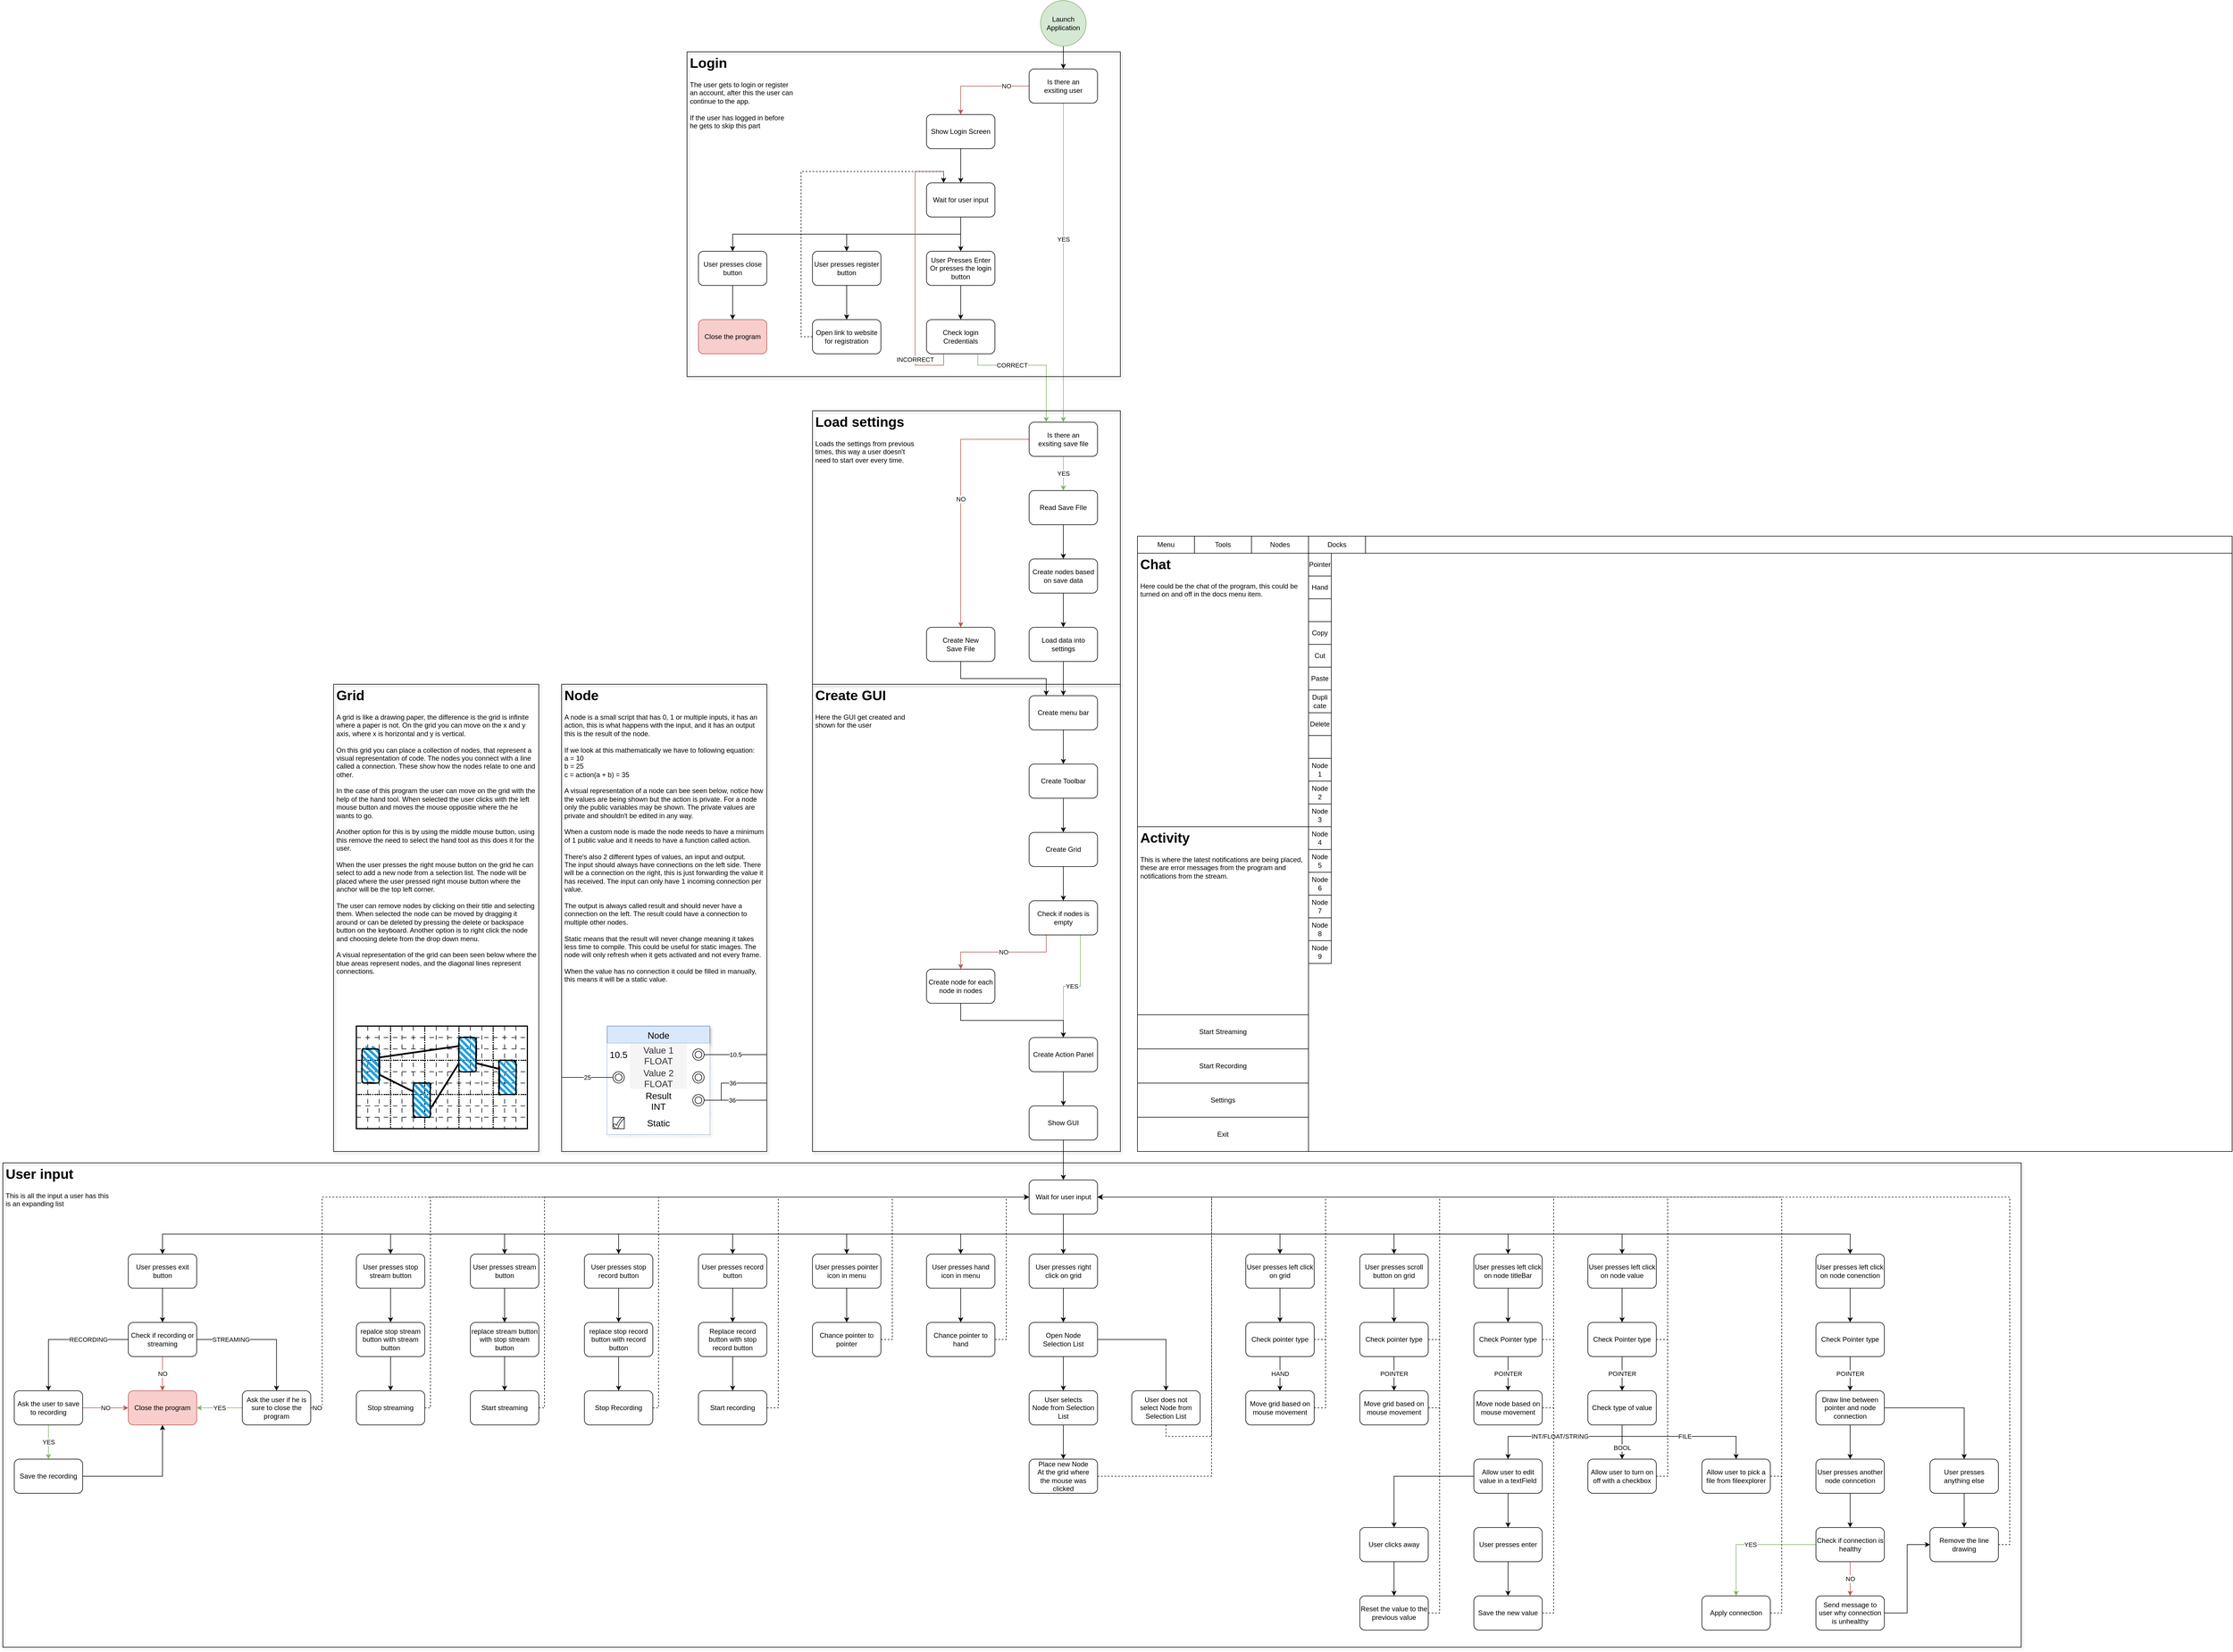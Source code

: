 <mxfile version="21.0.6" type="github">
  <diagram name="Pagina-1" id="GL-hhu96RCD5F2woMkXF">
    <mxGraphModel dx="3987" dy="3558" grid="1" gridSize="10" guides="1" tooltips="1" connect="1" arrows="1" fold="1" page="1" pageScale="1" pageWidth="827" pageHeight="1169" math="0" shadow="0">
      <root>
        <mxCell id="0" />
        <mxCell id="1" parent="0" />
        <mxCell id="XoTrVkiUybTX8jjWBUQh-2288" value="" style="rounded=0;whiteSpace=wrap;html=1;" vertex="1" parent="1">
          <mxGeometry x="570" y="-420" width="1920" height="1080" as="geometry" />
        </mxCell>
        <mxCell id="XoTrVkiUybTX8jjWBUQh-9" style="edgeStyle=orthogonalEdgeStyle;rounded=0;orthogonalLoop=1;jettySize=auto;html=1;exitX=0.5;exitY=1;exitDx=0;exitDy=0;" edge="1" parent="1" source="XoTrVkiUybTX8jjWBUQh-1" target="XoTrVkiUybTX8jjWBUQh-3">
          <mxGeometry relative="1" as="geometry" />
        </mxCell>
        <mxCell id="XoTrVkiUybTX8jjWBUQh-1" value="Launch&lt;br&gt;Application" style="ellipse;whiteSpace=wrap;html=1;aspect=fixed;fillColor=#d5e8d4;strokeColor=#82b366;" vertex="1" parent="1">
          <mxGeometry x="400" y="-1360" width="80" height="80" as="geometry" />
        </mxCell>
        <mxCell id="XoTrVkiUybTX8jjWBUQh-5" value="NO" style="edgeStyle=orthogonalEdgeStyle;rounded=0;orthogonalLoop=1;jettySize=auto;html=1;exitX=0;exitY=0.5;exitDx=0;exitDy=0;fillColor=#f8cecc;strokeColor=#b85450;" edge="1" parent="1" source="XoTrVkiUybTX8jjWBUQh-3" target="XoTrVkiUybTX8jjWBUQh-4">
          <mxGeometry x="-0.529" relative="1" as="geometry">
            <mxPoint as="offset" />
          </mxGeometry>
        </mxCell>
        <mxCell id="XoTrVkiUybTX8jjWBUQh-12" style="edgeStyle=orthogonalEdgeStyle;rounded=0;orthogonalLoop=1;jettySize=auto;html=1;exitX=0.5;exitY=1;exitDx=0;exitDy=0;fillColor=#d5e8d4;strokeColor=#82b366;" edge="1" parent="1" source="XoTrVkiUybTX8jjWBUQh-3" target="XoTrVkiUybTX8jjWBUQh-10">
          <mxGeometry relative="1" as="geometry" />
        </mxCell>
        <mxCell id="XoTrVkiUybTX8jjWBUQh-13" value="YES" style="edgeLabel;html=1;align=center;verticalAlign=middle;resizable=0;points=[];" vertex="1" connectable="0" parent="XoTrVkiUybTX8jjWBUQh-12">
          <mxGeometry x="-0.149" relative="1" as="geometry">
            <mxPoint as="offset" />
          </mxGeometry>
        </mxCell>
        <mxCell id="XoTrVkiUybTX8jjWBUQh-3" value="Is there an&lt;br&gt;exsiting user" style="rounded=1;whiteSpace=wrap;html=1;" vertex="1" parent="1">
          <mxGeometry x="380" y="-1240" width="120" height="60" as="geometry" />
        </mxCell>
        <mxCell id="XoTrVkiUybTX8jjWBUQh-204" style="edgeStyle=orthogonalEdgeStyle;rounded=0;orthogonalLoop=1;jettySize=auto;html=1;exitX=0.5;exitY=1;exitDx=0;exitDy=0;entryX=0.5;entryY=0;entryDx=0;entryDy=0;" edge="1" parent="1" source="XoTrVkiUybTX8jjWBUQh-4" target="XoTrVkiUybTX8jjWBUQh-203">
          <mxGeometry relative="1" as="geometry" />
        </mxCell>
        <mxCell id="XoTrVkiUybTX8jjWBUQh-4" value="Show Login Screen" style="rounded=1;whiteSpace=wrap;html=1;" vertex="1" parent="1">
          <mxGeometry x="200" y="-1160" width="120" height="60" as="geometry" />
        </mxCell>
        <mxCell id="XoTrVkiUybTX8jjWBUQh-221" value="NO" style="edgeStyle=orthogonalEdgeStyle;rounded=0;orthogonalLoop=1;jettySize=auto;html=1;exitX=0;exitY=0.5;exitDx=0;exitDy=0;entryX=0.5;entryY=0;entryDx=0;entryDy=0;fillColor=#f8cecc;strokeColor=#b85450;" edge="1" parent="1" source="XoTrVkiUybTX8jjWBUQh-10" target="XoTrVkiUybTX8jjWBUQh-15">
          <mxGeometry relative="1" as="geometry" />
        </mxCell>
        <mxCell id="XoTrVkiUybTX8jjWBUQh-223" value="YES" style="edgeStyle=orthogonalEdgeStyle;rounded=0;orthogonalLoop=1;jettySize=auto;html=1;exitX=0.5;exitY=1;exitDx=0;exitDy=0;entryX=0.5;entryY=0;entryDx=0;entryDy=0;fillColor=#d5e8d4;strokeColor=#82b366;" edge="1" parent="1" source="XoTrVkiUybTX8jjWBUQh-10" target="XoTrVkiUybTX8jjWBUQh-222">
          <mxGeometry relative="1" as="geometry" />
        </mxCell>
        <mxCell id="XoTrVkiUybTX8jjWBUQh-10" value="Is there an&lt;br&gt;exsiting save file" style="rounded=1;whiteSpace=wrap;html=1;" vertex="1" parent="1">
          <mxGeometry x="380" y="-620" width="120" height="60" as="geometry" />
        </mxCell>
        <mxCell id="XoTrVkiUybTX8jjWBUQh-233" style="edgeStyle=orthogonalEdgeStyle;rounded=0;orthogonalLoop=1;jettySize=auto;html=1;exitX=0.5;exitY=1;exitDx=0;exitDy=0;entryX=0.25;entryY=0;entryDx=0;entryDy=0;" edge="1" parent="1" source="XoTrVkiUybTX8jjWBUQh-15" target="XoTrVkiUybTX8jjWBUQh-231">
          <mxGeometry relative="1" as="geometry" />
        </mxCell>
        <mxCell id="XoTrVkiUybTX8jjWBUQh-15" value="Create New&lt;br&gt;Save File" style="rounded=1;whiteSpace=wrap;html=1;" vertex="1" parent="1">
          <mxGeometry x="200" y="-260" width="120" height="60" as="geometry" />
        </mxCell>
        <mxCell id="XoTrVkiUybTX8jjWBUQh-43" style="edgeStyle=orthogonalEdgeStyle;rounded=0;orthogonalLoop=1;jettySize=auto;html=1;exitX=0.5;exitY=1;exitDx=0;exitDy=0;entryX=0.5;entryY=0;entryDx=0;entryDy=0;" edge="1" parent="1" source="XoTrVkiUybTX8jjWBUQh-20" target="XoTrVkiUybTX8jjWBUQh-39">
          <mxGeometry relative="1" as="geometry" />
        </mxCell>
        <mxCell id="XoTrVkiUybTX8jjWBUQh-20" value="Show GUI" style="rounded=1;whiteSpace=wrap;html=1;" vertex="1" parent="1">
          <mxGeometry x="380" y="580" width="120" height="60" as="geometry" />
        </mxCell>
        <mxCell id="XoTrVkiUybTX8jjWBUQh-32" style="edgeStyle=orthogonalEdgeStyle;rounded=0;orthogonalLoop=1;jettySize=auto;html=1;exitX=0.5;exitY=1;exitDx=0;exitDy=0;" edge="1" parent="1" source="XoTrVkiUybTX8jjWBUQh-29" target="XoTrVkiUybTX8jjWBUQh-31">
          <mxGeometry relative="1" as="geometry" />
        </mxCell>
        <mxCell id="XoTrVkiUybTX8jjWBUQh-29" value="User presses right&lt;br&gt;click on grid" style="rounded=1;whiteSpace=wrap;html=1;" vertex="1" parent="1">
          <mxGeometry x="380" y="840" width="120" height="60" as="geometry" />
        </mxCell>
        <mxCell id="XoTrVkiUybTX8jjWBUQh-34" style="edgeStyle=orthogonalEdgeStyle;rounded=0;orthogonalLoop=1;jettySize=auto;html=1;exitX=0.5;exitY=1;exitDx=0;exitDy=0;entryX=0.5;entryY=0;entryDx=0;entryDy=0;" edge="1" parent="1" source="XoTrVkiUybTX8jjWBUQh-31" target="XoTrVkiUybTX8jjWBUQh-33">
          <mxGeometry relative="1" as="geometry" />
        </mxCell>
        <mxCell id="XoTrVkiUybTX8jjWBUQh-38" style="edgeStyle=orthogonalEdgeStyle;rounded=0;orthogonalLoop=1;jettySize=auto;html=1;exitX=1;exitY=0.5;exitDx=0;exitDy=0;entryX=0.5;entryY=0;entryDx=0;entryDy=0;" edge="1" parent="1" source="XoTrVkiUybTX8jjWBUQh-31" target="XoTrVkiUybTX8jjWBUQh-37">
          <mxGeometry relative="1" as="geometry" />
        </mxCell>
        <mxCell id="XoTrVkiUybTX8jjWBUQh-31" value="Open Node&lt;br&gt;Selection List" style="rounded=1;whiteSpace=wrap;html=1;" vertex="1" parent="1">
          <mxGeometry x="380" y="960" width="120" height="60" as="geometry" />
        </mxCell>
        <mxCell id="XoTrVkiUybTX8jjWBUQh-36" style="edgeStyle=orthogonalEdgeStyle;rounded=0;orthogonalLoop=1;jettySize=auto;html=1;exitX=0.5;exitY=1;exitDx=0;exitDy=0;entryX=0.5;entryY=0;entryDx=0;entryDy=0;" edge="1" parent="1" source="XoTrVkiUybTX8jjWBUQh-33" target="XoTrVkiUybTX8jjWBUQh-35">
          <mxGeometry relative="1" as="geometry" />
        </mxCell>
        <mxCell id="XoTrVkiUybTX8jjWBUQh-33" value="User selects&lt;br&gt;Node from Selection&lt;br&gt;List" style="rounded=1;whiteSpace=wrap;html=1;" vertex="1" parent="1">
          <mxGeometry x="380" y="1080" width="120" height="60" as="geometry" />
        </mxCell>
        <mxCell id="XoTrVkiUybTX8jjWBUQh-42" style="edgeStyle=orthogonalEdgeStyle;rounded=0;orthogonalLoop=1;jettySize=auto;html=1;exitX=1;exitY=0.5;exitDx=0;exitDy=0;entryX=1;entryY=0.5;entryDx=0;entryDy=0;dashed=1;" edge="1" parent="1" source="XoTrVkiUybTX8jjWBUQh-35" target="XoTrVkiUybTX8jjWBUQh-39">
          <mxGeometry relative="1" as="geometry">
            <Array as="points">
              <mxPoint x="700" y="1230" />
              <mxPoint x="700" y="740" />
            </Array>
          </mxGeometry>
        </mxCell>
        <mxCell id="XoTrVkiUybTX8jjWBUQh-35" value="Place new Node&lt;br&gt;At the grid where&lt;br&gt;the mouse was clicked" style="rounded=1;whiteSpace=wrap;html=1;" vertex="1" parent="1">
          <mxGeometry x="380" y="1200" width="120" height="60" as="geometry" />
        </mxCell>
        <mxCell id="XoTrVkiUybTX8jjWBUQh-41" style="edgeStyle=orthogonalEdgeStyle;rounded=0;orthogonalLoop=1;jettySize=auto;html=1;exitX=0.5;exitY=1;exitDx=0;exitDy=0;entryX=1;entryY=0.5;entryDx=0;entryDy=0;dashed=1;" edge="1" parent="1" source="XoTrVkiUybTX8jjWBUQh-37" target="XoTrVkiUybTX8jjWBUQh-39">
          <mxGeometry relative="1" as="geometry">
            <Array as="points">
              <mxPoint x="620" y="1160" />
              <mxPoint x="700" y="1160" />
              <mxPoint x="700" y="740" />
            </Array>
          </mxGeometry>
        </mxCell>
        <mxCell id="XoTrVkiUybTX8jjWBUQh-37" value="User does not&lt;br&gt;select Node from Selection List" style="rounded=1;whiteSpace=wrap;html=1;" vertex="1" parent="1">
          <mxGeometry x="560" y="1080" width="120" height="60" as="geometry" />
        </mxCell>
        <mxCell id="XoTrVkiUybTX8jjWBUQh-40" style="edgeStyle=orthogonalEdgeStyle;rounded=0;orthogonalLoop=1;jettySize=auto;html=1;exitX=0.5;exitY=1;exitDx=0;exitDy=0;entryX=0.5;entryY=0;entryDx=0;entryDy=0;" edge="1" parent="1" source="XoTrVkiUybTX8jjWBUQh-39" target="XoTrVkiUybTX8jjWBUQh-29">
          <mxGeometry relative="1" as="geometry" />
        </mxCell>
        <mxCell id="XoTrVkiUybTX8jjWBUQh-67" style="edgeStyle=orthogonalEdgeStyle;rounded=0;orthogonalLoop=1;jettySize=auto;html=1;exitX=0.5;exitY=1;exitDx=0;exitDy=0;" edge="1" parent="1" source="XoTrVkiUybTX8jjWBUQh-39" target="XoTrVkiUybTX8jjWBUQh-66">
          <mxGeometry relative="1" as="geometry" />
        </mxCell>
        <mxCell id="XoTrVkiUybTX8jjWBUQh-69" style="edgeStyle=orthogonalEdgeStyle;rounded=0;orthogonalLoop=1;jettySize=auto;html=1;exitX=0.5;exitY=1;exitDx=0;exitDy=0;entryX=0.5;entryY=0;entryDx=0;entryDy=0;" edge="1" parent="1" source="XoTrVkiUybTX8jjWBUQh-39" target="XoTrVkiUybTX8jjWBUQh-68">
          <mxGeometry relative="1" as="geometry" />
        </mxCell>
        <mxCell id="XoTrVkiUybTX8jjWBUQh-77" style="edgeStyle=orthogonalEdgeStyle;rounded=0;orthogonalLoop=1;jettySize=auto;html=1;exitX=0.5;exitY=1;exitDx=0;exitDy=0;entryX=0.5;entryY=0;entryDx=0;entryDy=0;" edge="1" parent="1" source="XoTrVkiUybTX8jjWBUQh-39" target="XoTrVkiUybTX8jjWBUQh-76">
          <mxGeometry relative="1" as="geometry" />
        </mxCell>
        <mxCell id="XoTrVkiUybTX8jjWBUQh-86" style="edgeStyle=orthogonalEdgeStyle;rounded=0;orthogonalLoop=1;jettySize=auto;html=1;exitX=0.5;exitY=1;exitDx=0;exitDy=0;entryX=0.5;entryY=0;entryDx=0;entryDy=0;" edge="1" parent="1" source="XoTrVkiUybTX8jjWBUQh-39" target="XoTrVkiUybTX8jjWBUQh-85">
          <mxGeometry relative="1" as="geometry" />
        </mxCell>
        <mxCell id="XoTrVkiUybTX8jjWBUQh-95" style="edgeStyle=orthogonalEdgeStyle;rounded=0;orthogonalLoop=1;jettySize=auto;html=1;exitX=0.5;exitY=1;exitDx=0;exitDy=0;entryX=0.5;entryY=0;entryDx=0;entryDy=0;" edge="1" parent="1" source="XoTrVkiUybTX8jjWBUQh-39" target="XoTrVkiUybTX8jjWBUQh-94">
          <mxGeometry relative="1" as="geometry" />
        </mxCell>
        <mxCell id="XoTrVkiUybTX8jjWBUQh-107" style="edgeStyle=orthogonalEdgeStyle;rounded=0;orthogonalLoop=1;jettySize=auto;html=1;exitX=0.5;exitY=1;exitDx=0;exitDy=0;" edge="1" parent="1" source="XoTrVkiUybTX8jjWBUQh-39" target="XoTrVkiUybTX8jjWBUQh-102">
          <mxGeometry relative="1" as="geometry" />
        </mxCell>
        <mxCell id="XoTrVkiUybTX8jjWBUQh-137" style="edgeStyle=orthogonalEdgeStyle;rounded=0;orthogonalLoop=1;jettySize=auto;html=1;exitX=0.5;exitY=1;exitDx=0;exitDy=0;entryX=0.5;entryY=0;entryDx=0;entryDy=0;" edge="1" parent="1" source="XoTrVkiUybTX8jjWBUQh-39" target="XoTrVkiUybTX8jjWBUQh-134">
          <mxGeometry relative="1" as="geometry" />
        </mxCell>
        <mxCell id="XoTrVkiUybTX8jjWBUQh-157" style="edgeStyle=orthogonalEdgeStyle;rounded=0;orthogonalLoop=1;jettySize=auto;html=1;exitX=0.5;exitY=1;exitDx=0;exitDy=0;entryX=0.5;entryY=0;entryDx=0;entryDy=0;" edge="1" parent="1" source="XoTrVkiUybTX8jjWBUQh-39" target="XoTrVkiUybTX8jjWBUQh-156">
          <mxGeometry relative="1" as="geometry" />
        </mxCell>
        <mxCell id="XoTrVkiUybTX8jjWBUQh-161" style="edgeStyle=orthogonalEdgeStyle;rounded=0;orthogonalLoop=1;jettySize=auto;html=1;exitX=0.5;exitY=1;exitDx=0;exitDy=0;entryX=0.5;entryY=0;entryDx=0;entryDy=0;" edge="1" parent="1" source="XoTrVkiUybTX8jjWBUQh-39" target="XoTrVkiUybTX8jjWBUQh-160">
          <mxGeometry relative="1" as="geometry" />
        </mxCell>
        <mxCell id="XoTrVkiUybTX8jjWBUQh-180" style="edgeStyle=orthogonalEdgeStyle;rounded=0;orthogonalLoop=1;jettySize=auto;html=1;exitX=0.5;exitY=1;exitDx=0;exitDy=0;entryX=0.5;entryY=0;entryDx=0;entryDy=0;" edge="1" parent="1" source="XoTrVkiUybTX8jjWBUQh-39" target="XoTrVkiUybTX8jjWBUQh-171">
          <mxGeometry relative="1" as="geometry" />
        </mxCell>
        <mxCell id="XoTrVkiUybTX8jjWBUQh-181" style="edgeStyle=orthogonalEdgeStyle;rounded=0;orthogonalLoop=1;jettySize=auto;html=1;exitX=0.5;exitY=1;exitDx=0;exitDy=0;entryX=0.5;entryY=0;entryDx=0;entryDy=0;" edge="1" parent="1" source="XoTrVkiUybTX8jjWBUQh-39" target="XoTrVkiUybTX8jjWBUQh-176">
          <mxGeometry relative="1" as="geometry" />
        </mxCell>
        <mxCell id="XoTrVkiUybTX8jjWBUQh-188" style="edgeStyle=orthogonalEdgeStyle;rounded=0;orthogonalLoop=1;jettySize=auto;html=1;exitX=0.5;exitY=1;exitDx=0;exitDy=0;entryX=0.5;entryY=0;entryDx=0;entryDy=0;" edge="1" parent="1" source="XoTrVkiUybTX8jjWBUQh-39" target="XoTrVkiUybTX8jjWBUQh-187">
          <mxGeometry relative="1" as="geometry" />
        </mxCell>
        <mxCell id="XoTrVkiUybTX8jjWBUQh-39" value="Wait for user input" style="rounded=1;whiteSpace=wrap;html=1;" vertex="1" parent="1">
          <mxGeometry x="380" y="710" width="120" height="60" as="geometry" />
        </mxCell>
        <mxCell id="XoTrVkiUybTX8jjWBUQh-73" style="edgeStyle=orthogonalEdgeStyle;rounded=0;orthogonalLoop=1;jettySize=auto;html=1;exitX=0.5;exitY=1;exitDx=0;exitDy=0;" edge="1" parent="1" source="XoTrVkiUybTX8jjWBUQh-66" target="XoTrVkiUybTX8jjWBUQh-71">
          <mxGeometry relative="1" as="geometry" />
        </mxCell>
        <mxCell id="XoTrVkiUybTX8jjWBUQh-66" value="User presses hand icon in menu" style="rounded=1;whiteSpace=wrap;html=1;" vertex="1" parent="1">
          <mxGeometry x="200" y="840" width="120" height="60" as="geometry" />
        </mxCell>
        <mxCell id="XoTrVkiUybTX8jjWBUQh-72" style="edgeStyle=orthogonalEdgeStyle;rounded=0;orthogonalLoop=1;jettySize=auto;html=1;exitX=0.5;exitY=1;exitDx=0;exitDy=0;entryX=0.5;entryY=0;entryDx=0;entryDy=0;" edge="1" parent="1" source="XoTrVkiUybTX8jjWBUQh-68" target="XoTrVkiUybTX8jjWBUQh-70">
          <mxGeometry relative="1" as="geometry" />
        </mxCell>
        <mxCell id="XoTrVkiUybTX8jjWBUQh-68" value="User presses pointer icon in menu" style="rounded=1;whiteSpace=wrap;html=1;" vertex="1" parent="1">
          <mxGeometry y="840" width="120" height="60" as="geometry" />
        </mxCell>
        <mxCell id="XoTrVkiUybTX8jjWBUQh-230" style="edgeStyle=orthogonalEdgeStyle;rounded=0;orthogonalLoop=1;jettySize=auto;html=1;exitX=1;exitY=0.5;exitDx=0;exitDy=0;entryX=0;entryY=0.5;entryDx=0;entryDy=0;dashed=1;" edge="1" parent="1" source="XoTrVkiUybTX8jjWBUQh-70" target="XoTrVkiUybTX8jjWBUQh-39">
          <mxGeometry relative="1" as="geometry">
            <Array as="points">
              <mxPoint x="140" y="990" />
              <mxPoint x="140" y="740" />
            </Array>
          </mxGeometry>
        </mxCell>
        <mxCell id="XoTrVkiUybTX8jjWBUQh-70" value="Chance pointer to pointer" style="rounded=1;whiteSpace=wrap;html=1;" vertex="1" parent="1">
          <mxGeometry y="960" width="120" height="60" as="geometry" />
        </mxCell>
        <mxCell id="XoTrVkiUybTX8jjWBUQh-74" style="edgeStyle=orthogonalEdgeStyle;rounded=0;orthogonalLoop=1;jettySize=auto;html=1;exitX=1;exitY=0.5;exitDx=0;exitDy=0;entryX=0;entryY=0.5;entryDx=0;entryDy=0;dashed=1;" edge="1" parent="1" source="XoTrVkiUybTX8jjWBUQh-71" target="XoTrVkiUybTX8jjWBUQh-39">
          <mxGeometry relative="1" as="geometry">
            <Array as="points">
              <mxPoint x="340" y="990" />
              <mxPoint x="340" y="740" />
              <mxPoint x="380" y="740" />
            </Array>
          </mxGeometry>
        </mxCell>
        <mxCell id="XoTrVkiUybTX8jjWBUQh-71" value="Chance pointer to hand" style="rounded=1;whiteSpace=wrap;html=1;" vertex="1" parent="1">
          <mxGeometry x="200" y="960" width="120" height="60" as="geometry" />
        </mxCell>
        <mxCell id="XoTrVkiUybTX8jjWBUQh-79" style="edgeStyle=orthogonalEdgeStyle;rounded=0;orthogonalLoop=1;jettySize=auto;html=1;exitX=0.5;exitY=1;exitDx=0;exitDy=0;entryX=0.5;entryY=0;entryDx=0;entryDy=0;" edge="1" parent="1" source="XoTrVkiUybTX8jjWBUQh-76" target="XoTrVkiUybTX8jjWBUQh-78">
          <mxGeometry relative="1" as="geometry" />
        </mxCell>
        <mxCell id="XoTrVkiUybTX8jjWBUQh-76" value="User presses left click on grid" style="rounded=1;whiteSpace=wrap;html=1;" vertex="1" parent="1">
          <mxGeometry x="760" y="840" width="120" height="60" as="geometry" />
        </mxCell>
        <mxCell id="XoTrVkiUybTX8jjWBUQh-81" value="HAND" style="edgeStyle=orthogonalEdgeStyle;rounded=0;orthogonalLoop=1;jettySize=auto;html=1;exitX=0.5;exitY=1;exitDx=0;exitDy=0;entryX=0.5;entryY=0;entryDx=0;entryDy=0;" edge="1" parent="1" source="XoTrVkiUybTX8jjWBUQh-78" target="XoTrVkiUybTX8jjWBUQh-80">
          <mxGeometry relative="1" as="geometry" />
        </mxCell>
        <mxCell id="XoTrVkiUybTX8jjWBUQh-82" style="edgeStyle=orthogonalEdgeStyle;rounded=0;orthogonalLoop=1;jettySize=auto;html=1;exitX=1;exitY=0.5;exitDx=0;exitDy=0;entryX=1;entryY=0.5;entryDx=0;entryDy=0;dashed=1;" edge="1" parent="1" source="XoTrVkiUybTX8jjWBUQh-78" target="XoTrVkiUybTX8jjWBUQh-39">
          <mxGeometry relative="1" as="geometry" />
        </mxCell>
        <mxCell id="XoTrVkiUybTX8jjWBUQh-78" value="Check pointer type" style="rounded=1;whiteSpace=wrap;html=1;" vertex="1" parent="1">
          <mxGeometry x="760" y="960" width="120" height="60" as="geometry" />
        </mxCell>
        <mxCell id="XoTrVkiUybTX8jjWBUQh-84" style="edgeStyle=orthogonalEdgeStyle;rounded=0;orthogonalLoop=1;jettySize=auto;html=1;exitX=1;exitY=0.5;exitDx=0;exitDy=0;entryX=1;entryY=0.5;entryDx=0;entryDy=0;dashed=1;" edge="1" parent="1" source="XoTrVkiUybTX8jjWBUQh-80" target="XoTrVkiUybTX8jjWBUQh-39">
          <mxGeometry relative="1" as="geometry" />
        </mxCell>
        <mxCell id="XoTrVkiUybTX8jjWBUQh-80" value="Move grid based on mouse movement" style="rounded=1;whiteSpace=wrap;html=1;" vertex="1" parent="1">
          <mxGeometry x="760" y="1080" width="120" height="60" as="geometry" />
        </mxCell>
        <mxCell id="XoTrVkiUybTX8jjWBUQh-89" style="edgeStyle=orthogonalEdgeStyle;rounded=0;orthogonalLoop=1;jettySize=auto;html=1;exitX=0.5;exitY=1;exitDx=0;exitDy=0;entryX=0.5;entryY=0;entryDx=0;entryDy=0;" edge="1" parent="1" source="XoTrVkiUybTX8jjWBUQh-85" target="XoTrVkiUybTX8jjWBUQh-87">
          <mxGeometry relative="1" as="geometry" />
        </mxCell>
        <mxCell id="XoTrVkiUybTX8jjWBUQh-85" value="User presses scroll button on grid" style="rounded=1;whiteSpace=wrap;html=1;" vertex="1" parent="1">
          <mxGeometry x="960" y="840" width="120" height="60" as="geometry" />
        </mxCell>
        <mxCell id="XoTrVkiUybTX8jjWBUQh-90" value="POINTER" style="edgeStyle=orthogonalEdgeStyle;rounded=0;orthogonalLoop=1;jettySize=auto;html=1;exitX=0.5;exitY=1;exitDx=0;exitDy=0;" edge="1" parent="1" source="XoTrVkiUybTX8jjWBUQh-87" target="XoTrVkiUybTX8jjWBUQh-88">
          <mxGeometry relative="1" as="geometry" />
        </mxCell>
        <mxCell id="XoTrVkiUybTX8jjWBUQh-93" style="edgeStyle=orthogonalEdgeStyle;rounded=0;orthogonalLoop=1;jettySize=auto;html=1;exitX=1;exitY=0.5;exitDx=0;exitDy=0;entryX=1;entryY=0.5;entryDx=0;entryDy=0;dashed=1;" edge="1" parent="1" source="XoTrVkiUybTX8jjWBUQh-87" target="XoTrVkiUybTX8jjWBUQh-39">
          <mxGeometry relative="1" as="geometry" />
        </mxCell>
        <mxCell id="XoTrVkiUybTX8jjWBUQh-87" value="Check pointer type" style="rounded=1;whiteSpace=wrap;html=1;" vertex="1" parent="1">
          <mxGeometry x="960" y="960" width="120" height="60" as="geometry" />
        </mxCell>
        <mxCell id="XoTrVkiUybTX8jjWBUQh-91" style="edgeStyle=orthogonalEdgeStyle;orthogonalLoop=1;jettySize=auto;html=1;exitX=1;exitY=0.5;exitDx=0;exitDy=0;entryX=1;entryY=0.5;entryDx=0;entryDy=0;dashed=1;rounded=0;" edge="1" parent="1" source="XoTrVkiUybTX8jjWBUQh-88" target="XoTrVkiUybTX8jjWBUQh-39">
          <mxGeometry relative="1" as="geometry" />
        </mxCell>
        <mxCell id="XoTrVkiUybTX8jjWBUQh-88" value="Move grid based on mouse movement" style="rounded=1;whiteSpace=wrap;html=1;" vertex="1" parent="1">
          <mxGeometry x="960" y="1080" width="120" height="60" as="geometry" />
        </mxCell>
        <mxCell id="XoTrVkiUybTX8jjWBUQh-98" style="edgeStyle=orthogonalEdgeStyle;rounded=0;orthogonalLoop=1;jettySize=auto;html=1;exitX=0.5;exitY=1;exitDx=0;exitDy=0;entryX=0.5;entryY=0;entryDx=0;entryDy=0;" edge="1" parent="1" source="XoTrVkiUybTX8jjWBUQh-94" target="XoTrVkiUybTX8jjWBUQh-96">
          <mxGeometry relative="1" as="geometry" />
        </mxCell>
        <mxCell id="XoTrVkiUybTX8jjWBUQh-94" value="User presses left click on node titleBar" style="rounded=1;whiteSpace=wrap;html=1;" vertex="1" parent="1">
          <mxGeometry x="1160" y="840" width="120" height="60" as="geometry" />
        </mxCell>
        <mxCell id="XoTrVkiUybTX8jjWBUQh-99" value="POINTER" style="edgeStyle=orthogonalEdgeStyle;rounded=0;orthogonalLoop=1;jettySize=auto;html=1;exitX=0.5;exitY=1;exitDx=0;exitDy=0;entryX=0.5;entryY=0;entryDx=0;entryDy=0;" edge="1" parent="1" source="XoTrVkiUybTX8jjWBUQh-96" target="XoTrVkiUybTX8jjWBUQh-97">
          <mxGeometry relative="1" as="geometry" />
        </mxCell>
        <mxCell id="XoTrVkiUybTX8jjWBUQh-101" style="edgeStyle=orthogonalEdgeStyle;rounded=0;orthogonalLoop=1;jettySize=auto;html=1;exitX=1;exitY=0.5;exitDx=0;exitDy=0;entryX=1;entryY=0.5;entryDx=0;entryDy=0;dashed=1;" edge="1" parent="1" source="XoTrVkiUybTX8jjWBUQh-96" target="XoTrVkiUybTX8jjWBUQh-39">
          <mxGeometry relative="1" as="geometry" />
        </mxCell>
        <mxCell id="XoTrVkiUybTX8jjWBUQh-96" value="Check Pointer type" style="rounded=1;whiteSpace=wrap;html=1;" vertex="1" parent="1">
          <mxGeometry x="1160" y="960" width="120" height="60" as="geometry" />
        </mxCell>
        <mxCell id="XoTrVkiUybTX8jjWBUQh-100" style="edgeStyle=orthogonalEdgeStyle;rounded=0;orthogonalLoop=1;jettySize=auto;html=1;exitX=1;exitY=0.5;exitDx=0;exitDy=0;entryX=1;entryY=0.5;entryDx=0;entryDy=0;dashed=1;" edge="1" parent="1" source="XoTrVkiUybTX8jjWBUQh-97" target="XoTrVkiUybTX8jjWBUQh-39">
          <mxGeometry relative="1" as="geometry" />
        </mxCell>
        <mxCell id="XoTrVkiUybTX8jjWBUQh-97" value="Move node based on mouse movement" style="rounded=1;whiteSpace=wrap;html=1;" vertex="1" parent="1">
          <mxGeometry x="1160" y="1080" width="120" height="60" as="geometry" />
        </mxCell>
        <mxCell id="XoTrVkiUybTX8jjWBUQh-105" style="edgeStyle=orthogonalEdgeStyle;rounded=0;orthogonalLoop=1;jettySize=auto;html=1;exitX=0.5;exitY=1;exitDx=0;exitDy=0;entryX=0.5;entryY=0;entryDx=0;entryDy=0;" edge="1" parent="1" source="XoTrVkiUybTX8jjWBUQh-102" target="XoTrVkiUybTX8jjWBUQh-103">
          <mxGeometry relative="1" as="geometry" />
        </mxCell>
        <mxCell id="XoTrVkiUybTX8jjWBUQh-102" value="User presses left click on node value" style="rounded=1;whiteSpace=wrap;html=1;" vertex="1" parent="1">
          <mxGeometry x="1360" y="840" width="120" height="60" as="geometry" />
        </mxCell>
        <mxCell id="XoTrVkiUybTX8jjWBUQh-106" value="POINTER" style="edgeStyle=orthogonalEdgeStyle;rounded=0;orthogonalLoop=1;jettySize=auto;html=1;exitX=0.5;exitY=1;exitDx=0;exitDy=0;entryX=0.5;entryY=0;entryDx=0;entryDy=0;" edge="1" parent="1" source="XoTrVkiUybTX8jjWBUQh-103" target="XoTrVkiUybTX8jjWBUQh-104">
          <mxGeometry relative="1" as="geometry" />
        </mxCell>
        <mxCell id="XoTrVkiUybTX8jjWBUQh-108" style="edgeStyle=orthogonalEdgeStyle;rounded=0;orthogonalLoop=1;jettySize=auto;html=1;exitX=1;exitY=0.5;exitDx=0;exitDy=0;entryX=1;entryY=0.5;entryDx=0;entryDy=0;dashed=1;" edge="1" parent="1" source="XoTrVkiUybTX8jjWBUQh-103" target="XoTrVkiUybTX8jjWBUQh-39">
          <mxGeometry relative="1" as="geometry" />
        </mxCell>
        <mxCell id="XoTrVkiUybTX8jjWBUQh-103" value="Check Pointer type" style="rounded=1;whiteSpace=wrap;html=1;" vertex="1" parent="1">
          <mxGeometry x="1360" y="960" width="120" height="60" as="geometry" />
        </mxCell>
        <mxCell id="XoTrVkiUybTX8jjWBUQh-110" style="edgeStyle=orthogonalEdgeStyle;rounded=0;orthogonalLoop=1;jettySize=auto;html=1;exitX=0.5;exitY=1;exitDx=0;exitDy=0;" edge="1" parent="1" source="XoTrVkiUybTX8jjWBUQh-104" target="XoTrVkiUybTX8jjWBUQh-109">
          <mxGeometry relative="1" as="geometry">
            <Array as="points">
              <mxPoint x="1420" y="1160" />
              <mxPoint x="1220" y="1160" />
            </Array>
          </mxGeometry>
        </mxCell>
        <mxCell id="XoTrVkiUybTX8jjWBUQh-111" value="INT/FLOAT/STRING" style="edgeLabel;html=1;align=center;verticalAlign=middle;resizable=0;points=[];" vertex="1" connectable="0" parent="XoTrVkiUybTX8jjWBUQh-110">
          <mxGeometry x="0.225" y="4" relative="1" as="geometry">
            <mxPoint x="30" y="-4" as="offset" />
          </mxGeometry>
        </mxCell>
        <mxCell id="XoTrVkiUybTX8jjWBUQh-113" value="BOOL" style="edgeStyle=orthogonalEdgeStyle;rounded=0;orthogonalLoop=1;jettySize=auto;html=1;exitX=0.5;exitY=1;exitDx=0;exitDy=0;entryX=0.5;entryY=0;entryDx=0;entryDy=0;" edge="1" parent="1" source="XoTrVkiUybTX8jjWBUQh-104" target="XoTrVkiUybTX8jjWBUQh-112">
          <mxGeometry x="0.333" relative="1" as="geometry">
            <mxPoint as="offset" />
          </mxGeometry>
        </mxCell>
        <mxCell id="XoTrVkiUybTX8jjWBUQh-115" value="FILE" style="edgeStyle=orthogonalEdgeStyle;rounded=0;orthogonalLoop=1;jettySize=auto;html=1;exitX=0.5;exitY=1;exitDx=0;exitDy=0;entryX=0.5;entryY=0;entryDx=0;entryDy=0;" edge="1" parent="1" source="XoTrVkiUybTX8jjWBUQh-104" target="XoTrVkiUybTX8jjWBUQh-114">
          <mxGeometry relative="1" as="geometry">
            <Array as="points">
              <mxPoint x="1420" y="1160" />
              <mxPoint x="1620" y="1160" />
            </Array>
          </mxGeometry>
        </mxCell>
        <mxCell id="XoTrVkiUybTX8jjWBUQh-104" value="Check type of value" style="rounded=1;whiteSpace=wrap;html=1;" vertex="1" parent="1">
          <mxGeometry x="1360" y="1080" width="120" height="60" as="geometry" />
        </mxCell>
        <mxCell id="XoTrVkiUybTX8jjWBUQh-121" style="edgeStyle=orthogonalEdgeStyle;rounded=0;orthogonalLoop=1;jettySize=auto;html=1;exitX=0.5;exitY=1;exitDx=0;exitDy=0;entryX=0.5;entryY=0;entryDx=0;entryDy=0;" edge="1" parent="1" source="XoTrVkiUybTX8jjWBUQh-109" target="XoTrVkiUybTX8jjWBUQh-120">
          <mxGeometry relative="1" as="geometry" />
        </mxCell>
        <mxCell id="XoTrVkiUybTX8jjWBUQh-123" style="edgeStyle=orthogonalEdgeStyle;rounded=0;orthogonalLoop=1;jettySize=auto;html=1;exitX=0;exitY=0.5;exitDx=0;exitDy=0;entryX=0.5;entryY=0;entryDx=0;entryDy=0;" edge="1" parent="1" source="XoTrVkiUybTX8jjWBUQh-109" target="XoTrVkiUybTX8jjWBUQh-122">
          <mxGeometry relative="1" as="geometry" />
        </mxCell>
        <mxCell id="XoTrVkiUybTX8jjWBUQh-109" value="Allow user to edit value in a textField" style="rounded=1;whiteSpace=wrap;html=1;" vertex="1" parent="1">
          <mxGeometry x="1160" y="1200" width="120" height="60" as="geometry" />
        </mxCell>
        <mxCell id="XoTrVkiUybTX8jjWBUQh-132" style="edgeStyle=orthogonalEdgeStyle;rounded=0;orthogonalLoop=1;jettySize=auto;html=1;exitX=1;exitY=0.5;exitDx=0;exitDy=0;entryX=1;entryY=0.5;entryDx=0;entryDy=0;dashed=1;" edge="1" parent="1" source="XoTrVkiUybTX8jjWBUQh-112" target="XoTrVkiUybTX8jjWBUQh-39">
          <mxGeometry relative="1" as="geometry" />
        </mxCell>
        <mxCell id="XoTrVkiUybTX8jjWBUQh-112" value="Allow user to turn on off with a checkbox" style="rounded=1;whiteSpace=wrap;html=1;" vertex="1" parent="1">
          <mxGeometry x="1360" y="1200" width="120" height="60" as="geometry" />
        </mxCell>
        <mxCell id="XoTrVkiUybTX8jjWBUQh-128" style="edgeStyle=orthogonalEdgeStyle;rounded=0;orthogonalLoop=1;jettySize=auto;html=1;exitX=1;exitY=0.5;exitDx=0;exitDy=0;entryX=1;entryY=0.5;entryDx=0;entryDy=0;dashed=1;" edge="1" parent="1" source="XoTrVkiUybTX8jjWBUQh-114" target="XoTrVkiUybTX8jjWBUQh-39">
          <mxGeometry relative="1" as="geometry" />
        </mxCell>
        <mxCell id="XoTrVkiUybTX8jjWBUQh-114" value="Allow user to pick a file from fileexplorer" style="rounded=1;whiteSpace=wrap;html=1;" vertex="1" parent="1">
          <mxGeometry x="1560" y="1200" width="120" height="60" as="geometry" />
        </mxCell>
        <mxCell id="XoTrVkiUybTX8jjWBUQh-127" style="edgeStyle=orthogonalEdgeStyle;rounded=0;orthogonalLoop=1;jettySize=auto;html=1;exitX=0.5;exitY=1;exitDx=0;exitDy=0;entryX=0.5;entryY=0;entryDx=0;entryDy=0;" edge="1" parent="1" source="XoTrVkiUybTX8jjWBUQh-120" target="XoTrVkiUybTX8jjWBUQh-124">
          <mxGeometry relative="1" as="geometry" />
        </mxCell>
        <mxCell id="XoTrVkiUybTX8jjWBUQh-120" value="User presses enter" style="rounded=1;whiteSpace=wrap;html=1;" vertex="1" parent="1">
          <mxGeometry x="1160" y="1320" width="120" height="60" as="geometry" />
        </mxCell>
        <mxCell id="XoTrVkiUybTX8jjWBUQh-126" style="edgeStyle=orthogonalEdgeStyle;rounded=0;orthogonalLoop=1;jettySize=auto;html=1;exitX=0.5;exitY=1;exitDx=0;exitDy=0;entryX=0.5;entryY=0;entryDx=0;entryDy=0;" edge="1" parent="1" source="XoTrVkiUybTX8jjWBUQh-122" target="XoTrVkiUybTX8jjWBUQh-125">
          <mxGeometry relative="1" as="geometry" />
        </mxCell>
        <mxCell id="XoTrVkiUybTX8jjWBUQh-122" value="User clicks away" style="rounded=1;whiteSpace=wrap;html=1;" vertex="1" parent="1">
          <mxGeometry x="960" y="1320" width="120" height="60" as="geometry" />
        </mxCell>
        <mxCell id="XoTrVkiUybTX8jjWBUQh-130" style="edgeStyle=orthogonalEdgeStyle;rounded=0;orthogonalLoop=1;jettySize=auto;html=1;exitX=1;exitY=0.5;exitDx=0;exitDy=0;entryX=1;entryY=0.5;entryDx=0;entryDy=0;dashed=1;" edge="1" parent="1" source="XoTrVkiUybTX8jjWBUQh-124" target="XoTrVkiUybTX8jjWBUQh-39">
          <mxGeometry relative="1" as="geometry" />
        </mxCell>
        <mxCell id="XoTrVkiUybTX8jjWBUQh-124" value="Save the new value" style="rounded=1;whiteSpace=wrap;html=1;" vertex="1" parent="1">
          <mxGeometry x="1160" y="1440" width="120" height="60" as="geometry" />
        </mxCell>
        <mxCell id="XoTrVkiUybTX8jjWBUQh-131" style="edgeStyle=orthogonalEdgeStyle;rounded=0;orthogonalLoop=1;jettySize=auto;html=1;exitX=1;exitY=0.5;exitDx=0;exitDy=0;entryX=1;entryY=0.5;entryDx=0;entryDy=0;dashed=1;" edge="1" parent="1" source="XoTrVkiUybTX8jjWBUQh-125" target="XoTrVkiUybTX8jjWBUQh-39">
          <mxGeometry relative="1" as="geometry" />
        </mxCell>
        <mxCell id="XoTrVkiUybTX8jjWBUQh-125" value="Reset the value to the previous value" style="rounded=1;whiteSpace=wrap;html=1;" vertex="1" parent="1">
          <mxGeometry x="960" y="1440" width="120" height="60" as="geometry" />
        </mxCell>
        <mxCell id="XoTrVkiUybTX8jjWBUQh-138" style="edgeStyle=orthogonalEdgeStyle;rounded=0;orthogonalLoop=1;jettySize=auto;html=1;exitX=0.5;exitY=1;exitDx=0;exitDy=0;entryX=0.5;entryY=0;entryDx=0;entryDy=0;" edge="1" parent="1" source="XoTrVkiUybTX8jjWBUQh-134" target="XoTrVkiUybTX8jjWBUQh-135">
          <mxGeometry relative="1" as="geometry" />
        </mxCell>
        <mxCell id="XoTrVkiUybTX8jjWBUQh-134" value="User presses left click on node conenction" style="rounded=1;whiteSpace=wrap;html=1;" vertex="1" parent="1">
          <mxGeometry x="1760" y="840" width="120" height="60" as="geometry" />
        </mxCell>
        <mxCell id="XoTrVkiUybTX8jjWBUQh-139" value="POINTER" style="edgeStyle=orthogonalEdgeStyle;rounded=0;orthogonalLoop=1;jettySize=auto;html=1;exitX=0.5;exitY=1;exitDx=0;exitDy=0;entryX=0.5;entryY=0;entryDx=0;entryDy=0;" edge="1" parent="1" source="XoTrVkiUybTX8jjWBUQh-135" target="XoTrVkiUybTX8jjWBUQh-136">
          <mxGeometry relative="1" as="geometry" />
        </mxCell>
        <mxCell id="XoTrVkiUybTX8jjWBUQh-135" value="Check Pointer type" style="rounded=1;whiteSpace=wrap;html=1;" vertex="1" parent="1">
          <mxGeometry x="1760" y="960" width="120" height="60" as="geometry" />
        </mxCell>
        <mxCell id="XoTrVkiUybTX8jjWBUQh-141" style="edgeStyle=orthogonalEdgeStyle;rounded=0;orthogonalLoop=1;jettySize=auto;html=1;exitX=0.5;exitY=1;exitDx=0;exitDy=0;entryX=0.5;entryY=0;entryDx=0;entryDy=0;" edge="1" parent="1" source="XoTrVkiUybTX8jjWBUQh-136" target="XoTrVkiUybTX8jjWBUQh-140">
          <mxGeometry relative="1" as="geometry" />
        </mxCell>
        <mxCell id="XoTrVkiUybTX8jjWBUQh-145" style="edgeStyle=orthogonalEdgeStyle;rounded=0;orthogonalLoop=1;jettySize=auto;html=1;exitX=1;exitY=0.5;exitDx=0;exitDy=0;entryX=0.5;entryY=0;entryDx=0;entryDy=0;" edge="1" parent="1" source="XoTrVkiUybTX8jjWBUQh-136" target="XoTrVkiUybTX8jjWBUQh-144">
          <mxGeometry relative="1" as="geometry" />
        </mxCell>
        <mxCell id="XoTrVkiUybTX8jjWBUQh-136" value="Draw line between pointer and node connection" style="rounded=1;whiteSpace=wrap;html=1;" vertex="1" parent="1">
          <mxGeometry x="1760" y="1080" width="120" height="60" as="geometry" />
        </mxCell>
        <mxCell id="XoTrVkiUybTX8jjWBUQh-143" style="edgeStyle=orthogonalEdgeStyle;rounded=0;orthogonalLoop=1;jettySize=auto;html=1;exitX=0.5;exitY=1;exitDx=0;exitDy=0;entryX=0.5;entryY=0;entryDx=0;entryDy=0;" edge="1" parent="1" source="XoTrVkiUybTX8jjWBUQh-140" target="XoTrVkiUybTX8jjWBUQh-142">
          <mxGeometry relative="1" as="geometry" />
        </mxCell>
        <mxCell id="XoTrVkiUybTX8jjWBUQh-140" value="User presses another node conncetion" style="rounded=1;whiteSpace=wrap;html=1;" vertex="1" parent="1">
          <mxGeometry x="1760" y="1200" width="120" height="60" as="geometry" />
        </mxCell>
        <mxCell id="XoTrVkiUybTX8jjWBUQh-151" value="YES" style="edgeStyle=orthogonalEdgeStyle;rounded=0;orthogonalLoop=1;jettySize=auto;html=1;exitX=0;exitY=0.5;exitDx=0;exitDy=0;fillColor=#d5e8d4;strokeColor=#82b366;" edge="1" parent="1" source="XoTrVkiUybTX8jjWBUQh-142" target="XoTrVkiUybTX8jjWBUQh-150">
          <mxGeometry relative="1" as="geometry" />
        </mxCell>
        <mxCell id="XoTrVkiUybTX8jjWBUQh-153" value="NO" style="edgeStyle=orthogonalEdgeStyle;rounded=0;orthogonalLoop=1;jettySize=auto;html=1;exitX=0.5;exitY=1;exitDx=0;exitDy=0;entryX=0.5;entryY=0;entryDx=0;entryDy=0;fillColor=#f8cecc;strokeColor=#b85450;" edge="1" parent="1" source="XoTrVkiUybTX8jjWBUQh-142" target="XoTrVkiUybTX8jjWBUQh-152">
          <mxGeometry relative="1" as="geometry" />
        </mxCell>
        <mxCell id="XoTrVkiUybTX8jjWBUQh-142" value="Check if connection is healthy" style="rounded=1;whiteSpace=wrap;html=1;" vertex="1" parent="1">
          <mxGeometry x="1760" y="1320" width="120" height="60" as="geometry" />
        </mxCell>
        <mxCell id="XoTrVkiUybTX8jjWBUQh-147" style="edgeStyle=orthogonalEdgeStyle;rounded=0;orthogonalLoop=1;jettySize=auto;html=1;exitX=0.5;exitY=1;exitDx=0;exitDy=0;entryX=0.5;entryY=0;entryDx=0;entryDy=0;" edge="1" parent="1" source="XoTrVkiUybTX8jjWBUQh-144" target="XoTrVkiUybTX8jjWBUQh-146">
          <mxGeometry relative="1" as="geometry" />
        </mxCell>
        <mxCell id="XoTrVkiUybTX8jjWBUQh-144" value="User presses anything else" style="rounded=1;whiteSpace=wrap;html=1;" vertex="1" parent="1">
          <mxGeometry x="1960" y="1200" width="120" height="60" as="geometry" />
        </mxCell>
        <mxCell id="XoTrVkiUybTX8jjWBUQh-149" style="edgeStyle=orthogonalEdgeStyle;rounded=0;orthogonalLoop=1;jettySize=auto;html=1;exitX=1;exitY=0.5;exitDx=0;exitDy=0;entryX=1;entryY=0.5;entryDx=0;entryDy=0;dashed=1;" edge="1" parent="1" source="XoTrVkiUybTX8jjWBUQh-146" target="XoTrVkiUybTX8jjWBUQh-39">
          <mxGeometry relative="1" as="geometry" />
        </mxCell>
        <mxCell id="XoTrVkiUybTX8jjWBUQh-146" value="Remove the line drawing" style="rounded=1;whiteSpace=wrap;html=1;" vertex="1" parent="1">
          <mxGeometry x="1960" y="1320" width="120" height="60" as="geometry" />
        </mxCell>
        <mxCell id="XoTrVkiUybTX8jjWBUQh-155" style="edgeStyle=orthogonalEdgeStyle;rounded=0;orthogonalLoop=1;jettySize=auto;html=1;exitX=1;exitY=0.5;exitDx=0;exitDy=0;entryX=1;entryY=0.5;entryDx=0;entryDy=0;dashed=1;" edge="1" parent="1" source="XoTrVkiUybTX8jjWBUQh-150" target="XoTrVkiUybTX8jjWBUQh-39">
          <mxGeometry relative="1" as="geometry" />
        </mxCell>
        <mxCell id="XoTrVkiUybTX8jjWBUQh-150" value="Apply connection" style="rounded=1;whiteSpace=wrap;html=1;" vertex="1" parent="1">
          <mxGeometry x="1560" y="1440" width="120" height="60" as="geometry" />
        </mxCell>
        <mxCell id="XoTrVkiUybTX8jjWBUQh-154" style="edgeStyle=orthogonalEdgeStyle;rounded=0;orthogonalLoop=1;jettySize=auto;html=1;exitX=1;exitY=0.5;exitDx=0;exitDy=0;entryX=0;entryY=0.5;entryDx=0;entryDy=0;" edge="1" parent="1" source="XoTrVkiUybTX8jjWBUQh-152" target="XoTrVkiUybTX8jjWBUQh-146">
          <mxGeometry relative="1" as="geometry" />
        </mxCell>
        <mxCell id="XoTrVkiUybTX8jjWBUQh-152" value="Send message to user why connection is unhealthy" style="rounded=1;whiteSpace=wrap;html=1;" vertex="1" parent="1">
          <mxGeometry x="1760" y="1440" width="120" height="60" as="geometry" />
        </mxCell>
        <mxCell id="XoTrVkiUybTX8jjWBUQh-164" style="edgeStyle=orthogonalEdgeStyle;rounded=0;orthogonalLoop=1;jettySize=auto;html=1;exitX=0.5;exitY=1;exitDx=0;exitDy=0;entryX=0.5;entryY=0;entryDx=0;entryDy=0;" edge="1" parent="1" source="XoTrVkiUybTX8jjWBUQh-156" target="XoTrVkiUybTX8jjWBUQh-163">
          <mxGeometry relative="1" as="geometry" />
        </mxCell>
        <mxCell id="XoTrVkiUybTX8jjWBUQh-156" value="User presses record button" style="rounded=1;whiteSpace=wrap;html=1;" vertex="1" parent="1">
          <mxGeometry x="-200" y="840" width="120" height="60" as="geometry" />
        </mxCell>
        <mxCell id="XoTrVkiUybTX8jjWBUQh-182" style="edgeStyle=orthogonalEdgeStyle;rounded=0;orthogonalLoop=1;jettySize=auto;html=1;exitX=1;exitY=0.5;exitDx=0;exitDy=0;entryX=0;entryY=0.5;entryDx=0;entryDy=0;dashed=1;" edge="1" parent="1" source="XoTrVkiUybTX8jjWBUQh-158" target="XoTrVkiUybTX8jjWBUQh-39">
          <mxGeometry relative="1" as="geometry">
            <Array as="points">
              <mxPoint x="-60" y="1110" />
              <mxPoint x="-60" y="740" />
            </Array>
          </mxGeometry>
        </mxCell>
        <mxCell id="XoTrVkiUybTX8jjWBUQh-158" value="Start recording" style="rounded=1;whiteSpace=wrap;html=1;" vertex="1" parent="1">
          <mxGeometry x="-200" y="1080" width="120" height="60" as="geometry" />
        </mxCell>
        <mxCell id="XoTrVkiUybTX8jjWBUQh-167" style="edgeStyle=orthogonalEdgeStyle;rounded=0;orthogonalLoop=1;jettySize=auto;html=1;exitX=0.5;exitY=1;exitDx=0;exitDy=0;" edge="1" parent="1" source="XoTrVkiUybTX8jjWBUQh-160" target="XoTrVkiUybTX8jjWBUQh-166">
          <mxGeometry relative="1" as="geometry" />
        </mxCell>
        <mxCell id="XoTrVkiUybTX8jjWBUQh-160" value="User presses stop record button" style="rounded=1;whiteSpace=wrap;html=1;" vertex="1" parent="1">
          <mxGeometry x="-400" y="840" width="120" height="60" as="geometry" />
        </mxCell>
        <mxCell id="XoTrVkiUybTX8jjWBUQh-183" style="edgeStyle=orthogonalEdgeStyle;rounded=0;orthogonalLoop=1;jettySize=auto;html=1;exitX=1;exitY=0.5;exitDx=0;exitDy=0;entryX=0;entryY=0.5;entryDx=0;entryDy=0;dashed=1;" edge="1" parent="1" source="XoTrVkiUybTX8jjWBUQh-162" target="XoTrVkiUybTX8jjWBUQh-39">
          <mxGeometry relative="1" as="geometry">
            <Array as="points">
              <mxPoint x="-270" y="1110" />
              <mxPoint x="-270" y="740" />
            </Array>
          </mxGeometry>
        </mxCell>
        <mxCell id="XoTrVkiUybTX8jjWBUQh-162" value="Stop Recording" style="rounded=1;whiteSpace=wrap;html=1;" vertex="1" parent="1">
          <mxGeometry x="-400" y="1080" width="120" height="60" as="geometry" />
        </mxCell>
        <mxCell id="XoTrVkiUybTX8jjWBUQh-165" style="edgeStyle=orthogonalEdgeStyle;rounded=0;orthogonalLoop=1;jettySize=auto;html=1;exitX=0.5;exitY=1;exitDx=0;exitDy=0;" edge="1" parent="1" source="XoTrVkiUybTX8jjWBUQh-163" target="XoTrVkiUybTX8jjWBUQh-158">
          <mxGeometry relative="1" as="geometry" />
        </mxCell>
        <mxCell id="XoTrVkiUybTX8jjWBUQh-163" value="Replace record button with stop record button" style="rounded=1;whiteSpace=wrap;html=1;" vertex="1" parent="1">
          <mxGeometry x="-200" y="960" width="120" height="60" as="geometry" />
        </mxCell>
        <mxCell id="XoTrVkiUybTX8jjWBUQh-168" style="edgeStyle=orthogonalEdgeStyle;rounded=0;orthogonalLoop=1;jettySize=auto;html=1;exitX=0.5;exitY=1;exitDx=0;exitDy=0;entryX=0.5;entryY=0;entryDx=0;entryDy=0;" edge="1" parent="1" source="XoTrVkiUybTX8jjWBUQh-166" target="XoTrVkiUybTX8jjWBUQh-162">
          <mxGeometry relative="1" as="geometry" />
        </mxCell>
        <mxCell id="XoTrVkiUybTX8jjWBUQh-166" value="replace stop record button with record button" style="rounded=1;whiteSpace=wrap;html=1;" vertex="1" parent="1">
          <mxGeometry x="-400" y="960" width="120" height="60" as="geometry" />
        </mxCell>
        <mxCell id="XoTrVkiUybTX8jjWBUQh-170" style="edgeStyle=orthogonalEdgeStyle;rounded=0;orthogonalLoop=1;jettySize=auto;html=1;exitX=0.5;exitY=1;exitDx=0;exitDy=0;" edge="1" parent="1" source="XoTrVkiUybTX8jjWBUQh-171" target="XoTrVkiUybTX8jjWBUQh-174">
          <mxGeometry relative="1" as="geometry" />
        </mxCell>
        <mxCell id="XoTrVkiUybTX8jjWBUQh-171" value="User presses stream button" style="rounded=1;whiteSpace=wrap;html=1;" vertex="1" parent="1">
          <mxGeometry x="-600" y="840" width="120" height="60" as="geometry" />
        </mxCell>
        <mxCell id="XoTrVkiUybTX8jjWBUQh-185" style="edgeStyle=orthogonalEdgeStyle;rounded=0;orthogonalLoop=1;jettySize=auto;html=1;exitX=1;exitY=0.5;exitDx=0;exitDy=0;entryX=0;entryY=0.5;entryDx=0;entryDy=0;dashed=1;" edge="1" parent="1" source="XoTrVkiUybTX8jjWBUQh-172" target="XoTrVkiUybTX8jjWBUQh-39">
          <mxGeometry relative="1" as="geometry">
            <Array as="points">
              <mxPoint x="-470" y="1110" />
              <mxPoint x="-470" y="740" />
            </Array>
          </mxGeometry>
        </mxCell>
        <mxCell id="XoTrVkiUybTX8jjWBUQh-172" value="Start streaming" style="rounded=1;whiteSpace=wrap;html=1;" vertex="1" parent="1">
          <mxGeometry x="-600" y="1080" width="120" height="60" as="geometry" />
        </mxCell>
        <mxCell id="XoTrVkiUybTX8jjWBUQh-173" style="edgeStyle=orthogonalEdgeStyle;rounded=0;orthogonalLoop=1;jettySize=auto;html=1;exitX=0.5;exitY=1;exitDx=0;exitDy=0;entryX=0.5;entryY=0;entryDx=0;entryDy=0;" edge="1" parent="1" source="XoTrVkiUybTX8jjWBUQh-174" target="XoTrVkiUybTX8jjWBUQh-172">
          <mxGeometry relative="1" as="geometry" />
        </mxCell>
        <mxCell id="XoTrVkiUybTX8jjWBUQh-174" value="replace stream button with stop stream button" style="rounded=1;whiteSpace=wrap;html=1;" vertex="1" parent="1">
          <mxGeometry x="-600" y="960" width="120" height="60" as="geometry" />
        </mxCell>
        <mxCell id="XoTrVkiUybTX8jjWBUQh-175" style="edgeStyle=orthogonalEdgeStyle;rounded=0;orthogonalLoop=1;jettySize=auto;html=1;exitX=0.5;exitY=1;exitDx=0;exitDy=0;" edge="1" parent="1" source="XoTrVkiUybTX8jjWBUQh-176" target="XoTrVkiUybTX8jjWBUQh-179">
          <mxGeometry relative="1" as="geometry" />
        </mxCell>
        <mxCell id="XoTrVkiUybTX8jjWBUQh-176" value="User presses stop stream button" style="rounded=1;whiteSpace=wrap;html=1;" vertex="1" parent="1">
          <mxGeometry x="-800" y="840" width="120" height="60" as="geometry" />
        </mxCell>
        <mxCell id="XoTrVkiUybTX8jjWBUQh-186" style="edgeStyle=orthogonalEdgeStyle;rounded=0;orthogonalLoop=1;jettySize=auto;html=1;exitX=1;exitY=0.5;exitDx=0;exitDy=0;entryX=0;entryY=0.5;entryDx=0;entryDy=0;dashed=1;" edge="1" parent="1" source="XoTrVkiUybTX8jjWBUQh-177" target="XoTrVkiUybTX8jjWBUQh-39">
          <mxGeometry relative="1" as="geometry">
            <Array as="points">
              <mxPoint x="-670" y="1110" />
              <mxPoint x="-670" y="740" />
            </Array>
          </mxGeometry>
        </mxCell>
        <mxCell id="XoTrVkiUybTX8jjWBUQh-177" value="Stop streaming" style="rounded=1;whiteSpace=wrap;html=1;" vertex="1" parent="1">
          <mxGeometry x="-800" y="1080" width="120" height="60" as="geometry" />
        </mxCell>
        <mxCell id="XoTrVkiUybTX8jjWBUQh-178" style="edgeStyle=orthogonalEdgeStyle;rounded=0;orthogonalLoop=1;jettySize=auto;html=1;exitX=0.5;exitY=1;exitDx=0;exitDy=0;entryX=0.5;entryY=0;entryDx=0;entryDy=0;" edge="1" parent="1" source="XoTrVkiUybTX8jjWBUQh-179" target="XoTrVkiUybTX8jjWBUQh-177">
          <mxGeometry relative="1" as="geometry" />
        </mxCell>
        <mxCell id="XoTrVkiUybTX8jjWBUQh-179" value="repalce stop stream button with stream button" style="rounded=1;whiteSpace=wrap;html=1;" vertex="1" parent="1">
          <mxGeometry x="-800" y="960" width="120" height="60" as="geometry" />
        </mxCell>
        <mxCell id="XoTrVkiUybTX8jjWBUQh-190" style="edgeStyle=orthogonalEdgeStyle;rounded=0;orthogonalLoop=1;jettySize=auto;html=1;exitX=0.5;exitY=1;exitDx=0;exitDy=0;entryX=0.5;entryY=0;entryDx=0;entryDy=0;" edge="1" parent="1" source="XoTrVkiUybTX8jjWBUQh-187" target="XoTrVkiUybTX8jjWBUQh-189">
          <mxGeometry relative="1" as="geometry" />
        </mxCell>
        <mxCell id="XoTrVkiUybTX8jjWBUQh-187" value="User presses exit button" style="rounded=1;whiteSpace=wrap;html=1;" vertex="1" parent="1">
          <mxGeometry x="-1200" y="840" width="120" height="60" as="geometry" />
        </mxCell>
        <mxCell id="XoTrVkiUybTX8jjWBUQh-192" value="NO" style="edgeStyle=orthogonalEdgeStyle;rounded=0;orthogonalLoop=1;jettySize=auto;html=1;exitX=0.5;exitY=1;exitDx=0;exitDy=0;entryX=0.5;entryY=0;entryDx=0;entryDy=0;fillColor=#f8cecc;strokeColor=#b85450;" edge="1" parent="1" source="XoTrVkiUybTX8jjWBUQh-189" target="XoTrVkiUybTX8jjWBUQh-191">
          <mxGeometry relative="1" as="geometry" />
        </mxCell>
        <mxCell id="XoTrVkiUybTX8jjWBUQh-194" value="RECORDING" style="edgeStyle=orthogonalEdgeStyle;rounded=0;orthogonalLoop=1;jettySize=auto;html=1;exitX=0;exitY=0.5;exitDx=0;exitDy=0;" edge="1" parent="1" source="XoTrVkiUybTX8jjWBUQh-189" target="XoTrVkiUybTX8jjWBUQh-193">
          <mxGeometry x="-0.391" relative="1" as="geometry">
            <mxPoint as="offset" />
          </mxGeometry>
        </mxCell>
        <mxCell id="XoTrVkiUybTX8jjWBUQh-196" value="STREAMING" style="edgeStyle=orthogonalEdgeStyle;rounded=0;orthogonalLoop=1;jettySize=auto;html=1;exitX=1;exitY=0.5;exitDx=0;exitDy=0;entryX=0.5;entryY=0;entryDx=0;entryDy=0;" edge="1" parent="1" source="XoTrVkiUybTX8jjWBUQh-189" target="XoTrVkiUybTX8jjWBUQh-195">
          <mxGeometry x="-0.478" relative="1" as="geometry">
            <mxPoint as="offset" />
          </mxGeometry>
        </mxCell>
        <mxCell id="XoTrVkiUybTX8jjWBUQh-189" value="Check if recording or streaming" style="rounded=1;whiteSpace=wrap;html=1;" vertex="1" parent="1">
          <mxGeometry x="-1200" y="960" width="120" height="60" as="geometry" />
        </mxCell>
        <mxCell id="XoTrVkiUybTX8jjWBUQh-191" value="Close the program" style="rounded=1;whiteSpace=wrap;html=1;fillColor=#f8cecc;strokeColor=#b85450;" vertex="1" parent="1">
          <mxGeometry x="-1200" y="1080" width="120" height="60" as="geometry" />
        </mxCell>
        <mxCell id="XoTrVkiUybTX8jjWBUQh-198" value="NO" style="edgeStyle=orthogonalEdgeStyle;rounded=0;orthogonalLoop=1;jettySize=auto;html=1;exitX=1;exitY=0.5;exitDx=0;exitDy=0;entryX=0;entryY=0.5;entryDx=0;entryDy=0;fillColor=#f8cecc;strokeColor=#b85450;" edge="1" parent="1" source="XoTrVkiUybTX8jjWBUQh-193" target="XoTrVkiUybTX8jjWBUQh-191">
          <mxGeometry relative="1" as="geometry" />
        </mxCell>
        <mxCell id="XoTrVkiUybTX8jjWBUQh-201" value="YES" style="edgeStyle=orthogonalEdgeStyle;rounded=0;orthogonalLoop=1;jettySize=auto;html=1;exitX=0.5;exitY=1;exitDx=0;exitDy=0;entryX=0.5;entryY=0;entryDx=0;entryDy=0;fillColor=#d5e8d4;strokeColor=#82b366;" edge="1" parent="1" source="XoTrVkiUybTX8jjWBUQh-193" target="XoTrVkiUybTX8jjWBUQh-200">
          <mxGeometry relative="1" as="geometry" />
        </mxCell>
        <mxCell id="XoTrVkiUybTX8jjWBUQh-193" value="Ask the user to save to recording" style="rounded=1;whiteSpace=wrap;html=1;" vertex="1" parent="1">
          <mxGeometry x="-1400" y="1080" width="120" height="60" as="geometry" />
        </mxCell>
        <mxCell id="XoTrVkiUybTX8jjWBUQh-197" value="YES" style="edgeStyle=orthogonalEdgeStyle;rounded=0;orthogonalLoop=1;jettySize=auto;html=1;exitX=0;exitY=0.5;exitDx=0;exitDy=0;entryX=1;entryY=0.5;entryDx=0;entryDy=0;fillColor=#d5e8d4;strokeColor=#82b366;" edge="1" parent="1" source="XoTrVkiUybTX8jjWBUQh-195" target="XoTrVkiUybTX8jjWBUQh-191">
          <mxGeometry relative="1" as="geometry" />
        </mxCell>
        <mxCell id="XoTrVkiUybTX8jjWBUQh-199" value="NO" style="edgeStyle=orthogonalEdgeStyle;rounded=0;orthogonalLoop=1;jettySize=auto;html=1;exitX=1;exitY=0.5;exitDx=0;exitDy=0;entryX=0;entryY=0.5;entryDx=0;entryDy=0;dashed=1;" edge="1" parent="1" source="XoTrVkiUybTX8jjWBUQh-195" target="XoTrVkiUybTX8jjWBUQh-39">
          <mxGeometry x="-0.987" relative="1" as="geometry">
            <Array as="points">
              <mxPoint x="-860" y="1110" />
              <mxPoint x="-860" y="740" />
            </Array>
            <mxPoint as="offset" />
          </mxGeometry>
        </mxCell>
        <mxCell id="XoTrVkiUybTX8jjWBUQh-195" value="Ask the user if he is sure to close the program" style="rounded=1;whiteSpace=wrap;html=1;" vertex="1" parent="1">
          <mxGeometry x="-1000" y="1080" width="120" height="60" as="geometry" />
        </mxCell>
        <mxCell id="XoTrVkiUybTX8jjWBUQh-202" style="edgeStyle=orthogonalEdgeStyle;rounded=0;orthogonalLoop=1;jettySize=auto;html=1;exitX=1;exitY=0.5;exitDx=0;exitDy=0;entryX=0.5;entryY=1;entryDx=0;entryDy=0;" edge="1" parent="1" source="XoTrVkiUybTX8jjWBUQh-200" target="XoTrVkiUybTX8jjWBUQh-191">
          <mxGeometry relative="1" as="geometry" />
        </mxCell>
        <mxCell id="XoTrVkiUybTX8jjWBUQh-200" value="Save the recording" style="rounded=1;whiteSpace=wrap;html=1;" vertex="1" parent="1">
          <mxGeometry x="-1400" y="1200" width="120" height="60" as="geometry" />
        </mxCell>
        <mxCell id="XoTrVkiUybTX8jjWBUQh-206" style="edgeStyle=orthogonalEdgeStyle;rounded=0;orthogonalLoop=1;jettySize=auto;html=1;exitX=0.5;exitY=1;exitDx=0;exitDy=0;entryX=0.5;entryY=0;entryDx=0;entryDy=0;" edge="1" parent="1" source="XoTrVkiUybTX8jjWBUQh-203" target="XoTrVkiUybTX8jjWBUQh-205">
          <mxGeometry relative="1" as="geometry" />
        </mxCell>
        <mxCell id="XoTrVkiUybTX8jjWBUQh-213" style="edgeStyle=orthogonalEdgeStyle;rounded=0;orthogonalLoop=1;jettySize=auto;html=1;exitX=0.5;exitY=1;exitDx=0;exitDy=0;" edge="1" parent="1" source="XoTrVkiUybTX8jjWBUQh-203" target="XoTrVkiUybTX8jjWBUQh-212">
          <mxGeometry relative="1" as="geometry" />
        </mxCell>
        <mxCell id="XoTrVkiUybTX8jjWBUQh-218" style="edgeStyle=orthogonalEdgeStyle;rounded=0;orthogonalLoop=1;jettySize=auto;html=1;exitX=0.5;exitY=1;exitDx=0;exitDy=0;entryX=0.5;entryY=0;entryDx=0;entryDy=0;" edge="1" parent="1" source="XoTrVkiUybTX8jjWBUQh-203" target="XoTrVkiUybTX8jjWBUQh-217">
          <mxGeometry relative="1" as="geometry" />
        </mxCell>
        <mxCell id="XoTrVkiUybTX8jjWBUQh-203" value="Wait for user input" style="rounded=1;whiteSpace=wrap;html=1;" vertex="1" parent="1">
          <mxGeometry x="200" y="-1040" width="120" height="60" as="geometry" />
        </mxCell>
        <mxCell id="XoTrVkiUybTX8jjWBUQh-208" style="edgeStyle=orthogonalEdgeStyle;rounded=0;orthogonalLoop=1;jettySize=auto;html=1;exitX=0.5;exitY=1;exitDx=0;exitDy=0;entryX=0.5;entryY=0;entryDx=0;entryDy=0;" edge="1" parent="1" source="XoTrVkiUybTX8jjWBUQh-205" target="XoTrVkiUybTX8jjWBUQh-207">
          <mxGeometry relative="1" as="geometry" />
        </mxCell>
        <mxCell id="XoTrVkiUybTX8jjWBUQh-205" value="User Presses Enter&lt;br&gt;Or presses the login button" style="rounded=1;whiteSpace=wrap;html=1;" vertex="1" parent="1">
          <mxGeometry x="200" y="-920" width="120" height="60" as="geometry" />
        </mxCell>
        <mxCell id="XoTrVkiUybTX8jjWBUQh-209" value="CORRECT" style="edgeStyle=orthogonalEdgeStyle;rounded=0;orthogonalLoop=1;jettySize=auto;html=1;exitX=0.75;exitY=1;exitDx=0;exitDy=0;entryX=0.25;entryY=0;entryDx=0;entryDy=0;fillColor=#d5e8d4;strokeColor=#82b366;" edge="1" parent="1" source="XoTrVkiUybTX8jjWBUQh-207" target="XoTrVkiUybTX8jjWBUQh-10">
          <mxGeometry x="-0.333" relative="1" as="geometry">
            <Array as="points">
              <mxPoint x="290" y="-720" />
              <mxPoint x="410" y="-720" />
            </Array>
            <mxPoint as="offset" />
          </mxGeometry>
        </mxCell>
        <mxCell id="XoTrVkiUybTX8jjWBUQh-211" value="INCORRECT" style="edgeStyle=orthogonalEdgeStyle;rounded=0;orthogonalLoop=1;jettySize=auto;html=1;exitX=0.25;exitY=1;exitDx=0;exitDy=0;entryX=0.25;entryY=0;entryDx=0;entryDy=0;fillColor=#f8cecc;strokeColor=#b85450;" edge="1" parent="1" source="XoTrVkiUybTX8jjWBUQh-207" target="XoTrVkiUybTX8jjWBUQh-203">
          <mxGeometry x="-0.666" relative="1" as="geometry">
            <Array as="points">
              <mxPoint x="230" y="-720" />
              <mxPoint x="180" y="-720" />
              <mxPoint x="180" y="-1060" />
              <mxPoint x="230" y="-1060" />
            </Array>
            <mxPoint as="offset" />
          </mxGeometry>
        </mxCell>
        <mxCell id="XoTrVkiUybTX8jjWBUQh-207" value="Check login Credentials" style="rounded=1;whiteSpace=wrap;html=1;" vertex="1" parent="1">
          <mxGeometry x="200" y="-800" width="120" height="60" as="geometry" />
        </mxCell>
        <mxCell id="XoTrVkiUybTX8jjWBUQh-215" style="edgeStyle=orthogonalEdgeStyle;rounded=0;orthogonalLoop=1;jettySize=auto;html=1;exitX=0.5;exitY=1;exitDx=0;exitDy=0;entryX=0.5;entryY=0;entryDx=0;entryDy=0;" edge="1" parent="1" source="XoTrVkiUybTX8jjWBUQh-212" target="XoTrVkiUybTX8jjWBUQh-214">
          <mxGeometry relative="1" as="geometry" />
        </mxCell>
        <mxCell id="XoTrVkiUybTX8jjWBUQh-212" value="User presses register button" style="rounded=1;whiteSpace=wrap;html=1;" vertex="1" parent="1">
          <mxGeometry y="-920" width="120" height="60" as="geometry" />
        </mxCell>
        <mxCell id="XoTrVkiUybTX8jjWBUQh-216" style="edgeStyle=orthogonalEdgeStyle;rounded=0;orthogonalLoop=1;jettySize=auto;html=1;exitX=0;exitY=0.5;exitDx=0;exitDy=0;entryX=0.25;entryY=0;entryDx=0;entryDy=0;dashed=1;" edge="1" parent="1" source="XoTrVkiUybTX8jjWBUQh-214" target="XoTrVkiUybTX8jjWBUQh-203">
          <mxGeometry relative="1" as="geometry">
            <Array as="points">
              <mxPoint x="-20" y="-770" />
              <mxPoint x="-20" y="-1060" />
              <mxPoint x="230" y="-1060" />
            </Array>
          </mxGeometry>
        </mxCell>
        <mxCell id="XoTrVkiUybTX8jjWBUQh-214" value="Open link to website for registration" style="rounded=1;whiteSpace=wrap;html=1;" vertex="1" parent="1">
          <mxGeometry y="-800" width="120" height="60" as="geometry" />
        </mxCell>
        <mxCell id="XoTrVkiUybTX8jjWBUQh-220" style="edgeStyle=orthogonalEdgeStyle;rounded=0;orthogonalLoop=1;jettySize=auto;html=1;exitX=0.5;exitY=1;exitDx=0;exitDy=0;entryX=0.5;entryY=0;entryDx=0;entryDy=0;" edge="1" parent="1" source="XoTrVkiUybTX8jjWBUQh-217" target="XoTrVkiUybTX8jjWBUQh-219">
          <mxGeometry relative="1" as="geometry" />
        </mxCell>
        <mxCell id="XoTrVkiUybTX8jjWBUQh-217" value="User presses close button" style="rounded=1;whiteSpace=wrap;html=1;" vertex="1" parent="1">
          <mxGeometry x="-200" y="-920" width="120" height="60" as="geometry" />
        </mxCell>
        <mxCell id="XoTrVkiUybTX8jjWBUQh-219" value="Close the program" style="rounded=1;whiteSpace=wrap;html=1;fillColor=#f8cecc;strokeColor=#b85450;" vertex="1" parent="1">
          <mxGeometry x="-200" y="-800" width="120" height="60" as="geometry" />
        </mxCell>
        <mxCell id="XoTrVkiUybTX8jjWBUQh-225" style="edgeStyle=orthogonalEdgeStyle;rounded=0;orthogonalLoop=1;jettySize=auto;html=1;exitX=0.5;exitY=1;exitDx=0;exitDy=0;entryX=0.5;entryY=0;entryDx=0;entryDy=0;" edge="1" parent="1" source="XoTrVkiUybTX8jjWBUQh-222" target="XoTrVkiUybTX8jjWBUQh-224">
          <mxGeometry relative="1" as="geometry" />
        </mxCell>
        <mxCell id="XoTrVkiUybTX8jjWBUQh-222" value="Read Save FIle" style="rounded=1;whiteSpace=wrap;html=1;" vertex="1" parent="1">
          <mxGeometry x="380" y="-500" width="120" height="60" as="geometry" />
        </mxCell>
        <mxCell id="XoTrVkiUybTX8jjWBUQh-227" style="edgeStyle=orthogonalEdgeStyle;rounded=0;orthogonalLoop=1;jettySize=auto;html=1;exitX=0.5;exitY=1;exitDx=0;exitDy=0;entryX=0.5;entryY=0;entryDx=0;entryDy=0;" edge="1" parent="1" source="XoTrVkiUybTX8jjWBUQh-224" target="XoTrVkiUybTX8jjWBUQh-226">
          <mxGeometry relative="1" as="geometry" />
        </mxCell>
        <mxCell id="XoTrVkiUybTX8jjWBUQh-224" value="Create nodes based on save data" style="rounded=1;whiteSpace=wrap;html=1;" vertex="1" parent="1">
          <mxGeometry x="380" y="-380" width="120" height="60" as="geometry" />
        </mxCell>
        <mxCell id="XoTrVkiUybTX8jjWBUQh-232" style="edgeStyle=orthogonalEdgeStyle;rounded=0;orthogonalLoop=1;jettySize=auto;html=1;exitX=0.5;exitY=1;exitDx=0;exitDy=0;" edge="1" parent="1" source="XoTrVkiUybTX8jjWBUQh-226" target="XoTrVkiUybTX8jjWBUQh-231">
          <mxGeometry relative="1" as="geometry" />
        </mxCell>
        <mxCell id="XoTrVkiUybTX8jjWBUQh-226" value="Load data into settings" style="rounded=1;whiteSpace=wrap;html=1;" vertex="1" parent="1">
          <mxGeometry x="380" y="-260" width="120" height="60" as="geometry" />
        </mxCell>
        <mxCell id="XoTrVkiUybTX8jjWBUQh-235" style="edgeStyle=orthogonalEdgeStyle;rounded=0;orthogonalLoop=1;jettySize=auto;html=1;exitX=0.5;exitY=1;exitDx=0;exitDy=0;entryX=0.5;entryY=0;entryDx=0;entryDy=0;" edge="1" parent="1" source="XoTrVkiUybTX8jjWBUQh-231" target="XoTrVkiUybTX8jjWBUQh-234">
          <mxGeometry relative="1" as="geometry" />
        </mxCell>
        <mxCell id="XoTrVkiUybTX8jjWBUQh-231" value="Create menu bar" style="rounded=1;whiteSpace=wrap;html=1;" vertex="1" parent="1">
          <mxGeometry x="380" y="-140" width="120" height="60" as="geometry" />
        </mxCell>
        <mxCell id="XoTrVkiUybTX8jjWBUQh-237" style="edgeStyle=orthogonalEdgeStyle;rounded=0;orthogonalLoop=1;jettySize=auto;html=1;exitX=0.5;exitY=1;exitDx=0;exitDy=0;entryX=0.5;entryY=0;entryDx=0;entryDy=0;" edge="1" parent="1" source="XoTrVkiUybTX8jjWBUQh-234" target="XoTrVkiUybTX8jjWBUQh-236">
          <mxGeometry relative="1" as="geometry" />
        </mxCell>
        <mxCell id="XoTrVkiUybTX8jjWBUQh-234" value="Create Toolbar" style="rounded=1;whiteSpace=wrap;html=1;" vertex="1" parent="1">
          <mxGeometry x="380" y="-20" width="120" height="60" as="geometry" />
        </mxCell>
        <mxCell id="XoTrVkiUybTX8jjWBUQh-239" style="edgeStyle=orthogonalEdgeStyle;rounded=0;orthogonalLoop=1;jettySize=auto;html=1;exitX=0.5;exitY=1;exitDx=0;exitDy=0;entryX=0.5;entryY=0;entryDx=0;entryDy=0;" edge="1" parent="1" source="XoTrVkiUybTX8jjWBUQh-236" target="XoTrVkiUybTX8jjWBUQh-238">
          <mxGeometry relative="1" as="geometry" />
        </mxCell>
        <mxCell id="XoTrVkiUybTX8jjWBUQh-236" value="Create Grid" style="rounded=1;whiteSpace=wrap;html=1;" vertex="1" parent="1">
          <mxGeometry x="380" y="100" width="120" height="60" as="geometry" />
        </mxCell>
        <mxCell id="XoTrVkiUybTX8jjWBUQh-242" value="NO" style="edgeStyle=orthogonalEdgeStyle;rounded=0;orthogonalLoop=1;jettySize=auto;html=1;exitX=0.25;exitY=1;exitDx=0;exitDy=0;fillColor=#f8cecc;strokeColor=#b85450;" edge="1" parent="1" source="XoTrVkiUybTX8jjWBUQh-238" target="XoTrVkiUybTX8jjWBUQh-241">
          <mxGeometry relative="1" as="geometry" />
        </mxCell>
        <mxCell id="XoTrVkiUybTX8jjWBUQh-243" value="YES" style="edgeStyle=orthogonalEdgeStyle;rounded=0;orthogonalLoop=1;jettySize=auto;html=1;exitX=0.75;exitY=1;exitDx=0;exitDy=0;entryX=0.5;entryY=0;entryDx=0;entryDy=0;fillColor=#d5e8d4;strokeColor=#82b366;" edge="1" parent="1" source="XoTrVkiUybTX8jjWBUQh-238" target="XoTrVkiUybTX8jjWBUQh-240">
          <mxGeometry relative="1" as="geometry" />
        </mxCell>
        <mxCell id="XoTrVkiUybTX8jjWBUQh-238" value="Check if nodes is empty" style="rounded=1;whiteSpace=wrap;html=1;" vertex="1" parent="1">
          <mxGeometry x="380" y="220" width="120" height="60" as="geometry" />
        </mxCell>
        <mxCell id="XoTrVkiUybTX8jjWBUQh-245" style="edgeStyle=orthogonalEdgeStyle;rounded=0;orthogonalLoop=1;jettySize=auto;html=1;exitX=0.5;exitY=1;exitDx=0;exitDy=0;entryX=0.5;entryY=0;entryDx=0;entryDy=0;" edge="1" parent="1" source="XoTrVkiUybTX8jjWBUQh-240" target="XoTrVkiUybTX8jjWBUQh-20">
          <mxGeometry relative="1" as="geometry" />
        </mxCell>
        <mxCell id="XoTrVkiUybTX8jjWBUQh-240" value="Create Action Panel" style="rounded=1;whiteSpace=wrap;html=1;" vertex="1" parent="1">
          <mxGeometry x="380" y="460" width="120" height="60" as="geometry" />
        </mxCell>
        <mxCell id="XoTrVkiUybTX8jjWBUQh-244" style="edgeStyle=orthogonalEdgeStyle;rounded=0;orthogonalLoop=1;jettySize=auto;html=1;exitX=0.5;exitY=1;exitDx=0;exitDy=0;entryX=0.5;entryY=0;entryDx=0;entryDy=0;" edge="1" parent="1" source="XoTrVkiUybTX8jjWBUQh-241" target="XoTrVkiUybTX8jjWBUQh-240">
          <mxGeometry relative="1" as="geometry" />
        </mxCell>
        <mxCell id="XoTrVkiUybTX8jjWBUQh-241" value="Create node for each node in nodes" style="rounded=1;whiteSpace=wrap;html=1;" vertex="1" parent="1">
          <mxGeometry x="200" y="340" width="120" height="60" as="geometry" />
        </mxCell>
        <mxCell id="XoTrVkiUybTX8jjWBUQh-248" value="" style="rounded=0;whiteSpace=wrap;html=1;fillColor=none;shadow=1;" vertex="1" parent="1">
          <mxGeometry x="-220" y="-1270" width="760" height="570" as="geometry" />
        </mxCell>
        <mxCell id="XoTrVkiUybTX8jjWBUQh-249" value="&lt;h1&gt;Login&lt;/h1&gt;&lt;p&gt;The user gets to login or register an account, after this the user can continue to the app.&lt;br&gt;&lt;br&gt;If the user has logged in before he gets to skip this part&lt;/p&gt;" style="text;html=1;strokeColor=none;fillColor=none;spacing=5;spacingTop=-20;whiteSpace=wrap;overflow=hidden;rounded=0;" vertex="1" parent="1">
          <mxGeometry x="-220" y="-1270" width="190" height="150" as="geometry" />
        </mxCell>
        <mxCell id="XoTrVkiUybTX8jjWBUQh-250" value="" style="rounded=0;whiteSpace=wrap;html=1;fillColor=none;shadow=1;" vertex="1" parent="1">
          <mxGeometry y="-640" width="540" height="480" as="geometry" />
        </mxCell>
        <mxCell id="XoTrVkiUybTX8jjWBUQh-251" value="&lt;h1&gt;Load settings&lt;/h1&gt;&lt;p&gt;Loads the settings from previous times, this way a user doesn&#39;t need to start over every time.&lt;/p&gt;" style="text;html=1;strokeColor=none;fillColor=none;spacing=5;spacingTop=-20;whiteSpace=wrap;overflow=hidden;rounded=0;" vertex="1" parent="1">
          <mxGeometry y="-640" width="190" height="120" as="geometry" />
        </mxCell>
        <mxCell id="XoTrVkiUybTX8jjWBUQh-252" value="" style="rounded=0;whiteSpace=wrap;html=1;fillColor=none;shadow=1;" vertex="1" parent="1">
          <mxGeometry y="-160" width="540" height="820" as="geometry" />
        </mxCell>
        <mxCell id="XoTrVkiUybTX8jjWBUQh-253" value="&lt;h1&gt;Create GUI&lt;/h1&gt;&lt;p&gt;Here the GUI get created and shown for the user&lt;/p&gt;" style="text;html=1;strokeColor=none;fillColor=none;spacing=5;spacingTop=-20;whiteSpace=wrap;overflow=hidden;rounded=0;" vertex="1" parent="1">
          <mxGeometry y="-160" width="190" height="120" as="geometry" />
        </mxCell>
        <mxCell id="XoTrVkiUybTX8jjWBUQh-255" value="" style="rounded=0;whiteSpace=wrap;html=1;fillColor=none;shadow=1;" vertex="1" parent="1">
          <mxGeometry x="-1420" y="680" width="3540" height="850" as="geometry" />
        </mxCell>
        <mxCell id="XoTrVkiUybTX8jjWBUQh-256" value="&lt;h1&gt;User input&lt;/h1&gt;&lt;p&gt;This is all the input a user has this is an expanding list&lt;/p&gt;" style="text;html=1;strokeColor=none;fillColor=none;spacing=5;spacingTop=-20;whiteSpace=wrap;overflow=hidden;rounded=0;" vertex="1" parent="1">
          <mxGeometry x="-1420" y="680" width="190" height="120" as="geometry" />
        </mxCell>
        <mxCell id="XoTrVkiUybTX8jjWBUQh-258" value="&lt;h1&gt;Node&lt;/h1&gt;&lt;div&gt;A node is a small script that has 0, 1 or multiple inputs, it has an action, this is what happens with the input, and it has an output this is the result of the node.&lt;br&gt;&lt;br&gt;If we look at this mathematically we have to following equation:&lt;br&gt;&lt;/div&gt;&lt;div&gt;a = 10&lt;/div&gt;&lt;div&gt;b = 25&lt;/div&gt;&lt;div&gt;c = action(a + b) = 35&lt;/div&gt;&lt;div&gt;&lt;br&gt;&lt;/div&gt;&lt;div&gt;A visual representation of a node can bee seen below, notice how the values are being shown but the action is private. For a node only the public variables may be shown. The private values are private and shouldn&#39;t be edited in any way.&lt;br&gt;&lt;br&gt;When a custom node is made the node needs to have a minimum of 1 public value and it needs to have a function called action.&lt;br&gt;&lt;/div&gt;&lt;div&gt;&lt;br&gt;&lt;/div&gt;&lt;div&gt;There&#39;s also 2 different types of values, an input and output.&lt;/div&gt;&lt;div&gt;The input should always have connections on the left side. There will be a connection on the right, this is just forwarding the value it has received. The input can only have 1 incoming connection per value.&lt;br&gt;&lt;/div&gt;&lt;div&gt;&lt;br&gt;&lt;/div&gt;&lt;div&gt;The output is always called result and should never have a connection on the left.&amp;nbsp;&lt;span style=&quot;background-color: initial;&quot;&gt;The result could have a connection to multiple other nodes.&lt;/span&gt;&lt;/div&gt;&lt;div&gt;&lt;span style=&quot;background-color: initial;&quot;&gt;&lt;br&gt;&lt;/span&gt;&lt;/div&gt;&lt;div&gt;&lt;span style=&quot;background-color: initial;&quot;&gt;Static means that the result will never change meaning it takes less time to compile. This could be useful&amp;nbsp;for static images. The node will only refresh when it gets activated and not every frame.&lt;/span&gt;&lt;/div&gt;&lt;div&gt;&lt;span style=&quot;background-color: initial;&quot;&gt;&lt;br&gt;&lt;/span&gt;&lt;/div&gt;&lt;div&gt;&lt;span style=&quot;background-color: initial;&quot;&gt;When the value has no connection it could be filled in manually, this means it will be a static value.&lt;/span&gt;&lt;/div&gt;" style="text;html=1;strokeColor=default;fillColor=none;spacing=5;spacingTop=-20;whiteSpace=wrap;overflow=hidden;rounded=0;shadow=1;" vertex="1" parent="1">
          <mxGeometry x="-440" y="-160" width="360" height="820" as="geometry" />
        </mxCell>
        <mxCell id="XoTrVkiUybTX8jjWBUQh-304" value="Node" style="shape=table;startSize=30;container=1;collapsible=0;childLayout=tableLayout;strokeColor=#6c8ebf;fontSize=16;fillColor=#dae8fc;shadow=1;" vertex="1" parent="1">
          <mxGeometry x="-360" y="440" width="180" height="190" as="geometry" />
        </mxCell>
        <mxCell id="XoTrVkiUybTX8jjWBUQh-305" value="" style="shape=tableRow;horizontal=0;startSize=0;swimlaneHead=0;swimlaneBody=0;strokeColor=inherit;top=0;left=0;bottom=0;right=0;collapsible=0;dropTarget=0;fillColor=none;points=[[0,0.5],[1,0.5]];portConstraint=eastwest;fontSize=16;" vertex="1" parent="XoTrVkiUybTX8jjWBUQh-304">
          <mxGeometry y="30" width="180" height="40" as="geometry" />
        </mxCell>
        <mxCell id="XoTrVkiUybTX8jjWBUQh-306" value="10.5" style="shape=partialRectangle;html=1;whiteSpace=wrap;connectable=0;overflow=hidden;top=0;left=0;bottom=0;right=0;pointerEvents=1;fontSize=16;" vertex="1" parent="XoTrVkiUybTX8jjWBUQh-305">
          <mxGeometry width="40" height="40" as="geometry">
            <mxRectangle width="40" height="40" as="alternateBounds" />
          </mxGeometry>
        </mxCell>
        <mxCell id="XoTrVkiUybTX8jjWBUQh-307" value="Value 1&lt;br&gt;FLOAT" style="shape=partialRectangle;html=1;whiteSpace=wrap;connectable=0;overflow=hidden;top=0;left=0;bottom=0;right=0;pointerEvents=1;fontSize=16;fillColor=#f5f5f5;fontColor=#333333;strokeColor=#666666;" vertex="1" parent="XoTrVkiUybTX8jjWBUQh-305">
          <mxGeometry x="40" width="100" height="40" as="geometry">
            <mxRectangle width="100" height="40" as="alternateBounds" />
          </mxGeometry>
        </mxCell>
        <mxCell id="XoTrVkiUybTX8jjWBUQh-308" value="" style="shape=partialRectangle;html=1;whiteSpace=wrap;connectable=0;overflow=hidden;top=0;left=0;bottom=0;right=0;pointerEvents=1;fontSize=16;" vertex="1" parent="XoTrVkiUybTX8jjWBUQh-305">
          <mxGeometry x="140" width="40" height="40" as="geometry">
            <mxRectangle width="40" height="40" as="alternateBounds" />
          </mxGeometry>
        </mxCell>
        <mxCell id="XoTrVkiUybTX8jjWBUQh-309" value="" style="shape=tableRow;horizontal=0;startSize=0;swimlaneHead=0;swimlaneBody=0;strokeColor=inherit;top=0;left=0;bottom=0;right=0;collapsible=0;dropTarget=0;fillColor=none;points=[[0,0.5],[1,0.5]];portConstraint=eastwest;fontSize=16;" vertex="1" parent="XoTrVkiUybTX8jjWBUQh-304">
          <mxGeometry y="70" width="180" height="40" as="geometry" />
        </mxCell>
        <mxCell id="XoTrVkiUybTX8jjWBUQh-310" value="" style="shape=partialRectangle;html=1;whiteSpace=wrap;connectable=0;overflow=hidden;top=0;left=0;bottom=0;right=0;pointerEvents=1;fontSize=16;" vertex="1" parent="XoTrVkiUybTX8jjWBUQh-309">
          <mxGeometry width="40" height="40" as="geometry">
            <mxRectangle width="40" height="40" as="alternateBounds" />
          </mxGeometry>
        </mxCell>
        <mxCell id="XoTrVkiUybTX8jjWBUQh-311" value="Value 2&lt;br&gt;FLOAT" style="shape=partialRectangle;html=1;whiteSpace=wrap;connectable=0;overflow=hidden;top=0;left=0;bottom=0;right=0;pointerEvents=1;fontSize=16;fillColor=#f5f5f5;fontColor=#333333;strokeColor=#666666;" vertex="1" parent="XoTrVkiUybTX8jjWBUQh-309">
          <mxGeometry x="40" width="100" height="40" as="geometry">
            <mxRectangle width="100" height="40" as="alternateBounds" />
          </mxGeometry>
        </mxCell>
        <mxCell id="XoTrVkiUybTX8jjWBUQh-312" value="" style="shape=partialRectangle;html=1;whiteSpace=wrap;connectable=0;overflow=hidden;top=0;left=0;bottom=0;right=0;pointerEvents=1;fontSize=16;" vertex="1" parent="XoTrVkiUybTX8jjWBUQh-309">
          <mxGeometry x="140" width="40" height="40" as="geometry">
            <mxRectangle width="40" height="40" as="alternateBounds" />
          </mxGeometry>
        </mxCell>
        <mxCell id="XoTrVkiUybTX8jjWBUQh-313" value="" style="shape=tableRow;horizontal=0;startSize=0;swimlaneHead=0;swimlaneBody=0;strokeColor=inherit;top=0;left=0;bottom=0;right=0;collapsible=0;dropTarget=0;fillColor=none;points=[[0,0.5],[1,0.5]];portConstraint=eastwest;fontSize=16;" vertex="1" parent="XoTrVkiUybTX8jjWBUQh-304">
          <mxGeometry y="110" width="180" height="40" as="geometry" />
        </mxCell>
        <mxCell id="XoTrVkiUybTX8jjWBUQh-314" value="" style="shape=partialRectangle;html=1;whiteSpace=wrap;connectable=0;overflow=hidden;top=0;left=0;bottom=0;right=0;pointerEvents=1;fontSize=16;" vertex="1" parent="XoTrVkiUybTX8jjWBUQh-313">
          <mxGeometry width="40" height="40" as="geometry">
            <mxRectangle width="40" height="40" as="alternateBounds" />
          </mxGeometry>
        </mxCell>
        <mxCell id="XoTrVkiUybTX8jjWBUQh-315" value="Result&lt;br&gt;INT" style="shape=partialRectangle;html=1;whiteSpace=wrap;connectable=0;overflow=hidden;top=0;left=0;bottom=0;right=0;pointerEvents=1;fontSize=16;" vertex="1" parent="XoTrVkiUybTX8jjWBUQh-313">
          <mxGeometry x="40" width="100" height="40" as="geometry">
            <mxRectangle width="100" height="40" as="alternateBounds" />
          </mxGeometry>
        </mxCell>
        <mxCell id="XoTrVkiUybTX8jjWBUQh-316" value="" style="shape=partialRectangle;html=1;whiteSpace=wrap;connectable=0;overflow=hidden;top=0;left=0;bottom=0;right=0;pointerEvents=1;fontSize=16;" vertex="1" parent="XoTrVkiUybTX8jjWBUQh-313">
          <mxGeometry x="140" width="40" height="40" as="geometry">
            <mxRectangle width="40" height="40" as="alternateBounds" />
          </mxGeometry>
        </mxCell>
        <mxCell id="XoTrVkiUybTX8jjWBUQh-333" value="" style="shape=tableRow;horizontal=0;startSize=0;swimlaneHead=0;swimlaneBody=0;strokeColor=inherit;top=0;left=0;bottom=0;right=0;collapsible=0;dropTarget=0;fillColor=none;points=[[0,0.5],[1,0.5]];portConstraint=eastwest;fontSize=16;" vertex="1" parent="XoTrVkiUybTX8jjWBUQh-304">
          <mxGeometry y="150" width="180" height="40" as="geometry" />
        </mxCell>
        <mxCell id="XoTrVkiUybTX8jjWBUQh-334" value="" style="shape=partialRectangle;html=1;whiteSpace=wrap;connectable=0;overflow=hidden;top=0;left=0;bottom=0;right=0;pointerEvents=1;fontSize=16;" vertex="1" parent="XoTrVkiUybTX8jjWBUQh-333">
          <mxGeometry width="40" height="40" as="geometry">
            <mxRectangle width="40" height="40" as="alternateBounds" />
          </mxGeometry>
        </mxCell>
        <mxCell id="XoTrVkiUybTX8jjWBUQh-335" value="Static" style="shape=partialRectangle;html=1;whiteSpace=wrap;connectable=0;overflow=hidden;top=0;left=0;bottom=0;right=0;pointerEvents=1;fontSize=16;" vertex="1" parent="XoTrVkiUybTX8jjWBUQh-333">
          <mxGeometry x="40" width="100" height="40" as="geometry">
            <mxRectangle width="100" height="40" as="alternateBounds" />
          </mxGeometry>
        </mxCell>
        <mxCell id="XoTrVkiUybTX8jjWBUQh-336" value="" style="shape=partialRectangle;html=1;whiteSpace=wrap;connectable=0;overflow=hidden;top=0;left=0;bottom=0;right=0;pointerEvents=1;fontSize=16;" vertex="1" parent="XoTrVkiUybTX8jjWBUQh-333">
          <mxGeometry x="140" width="40" height="40" as="geometry">
            <mxRectangle width="40" height="40" as="alternateBounds" />
          </mxGeometry>
        </mxCell>
        <mxCell id="XoTrVkiUybTX8jjWBUQh-326" value="25" style="edgeStyle=orthogonalEdgeStyle;rounded=0;orthogonalLoop=1;jettySize=auto;html=1;exitX=0;exitY=0.5;exitDx=0;exitDy=0;endArrow=none;endFill=0;" edge="1" parent="1" source="XoTrVkiUybTX8jjWBUQh-318">
          <mxGeometry relative="1" as="geometry">
            <mxPoint x="-440" y="530" as="targetPoint" />
          </mxGeometry>
        </mxCell>
        <mxCell id="XoTrVkiUybTX8jjWBUQh-318" value="" style="ellipse;shape=doubleEllipse;whiteSpace=wrap;html=1;aspect=fixed;" vertex="1" parent="1">
          <mxGeometry x="-350" y="520" width="20" height="20" as="geometry" />
        </mxCell>
        <mxCell id="XoTrVkiUybTX8jjWBUQh-327" value="36" style="edgeStyle=orthogonalEdgeStyle;rounded=0;orthogonalLoop=1;jettySize=auto;html=1;exitX=1;exitY=0.5;exitDx=0;exitDy=0;endArrow=none;endFill=0;" edge="1" parent="1" source="XoTrVkiUybTX8jjWBUQh-324">
          <mxGeometry x="-0.091" relative="1" as="geometry">
            <mxPoint x="-80" y="570" as="targetPoint" />
            <mxPoint x="-1" as="offset" />
          </mxGeometry>
        </mxCell>
        <mxCell id="XoTrVkiUybTX8jjWBUQh-331" style="edgeStyle=orthogonalEdgeStyle;rounded=0;orthogonalLoop=1;jettySize=auto;html=1;exitX=1;exitY=0.5;exitDx=0;exitDy=0;endArrow=none;endFill=0;" edge="1" parent="1" source="XoTrVkiUybTX8jjWBUQh-324">
          <mxGeometry relative="1" as="geometry">
            <mxPoint x="-80" y="540" as="targetPoint" />
            <Array as="points">
              <mxPoint x="-160" y="570" />
              <mxPoint x="-160" y="540" />
            </Array>
          </mxGeometry>
        </mxCell>
        <mxCell id="XoTrVkiUybTX8jjWBUQh-332" value="36" style="edgeLabel;html=1;align=center;verticalAlign=middle;resizable=0;points=[];" vertex="1" connectable="0" parent="XoTrVkiUybTX8jjWBUQh-331">
          <mxGeometry x="0.169" relative="1" as="geometry">
            <mxPoint x="-2" as="offset" />
          </mxGeometry>
        </mxCell>
        <mxCell id="XoTrVkiUybTX8jjWBUQh-324" value="" style="ellipse;shape=doubleEllipse;whiteSpace=wrap;html=1;aspect=fixed;" vertex="1" parent="1">
          <mxGeometry x="-210" y="560" width="20" height="20" as="geometry" />
        </mxCell>
        <mxCell id="XoTrVkiUybTX8jjWBUQh-328" value="" style="ellipse;shape=doubleEllipse;whiteSpace=wrap;html=1;aspect=fixed;" vertex="1" parent="1">
          <mxGeometry x="-210" y="520" width="20" height="20" as="geometry" />
        </mxCell>
        <mxCell id="XoTrVkiUybTX8jjWBUQh-330" value="10.5" style="edgeStyle=orthogonalEdgeStyle;rounded=0;orthogonalLoop=1;jettySize=auto;html=1;exitX=1;exitY=0.5;exitDx=0;exitDy=0;endArrow=none;endFill=0;" edge="1" parent="1" source="XoTrVkiUybTX8jjWBUQh-329">
          <mxGeometry relative="1" as="geometry">
            <mxPoint x="-80" y="490" as="targetPoint" />
            <Array as="points">
              <mxPoint x="-130" y="490" />
              <mxPoint x="-130" y="490" />
            </Array>
          </mxGeometry>
        </mxCell>
        <mxCell id="XoTrVkiUybTX8jjWBUQh-329" value="" style="ellipse;shape=doubleEllipse;whiteSpace=wrap;html=1;aspect=fixed;" vertex="1" parent="1">
          <mxGeometry x="-210" y="480" width="20" height="20" as="geometry" />
        </mxCell>
        <mxCell id="XoTrVkiUybTX8jjWBUQh-337" value="" style="rounded=0;whiteSpace=wrap;html=1;fillColor=none;" vertex="1" parent="1">
          <mxGeometry x="-350" y="600" width="20" height="20" as="geometry" />
        </mxCell>
        <mxCell id="XoTrVkiUybTX8jjWBUQh-338" value="" style="verticalLabelPosition=bottom;verticalAlign=top;html=1;shape=mxgraph.basic.tick" vertex="1" parent="1">
          <mxGeometry x="-350" y="600" width="20" height="20" as="geometry" />
        </mxCell>
        <mxCell id="XoTrVkiUybTX8jjWBUQh-343" value="&lt;h1&gt;Grid&lt;/h1&gt;&lt;div&gt;A grid is like a drawing paper, the difference is the grid is infinite where a paper is not. On the grid you can move on the x and y axis, where x is horizontal and y is vertical.&lt;br&gt;&lt;br&gt;On this grid you can place a collection of nodes, that represent a visual representation of code. The nodes you connect with a line called a connection. These show how the nodes relate to one and other.&lt;/div&gt;&lt;div&gt;&lt;br&gt;&lt;/div&gt;&lt;div&gt;In the case of this program the user can move on the grid with the help of the hand tool. When selected the user clicks with the left mouse button and moves the mouse oppositie where the he wants to go.&lt;br&gt;&lt;br&gt;Another option for this is by using the middle mouse button, using this remove the need to select the hand tool as this does it for the user.&lt;br&gt;&lt;br&gt;When the user presses the right mouse button on the grid he can select to add a new node from a selection list. The node will be placed where the user pressed right mouse button where the anchor will be the top left corner.&lt;/div&gt;&lt;div&gt;&lt;br&gt;&lt;/div&gt;&lt;div&gt;The user can remove nodes by clicking on their title and selecting them. When selected the node can be moved by dragging it around or can be deleted by pressing the delete or backspace button on the keyboard. Another option is to right click the node and choosing delete from the drop down menu.&lt;/div&gt;&lt;div&gt;&lt;br&gt;&lt;/div&gt;&lt;div&gt;A visual representation of the grid can been seen below where the blue areas represent nodes, and the diagonal lines represent connections.&lt;br&gt;&lt;/div&gt;" style="text;html=1;strokeColor=default;fillColor=none;spacing=5;spacingTop=-20;whiteSpace=wrap;overflow=hidden;rounded=0;shadow=1;" vertex="1" parent="1">
          <mxGeometry x="-840" y="-160" width="360" height="820" as="geometry" />
        </mxCell>
        <mxCell id="XoTrVkiUybTX8jjWBUQh-345" value="" style="shape=table;startSize=0;container=1;collapsible=0;childLayout=tableLayout;fontSize=16;dashed=1;dashPattern=8 8;" vertex="1" parent="1">
          <mxGeometry x="-800" y="440" width="300" height="180" as="geometry" />
        </mxCell>
        <mxCell id="XoTrVkiUybTX8jjWBUQh-553" style="shape=tableRow;horizontal=0;startSize=0;swimlaneHead=0;swimlaneBody=0;strokeColor=inherit;top=0;left=0;bottom=0;right=0;collapsible=0;dropTarget=0;fillColor=none;points=[[0,0.5],[1,0.5]];portConstraint=eastwest;fontSize=16;" vertex="1" parent="XoTrVkiUybTX8jjWBUQh-345">
          <mxGeometry width="300" height="20" as="geometry" />
        </mxCell>
        <mxCell id="XoTrVkiUybTX8jjWBUQh-554" style="shape=partialRectangle;html=1;whiteSpace=wrap;connectable=0;strokeColor=inherit;overflow=hidden;fillColor=none;top=0;left=0;bottom=0;right=0;pointerEvents=1;fontSize=16;" vertex="1" parent="XoTrVkiUybTX8jjWBUQh-553">
          <mxGeometry width="20" height="20" as="geometry">
            <mxRectangle width="20" height="20" as="alternateBounds" />
          </mxGeometry>
        </mxCell>
        <mxCell id="XoTrVkiUybTX8jjWBUQh-555" style="shape=partialRectangle;html=1;whiteSpace=wrap;connectable=0;strokeColor=inherit;overflow=hidden;fillColor=none;top=0;left=0;bottom=0;right=0;pointerEvents=1;fontSize=16;" vertex="1" parent="XoTrVkiUybTX8jjWBUQh-553">
          <mxGeometry x="20" width="20" height="20" as="geometry">
            <mxRectangle width="20" height="20" as="alternateBounds" />
          </mxGeometry>
        </mxCell>
        <mxCell id="XoTrVkiUybTX8jjWBUQh-556" style="shape=partialRectangle;html=1;whiteSpace=wrap;connectable=0;strokeColor=inherit;overflow=hidden;fillColor=none;top=0;left=0;bottom=0;right=0;pointerEvents=1;fontSize=16;" vertex="1" parent="XoTrVkiUybTX8jjWBUQh-553">
          <mxGeometry x="40" width="20" height="20" as="geometry">
            <mxRectangle width="20" height="20" as="alternateBounds" />
          </mxGeometry>
        </mxCell>
        <mxCell id="XoTrVkiUybTX8jjWBUQh-557" style="shape=partialRectangle;html=1;whiteSpace=wrap;connectable=0;strokeColor=inherit;overflow=hidden;fillColor=none;top=0;left=0;bottom=0;right=0;pointerEvents=1;fontSize=16;" vertex="1" parent="XoTrVkiUybTX8jjWBUQh-553">
          <mxGeometry x="60" width="20" height="20" as="geometry">
            <mxRectangle width="20" height="20" as="alternateBounds" />
          </mxGeometry>
        </mxCell>
        <mxCell id="XoTrVkiUybTX8jjWBUQh-558" style="shape=partialRectangle;html=1;whiteSpace=wrap;connectable=0;strokeColor=inherit;overflow=hidden;fillColor=none;top=0;left=0;bottom=0;right=0;pointerEvents=1;fontSize=16;" vertex="1" parent="XoTrVkiUybTX8jjWBUQh-553">
          <mxGeometry x="80" width="20" height="20" as="geometry">
            <mxRectangle width="20" height="20" as="alternateBounds" />
          </mxGeometry>
        </mxCell>
        <mxCell id="XoTrVkiUybTX8jjWBUQh-559" style="shape=partialRectangle;html=1;whiteSpace=wrap;connectable=0;strokeColor=inherit;overflow=hidden;fillColor=none;top=0;left=0;bottom=0;right=0;pointerEvents=1;fontSize=16;" vertex="1" parent="XoTrVkiUybTX8jjWBUQh-553">
          <mxGeometry x="100" width="20" height="20" as="geometry">
            <mxRectangle width="20" height="20" as="alternateBounds" />
          </mxGeometry>
        </mxCell>
        <mxCell id="XoTrVkiUybTX8jjWBUQh-560" style="shape=partialRectangle;html=1;whiteSpace=wrap;connectable=0;strokeColor=inherit;overflow=hidden;fillColor=none;top=0;left=0;bottom=0;right=0;pointerEvents=1;fontSize=16;" vertex="1" parent="XoTrVkiUybTX8jjWBUQh-553">
          <mxGeometry x="120" width="20" height="20" as="geometry">
            <mxRectangle width="20" height="20" as="alternateBounds" />
          </mxGeometry>
        </mxCell>
        <mxCell id="XoTrVkiUybTX8jjWBUQh-561" style="shape=partialRectangle;html=1;whiteSpace=wrap;connectable=0;strokeColor=inherit;overflow=hidden;fillColor=none;top=0;left=0;bottom=0;right=0;pointerEvents=1;fontSize=16;" vertex="1" parent="XoTrVkiUybTX8jjWBUQh-553">
          <mxGeometry x="140" width="20" height="20" as="geometry">
            <mxRectangle width="20" height="20" as="alternateBounds" />
          </mxGeometry>
        </mxCell>
        <mxCell id="XoTrVkiUybTX8jjWBUQh-562" style="shape=partialRectangle;html=1;whiteSpace=wrap;connectable=0;strokeColor=inherit;overflow=hidden;fillColor=none;top=0;left=0;bottom=0;right=0;pointerEvents=1;fontSize=16;" vertex="1" parent="XoTrVkiUybTX8jjWBUQh-553">
          <mxGeometry x="160" width="20" height="20" as="geometry">
            <mxRectangle width="20" height="20" as="alternateBounds" />
          </mxGeometry>
        </mxCell>
        <mxCell id="XoTrVkiUybTX8jjWBUQh-563" style="shape=partialRectangle;html=1;whiteSpace=wrap;connectable=0;strokeColor=inherit;overflow=hidden;fillColor=none;top=0;left=0;bottom=0;right=0;pointerEvents=1;fontSize=16;" vertex="1" parent="XoTrVkiUybTX8jjWBUQh-553">
          <mxGeometry x="180" width="20" height="20" as="geometry">
            <mxRectangle width="20" height="20" as="alternateBounds" />
          </mxGeometry>
        </mxCell>
        <mxCell id="XoTrVkiUybTX8jjWBUQh-564" style="shape=partialRectangle;html=1;whiteSpace=wrap;connectable=0;strokeColor=inherit;overflow=hidden;fillColor=none;top=0;left=0;bottom=0;right=0;pointerEvents=1;fontSize=16;" vertex="1" parent="XoTrVkiUybTX8jjWBUQh-553">
          <mxGeometry x="200" width="20" height="20" as="geometry">
            <mxRectangle width="20" height="20" as="alternateBounds" />
          </mxGeometry>
        </mxCell>
        <mxCell id="XoTrVkiUybTX8jjWBUQh-565" style="shape=partialRectangle;html=1;whiteSpace=wrap;connectable=0;strokeColor=inherit;overflow=hidden;fillColor=none;top=0;left=0;bottom=0;right=0;pointerEvents=1;fontSize=16;" vertex="1" parent="XoTrVkiUybTX8jjWBUQh-553">
          <mxGeometry x="220" width="20" height="20" as="geometry">
            <mxRectangle width="20" height="20" as="alternateBounds" />
          </mxGeometry>
        </mxCell>
        <mxCell id="XoTrVkiUybTX8jjWBUQh-566" style="shape=partialRectangle;html=1;whiteSpace=wrap;connectable=0;strokeColor=inherit;overflow=hidden;fillColor=none;top=0;left=0;bottom=0;right=0;pointerEvents=1;fontSize=16;" vertex="1" parent="XoTrVkiUybTX8jjWBUQh-553">
          <mxGeometry x="240" width="20" height="20" as="geometry">
            <mxRectangle width="20" height="20" as="alternateBounds" />
          </mxGeometry>
        </mxCell>
        <mxCell id="XoTrVkiUybTX8jjWBUQh-567" style="shape=partialRectangle;html=1;whiteSpace=wrap;connectable=0;strokeColor=inherit;overflow=hidden;fillColor=none;top=0;left=0;bottom=0;right=0;pointerEvents=1;fontSize=16;" vertex="1" parent="XoTrVkiUybTX8jjWBUQh-553">
          <mxGeometry x="260" width="20" height="20" as="geometry">
            <mxRectangle width="20" height="20" as="alternateBounds" />
          </mxGeometry>
        </mxCell>
        <mxCell id="XoTrVkiUybTX8jjWBUQh-568" style="shape=partialRectangle;html=1;whiteSpace=wrap;connectable=0;strokeColor=inherit;overflow=hidden;fillColor=none;top=0;left=0;bottom=0;right=0;pointerEvents=1;fontSize=16;" vertex="1" parent="XoTrVkiUybTX8jjWBUQh-553">
          <mxGeometry x="280" width="20" height="20" as="geometry">
            <mxRectangle width="20" height="20" as="alternateBounds" />
          </mxGeometry>
        </mxCell>
        <mxCell id="XoTrVkiUybTX8jjWBUQh-346" value="" style="shape=tableRow;horizontal=0;startSize=0;swimlaneHead=0;swimlaneBody=0;strokeColor=inherit;top=0;left=0;bottom=0;right=0;collapsible=0;dropTarget=0;fillColor=none;points=[[0,0.5],[1,0.5]];portConstraint=eastwest;fontSize=16;" vertex="1" parent="XoTrVkiUybTX8jjWBUQh-345">
          <mxGeometry y="20" width="300" height="20" as="geometry" />
        </mxCell>
        <mxCell id="XoTrVkiUybTX8jjWBUQh-347" value="" style="shape=partialRectangle;html=1;whiteSpace=wrap;connectable=0;strokeColor=inherit;overflow=hidden;fillColor=none;top=0;left=0;bottom=0;right=0;pointerEvents=1;fontSize=16;" vertex="1" parent="XoTrVkiUybTX8jjWBUQh-346">
          <mxGeometry width="20" height="20" as="geometry">
            <mxRectangle width="20" height="20" as="alternateBounds" />
          </mxGeometry>
        </mxCell>
        <mxCell id="XoTrVkiUybTX8jjWBUQh-348" value="" style="shape=partialRectangle;html=1;whiteSpace=wrap;connectable=0;strokeColor=inherit;overflow=hidden;fillColor=none;top=0;left=0;bottom=0;right=0;pointerEvents=1;fontSize=16;" vertex="1" parent="XoTrVkiUybTX8jjWBUQh-346">
          <mxGeometry x="20" width="20" height="20" as="geometry">
            <mxRectangle width="20" height="20" as="alternateBounds" />
          </mxGeometry>
        </mxCell>
        <mxCell id="XoTrVkiUybTX8jjWBUQh-349" value="" style="shape=partialRectangle;html=1;whiteSpace=wrap;connectable=0;strokeColor=inherit;overflow=hidden;fillColor=none;top=0;left=0;bottom=0;right=0;pointerEvents=1;fontSize=16;" vertex="1" parent="XoTrVkiUybTX8jjWBUQh-346">
          <mxGeometry x="40" width="20" height="20" as="geometry">
            <mxRectangle width="20" height="20" as="alternateBounds" />
          </mxGeometry>
        </mxCell>
        <mxCell id="XoTrVkiUybTX8jjWBUQh-361" style="shape=partialRectangle;html=1;whiteSpace=wrap;connectable=0;strokeColor=inherit;overflow=hidden;fillColor=none;top=0;left=0;bottom=0;right=0;pointerEvents=1;fontSize=16;" vertex="1" parent="XoTrVkiUybTX8jjWBUQh-346">
          <mxGeometry x="60" width="20" height="20" as="geometry">
            <mxRectangle width="20" height="20" as="alternateBounds" />
          </mxGeometry>
        </mxCell>
        <mxCell id="XoTrVkiUybTX8jjWBUQh-364" style="shape=partialRectangle;html=1;whiteSpace=wrap;connectable=0;strokeColor=inherit;overflow=hidden;fillColor=none;top=0;left=0;bottom=0;right=0;pointerEvents=1;fontSize=16;" vertex="1" parent="XoTrVkiUybTX8jjWBUQh-346">
          <mxGeometry x="80" width="20" height="20" as="geometry">
            <mxRectangle width="20" height="20" as="alternateBounds" />
          </mxGeometry>
        </mxCell>
        <mxCell id="XoTrVkiUybTX8jjWBUQh-367" style="shape=partialRectangle;html=1;whiteSpace=wrap;connectable=0;strokeColor=inherit;overflow=hidden;fillColor=none;top=0;left=0;bottom=0;right=0;pointerEvents=1;fontSize=16;" vertex="1" parent="XoTrVkiUybTX8jjWBUQh-346">
          <mxGeometry x="100" width="20" height="20" as="geometry">
            <mxRectangle width="20" height="20" as="alternateBounds" />
          </mxGeometry>
        </mxCell>
        <mxCell id="XoTrVkiUybTX8jjWBUQh-370" style="shape=partialRectangle;html=1;whiteSpace=wrap;connectable=0;strokeColor=inherit;overflow=hidden;fillColor=none;top=0;left=0;bottom=0;right=0;pointerEvents=1;fontSize=16;" vertex="1" parent="XoTrVkiUybTX8jjWBUQh-346">
          <mxGeometry x="120" width="20" height="20" as="geometry">
            <mxRectangle width="20" height="20" as="alternateBounds" />
          </mxGeometry>
        </mxCell>
        <mxCell id="XoTrVkiUybTX8jjWBUQh-373" style="shape=partialRectangle;html=1;whiteSpace=wrap;connectable=0;strokeColor=inherit;overflow=hidden;fillColor=none;top=0;left=0;bottom=0;right=0;pointerEvents=1;fontSize=16;" vertex="1" parent="XoTrVkiUybTX8jjWBUQh-346">
          <mxGeometry x="140" width="20" height="20" as="geometry">
            <mxRectangle width="20" height="20" as="alternateBounds" />
          </mxGeometry>
        </mxCell>
        <mxCell id="XoTrVkiUybTX8jjWBUQh-376" style="shape=partialRectangle;html=1;whiteSpace=wrap;connectable=0;strokeColor=inherit;overflow=hidden;fillColor=none;top=0;left=0;bottom=0;right=0;pointerEvents=1;fontSize=16;" vertex="1" parent="XoTrVkiUybTX8jjWBUQh-346">
          <mxGeometry x="160" width="20" height="20" as="geometry">
            <mxRectangle width="20" height="20" as="alternateBounds" />
          </mxGeometry>
        </mxCell>
        <mxCell id="XoTrVkiUybTX8jjWBUQh-379" style="shape=partialRectangle;html=1;whiteSpace=wrap;connectable=0;strokeColor=inherit;overflow=hidden;fillColor=none;top=0;left=0;bottom=0;right=0;pointerEvents=1;fontSize=16;" vertex="1" parent="XoTrVkiUybTX8jjWBUQh-346">
          <mxGeometry x="180" width="20" height="20" as="geometry">
            <mxRectangle width="20" height="20" as="alternateBounds" />
          </mxGeometry>
        </mxCell>
        <mxCell id="XoTrVkiUybTX8jjWBUQh-382" style="shape=partialRectangle;html=1;whiteSpace=wrap;connectable=0;strokeColor=inherit;overflow=hidden;fillColor=none;top=0;left=0;bottom=0;right=0;pointerEvents=1;fontSize=16;" vertex="1" parent="XoTrVkiUybTX8jjWBUQh-346">
          <mxGeometry x="200" width="20" height="20" as="geometry">
            <mxRectangle width="20" height="20" as="alternateBounds" />
          </mxGeometry>
        </mxCell>
        <mxCell id="XoTrVkiUybTX8jjWBUQh-385" style="shape=partialRectangle;html=1;whiteSpace=wrap;connectable=0;strokeColor=inherit;overflow=hidden;fillColor=none;top=0;left=0;bottom=0;right=0;pointerEvents=1;fontSize=16;" vertex="1" parent="XoTrVkiUybTX8jjWBUQh-346">
          <mxGeometry x="220" width="20" height="20" as="geometry">
            <mxRectangle width="20" height="20" as="alternateBounds" />
          </mxGeometry>
        </mxCell>
        <mxCell id="XoTrVkiUybTX8jjWBUQh-388" style="shape=partialRectangle;html=1;whiteSpace=wrap;connectable=0;strokeColor=inherit;overflow=hidden;fillColor=none;top=0;left=0;bottom=0;right=0;pointerEvents=1;fontSize=16;" vertex="1" parent="XoTrVkiUybTX8jjWBUQh-346">
          <mxGeometry x="240" width="20" height="20" as="geometry">
            <mxRectangle width="20" height="20" as="alternateBounds" />
          </mxGeometry>
        </mxCell>
        <mxCell id="XoTrVkiUybTX8jjWBUQh-391" style="shape=partialRectangle;html=1;whiteSpace=wrap;connectable=0;strokeColor=inherit;overflow=hidden;fillColor=none;top=0;left=0;bottom=0;right=0;pointerEvents=1;fontSize=16;" vertex="1" parent="XoTrVkiUybTX8jjWBUQh-346">
          <mxGeometry x="260" width="20" height="20" as="geometry">
            <mxRectangle width="20" height="20" as="alternateBounds" />
          </mxGeometry>
        </mxCell>
        <mxCell id="XoTrVkiUybTX8jjWBUQh-569" style="shape=partialRectangle;html=1;whiteSpace=wrap;connectable=0;strokeColor=inherit;overflow=hidden;fillColor=none;top=0;left=0;bottom=0;right=0;pointerEvents=1;fontSize=16;" vertex="1" parent="XoTrVkiUybTX8jjWBUQh-346">
          <mxGeometry x="280" width="20" height="20" as="geometry">
            <mxRectangle width="20" height="20" as="alternateBounds" />
          </mxGeometry>
        </mxCell>
        <mxCell id="XoTrVkiUybTX8jjWBUQh-350" value="" style="shape=tableRow;horizontal=0;startSize=0;swimlaneHead=0;swimlaneBody=0;strokeColor=inherit;top=0;left=0;bottom=0;right=0;collapsible=0;dropTarget=0;fillColor=none;points=[[0,0.5],[1,0.5]];portConstraint=eastwest;fontSize=16;" vertex="1" parent="XoTrVkiUybTX8jjWBUQh-345">
          <mxGeometry y="40" width="300" height="20" as="geometry" />
        </mxCell>
        <mxCell id="XoTrVkiUybTX8jjWBUQh-351" value="" style="shape=partialRectangle;html=1;whiteSpace=wrap;connectable=0;strokeColor=inherit;overflow=hidden;fillColor=none;top=0;left=0;bottom=0;right=0;pointerEvents=1;fontSize=16;" vertex="1" parent="XoTrVkiUybTX8jjWBUQh-350">
          <mxGeometry width="20" height="20" as="geometry">
            <mxRectangle width="20" height="20" as="alternateBounds" />
          </mxGeometry>
        </mxCell>
        <mxCell id="XoTrVkiUybTX8jjWBUQh-352" value="" style="shape=partialRectangle;html=1;whiteSpace=wrap;connectable=0;strokeColor=inherit;overflow=hidden;fillColor=none;top=0;left=0;bottom=0;right=0;pointerEvents=1;fontSize=16;" vertex="1" parent="XoTrVkiUybTX8jjWBUQh-350">
          <mxGeometry x="20" width="20" height="20" as="geometry">
            <mxRectangle width="20" height="20" as="alternateBounds" />
          </mxGeometry>
        </mxCell>
        <mxCell id="XoTrVkiUybTX8jjWBUQh-353" value="" style="shape=partialRectangle;html=1;whiteSpace=wrap;connectable=0;strokeColor=inherit;overflow=hidden;fillColor=none;top=0;left=0;bottom=0;right=0;pointerEvents=1;fontSize=16;" vertex="1" parent="XoTrVkiUybTX8jjWBUQh-350">
          <mxGeometry x="40" width="20" height="20" as="geometry">
            <mxRectangle width="20" height="20" as="alternateBounds" />
          </mxGeometry>
        </mxCell>
        <mxCell id="XoTrVkiUybTX8jjWBUQh-362" style="shape=partialRectangle;html=1;whiteSpace=wrap;connectable=0;strokeColor=inherit;overflow=hidden;fillColor=none;top=0;left=0;bottom=0;right=0;pointerEvents=1;fontSize=16;" vertex="1" parent="XoTrVkiUybTX8jjWBUQh-350">
          <mxGeometry x="60" width="20" height="20" as="geometry">
            <mxRectangle width="20" height="20" as="alternateBounds" />
          </mxGeometry>
        </mxCell>
        <mxCell id="XoTrVkiUybTX8jjWBUQh-365" style="shape=partialRectangle;html=1;whiteSpace=wrap;connectable=0;strokeColor=inherit;overflow=hidden;fillColor=none;top=0;left=0;bottom=0;right=0;pointerEvents=1;fontSize=16;" vertex="1" parent="XoTrVkiUybTX8jjWBUQh-350">
          <mxGeometry x="80" width="20" height="20" as="geometry">
            <mxRectangle width="20" height="20" as="alternateBounds" />
          </mxGeometry>
        </mxCell>
        <mxCell id="XoTrVkiUybTX8jjWBUQh-368" style="shape=partialRectangle;html=1;whiteSpace=wrap;connectable=0;strokeColor=inherit;overflow=hidden;fillColor=none;top=0;left=0;bottom=0;right=0;pointerEvents=1;fontSize=16;" vertex="1" parent="XoTrVkiUybTX8jjWBUQh-350">
          <mxGeometry x="100" width="20" height="20" as="geometry">
            <mxRectangle width="20" height="20" as="alternateBounds" />
          </mxGeometry>
        </mxCell>
        <mxCell id="XoTrVkiUybTX8jjWBUQh-371" style="shape=partialRectangle;html=1;whiteSpace=wrap;connectable=0;strokeColor=inherit;overflow=hidden;fillColor=none;top=0;left=0;bottom=0;right=0;pointerEvents=1;fontSize=16;" vertex="1" parent="XoTrVkiUybTX8jjWBUQh-350">
          <mxGeometry x="120" width="20" height="20" as="geometry">
            <mxRectangle width="20" height="20" as="alternateBounds" />
          </mxGeometry>
        </mxCell>
        <mxCell id="XoTrVkiUybTX8jjWBUQh-374" style="shape=partialRectangle;html=1;whiteSpace=wrap;connectable=0;strokeColor=inherit;overflow=hidden;fillColor=none;top=0;left=0;bottom=0;right=0;pointerEvents=1;fontSize=16;" vertex="1" parent="XoTrVkiUybTX8jjWBUQh-350">
          <mxGeometry x="140" width="20" height="20" as="geometry">
            <mxRectangle width="20" height="20" as="alternateBounds" />
          </mxGeometry>
        </mxCell>
        <mxCell id="XoTrVkiUybTX8jjWBUQh-377" style="shape=partialRectangle;html=1;whiteSpace=wrap;connectable=0;strokeColor=inherit;overflow=hidden;fillColor=none;top=0;left=0;bottom=0;right=0;pointerEvents=1;fontSize=16;" vertex="1" parent="XoTrVkiUybTX8jjWBUQh-350">
          <mxGeometry x="160" width="20" height="20" as="geometry">
            <mxRectangle width="20" height="20" as="alternateBounds" />
          </mxGeometry>
        </mxCell>
        <mxCell id="XoTrVkiUybTX8jjWBUQh-380" style="shape=partialRectangle;html=1;whiteSpace=wrap;connectable=0;strokeColor=inherit;overflow=hidden;fillColor=none;top=0;left=0;bottom=0;right=0;pointerEvents=1;fontSize=16;" vertex="1" parent="XoTrVkiUybTX8jjWBUQh-350">
          <mxGeometry x="180" width="20" height="20" as="geometry">
            <mxRectangle width="20" height="20" as="alternateBounds" />
          </mxGeometry>
        </mxCell>
        <mxCell id="XoTrVkiUybTX8jjWBUQh-383" style="shape=partialRectangle;html=1;whiteSpace=wrap;connectable=0;strokeColor=inherit;overflow=hidden;fillColor=none;top=0;left=0;bottom=0;right=0;pointerEvents=1;fontSize=16;" vertex="1" parent="XoTrVkiUybTX8jjWBUQh-350">
          <mxGeometry x="200" width="20" height="20" as="geometry">
            <mxRectangle width="20" height="20" as="alternateBounds" />
          </mxGeometry>
        </mxCell>
        <mxCell id="XoTrVkiUybTX8jjWBUQh-386" style="shape=partialRectangle;html=1;whiteSpace=wrap;connectable=0;strokeColor=inherit;overflow=hidden;fillColor=none;top=0;left=0;bottom=0;right=0;pointerEvents=1;fontSize=16;" vertex="1" parent="XoTrVkiUybTX8jjWBUQh-350">
          <mxGeometry x="220" width="20" height="20" as="geometry">
            <mxRectangle width="20" height="20" as="alternateBounds" />
          </mxGeometry>
        </mxCell>
        <mxCell id="XoTrVkiUybTX8jjWBUQh-389" style="shape=partialRectangle;html=1;whiteSpace=wrap;connectable=0;strokeColor=inherit;overflow=hidden;fillColor=none;top=0;left=0;bottom=0;right=0;pointerEvents=1;fontSize=16;" vertex="1" parent="XoTrVkiUybTX8jjWBUQh-350">
          <mxGeometry x="240" width="20" height="20" as="geometry">
            <mxRectangle width="20" height="20" as="alternateBounds" />
          </mxGeometry>
        </mxCell>
        <mxCell id="XoTrVkiUybTX8jjWBUQh-392" style="shape=partialRectangle;html=1;whiteSpace=wrap;connectable=0;strokeColor=inherit;overflow=hidden;fillColor=none;top=0;left=0;bottom=0;right=0;pointerEvents=1;fontSize=16;" vertex="1" parent="XoTrVkiUybTX8jjWBUQh-350">
          <mxGeometry x="260" width="20" height="20" as="geometry">
            <mxRectangle width="20" height="20" as="alternateBounds" />
          </mxGeometry>
        </mxCell>
        <mxCell id="XoTrVkiUybTX8jjWBUQh-570" style="shape=partialRectangle;html=1;whiteSpace=wrap;connectable=0;strokeColor=inherit;overflow=hidden;fillColor=none;top=0;left=0;bottom=0;right=0;pointerEvents=1;fontSize=16;" vertex="1" parent="XoTrVkiUybTX8jjWBUQh-350">
          <mxGeometry x="280" width="20" height="20" as="geometry">
            <mxRectangle width="20" height="20" as="alternateBounds" />
          </mxGeometry>
        </mxCell>
        <mxCell id="XoTrVkiUybTX8jjWBUQh-354" value="" style="shape=tableRow;horizontal=0;startSize=0;swimlaneHead=0;swimlaneBody=0;strokeColor=inherit;top=0;left=0;bottom=0;right=0;collapsible=0;dropTarget=0;fillColor=none;points=[[0,0.5],[1,0.5]];portConstraint=eastwest;fontSize=16;" vertex="1" parent="XoTrVkiUybTX8jjWBUQh-345">
          <mxGeometry y="60" width="300" height="20" as="geometry" />
        </mxCell>
        <mxCell id="XoTrVkiUybTX8jjWBUQh-355" value="" style="shape=partialRectangle;html=1;whiteSpace=wrap;connectable=0;strokeColor=inherit;overflow=hidden;fillColor=none;top=0;left=0;bottom=0;right=0;pointerEvents=1;fontSize=16;" vertex="1" parent="XoTrVkiUybTX8jjWBUQh-354">
          <mxGeometry width="20" height="20" as="geometry">
            <mxRectangle width="20" height="20" as="alternateBounds" />
          </mxGeometry>
        </mxCell>
        <mxCell id="XoTrVkiUybTX8jjWBUQh-356" value="" style="shape=partialRectangle;html=1;whiteSpace=wrap;connectable=0;strokeColor=inherit;overflow=hidden;fillColor=none;top=0;left=0;bottom=0;right=0;pointerEvents=1;fontSize=16;" vertex="1" parent="XoTrVkiUybTX8jjWBUQh-354">
          <mxGeometry x="20" width="20" height="20" as="geometry">
            <mxRectangle width="20" height="20" as="alternateBounds" />
          </mxGeometry>
        </mxCell>
        <mxCell id="XoTrVkiUybTX8jjWBUQh-357" value="" style="shape=partialRectangle;html=1;whiteSpace=wrap;connectable=0;strokeColor=inherit;overflow=hidden;fillColor=none;top=0;left=0;bottom=0;right=0;pointerEvents=1;fontSize=16;" vertex="1" parent="XoTrVkiUybTX8jjWBUQh-354">
          <mxGeometry x="40" width="20" height="20" as="geometry">
            <mxRectangle width="20" height="20" as="alternateBounds" />
          </mxGeometry>
        </mxCell>
        <mxCell id="XoTrVkiUybTX8jjWBUQh-363" style="shape=partialRectangle;html=1;whiteSpace=wrap;connectable=0;strokeColor=inherit;overflow=hidden;fillColor=none;top=0;left=0;bottom=0;right=0;pointerEvents=1;fontSize=16;" vertex="1" parent="XoTrVkiUybTX8jjWBUQh-354">
          <mxGeometry x="60" width="20" height="20" as="geometry">
            <mxRectangle width="20" height="20" as="alternateBounds" />
          </mxGeometry>
        </mxCell>
        <mxCell id="XoTrVkiUybTX8jjWBUQh-366" style="shape=partialRectangle;html=1;whiteSpace=wrap;connectable=0;strokeColor=inherit;overflow=hidden;fillColor=none;top=0;left=0;bottom=0;right=0;pointerEvents=1;fontSize=16;" vertex="1" parent="XoTrVkiUybTX8jjWBUQh-354">
          <mxGeometry x="80" width="20" height="20" as="geometry">
            <mxRectangle width="20" height="20" as="alternateBounds" />
          </mxGeometry>
        </mxCell>
        <mxCell id="XoTrVkiUybTX8jjWBUQh-369" style="shape=partialRectangle;html=1;whiteSpace=wrap;connectable=0;strokeColor=inherit;overflow=hidden;fillColor=none;top=0;left=0;bottom=0;right=0;pointerEvents=1;fontSize=16;" vertex="1" parent="XoTrVkiUybTX8jjWBUQh-354">
          <mxGeometry x="100" width="20" height="20" as="geometry">
            <mxRectangle width="20" height="20" as="alternateBounds" />
          </mxGeometry>
        </mxCell>
        <mxCell id="XoTrVkiUybTX8jjWBUQh-372" style="shape=partialRectangle;html=1;whiteSpace=wrap;connectable=0;strokeColor=inherit;overflow=hidden;fillColor=none;top=0;left=0;bottom=0;right=0;pointerEvents=1;fontSize=16;" vertex="1" parent="XoTrVkiUybTX8jjWBUQh-354">
          <mxGeometry x="120" width="20" height="20" as="geometry">
            <mxRectangle width="20" height="20" as="alternateBounds" />
          </mxGeometry>
        </mxCell>
        <mxCell id="XoTrVkiUybTX8jjWBUQh-375" style="shape=partialRectangle;html=1;whiteSpace=wrap;connectable=0;strokeColor=inherit;overflow=hidden;fillColor=none;top=0;left=0;bottom=0;right=0;pointerEvents=1;fontSize=16;" vertex="1" parent="XoTrVkiUybTX8jjWBUQh-354">
          <mxGeometry x="140" width="20" height="20" as="geometry">
            <mxRectangle width="20" height="20" as="alternateBounds" />
          </mxGeometry>
        </mxCell>
        <mxCell id="XoTrVkiUybTX8jjWBUQh-378" style="shape=partialRectangle;html=1;whiteSpace=wrap;connectable=0;strokeColor=inherit;overflow=hidden;fillColor=none;top=0;left=0;bottom=0;right=0;pointerEvents=1;fontSize=16;" vertex="1" parent="XoTrVkiUybTX8jjWBUQh-354">
          <mxGeometry x="160" width="20" height="20" as="geometry">
            <mxRectangle width="20" height="20" as="alternateBounds" />
          </mxGeometry>
        </mxCell>
        <mxCell id="XoTrVkiUybTX8jjWBUQh-381" style="shape=partialRectangle;html=1;whiteSpace=wrap;connectable=0;strokeColor=inherit;overflow=hidden;fillColor=none;top=0;left=0;bottom=0;right=0;pointerEvents=1;fontSize=16;" vertex="1" parent="XoTrVkiUybTX8jjWBUQh-354">
          <mxGeometry x="180" width="20" height="20" as="geometry">
            <mxRectangle width="20" height="20" as="alternateBounds" />
          </mxGeometry>
        </mxCell>
        <mxCell id="XoTrVkiUybTX8jjWBUQh-384" style="shape=partialRectangle;html=1;whiteSpace=wrap;connectable=0;strokeColor=inherit;overflow=hidden;fillColor=none;top=0;left=0;bottom=0;right=0;pointerEvents=1;fontSize=16;" vertex="1" parent="XoTrVkiUybTX8jjWBUQh-354">
          <mxGeometry x="200" width="20" height="20" as="geometry">
            <mxRectangle width="20" height="20" as="alternateBounds" />
          </mxGeometry>
        </mxCell>
        <mxCell id="XoTrVkiUybTX8jjWBUQh-387" style="shape=partialRectangle;html=1;whiteSpace=wrap;connectable=0;strokeColor=inherit;overflow=hidden;fillColor=none;top=0;left=0;bottom=0;right=0;pointerEvents=1;fontSize=16;" vertex="1" parent="XoTrVkiUybTX8jjWBUQh-354">
          <mxGeometry x="220" width="20" height="20" as="geometry">
            <mxRectangle width="20" height="20" as="alternateBounds" />
          </mxGeometry>
        </mxCell>
        <mxCell id="XoTrVkiUybTX8jjWBUQh-390" style="shape=partialRectangle;html=1;whiteSpace=wrap;connectable=0;strokeColor=inherit;overflow=hidden;fillColor=none;top=0;left=0;bottom=0;right=0;pointerEvents=1;fontSize=16;" vertex="1" parent="XoTrVkiUybTX8jjWBUQh-354">
          <mxGeometry x="240" width="20" height="20" as="geometry">
            <mxRectangle width="20" height="20" as="alternateBounds" />
          </mxGeometry>
        </mxCell>
        <mxCell id="XoTrVkiUybTX8jjWBUQh-393" style="shape=partialRectangle;html=1;whiteSpace=wrap;connectable=0;strokeColor=inherit;overflow=hidden;fillColor=none;top=0;left=0;bottom=0;right=0;pointerEvents=1;fontSize=16;" vertex="1" parent="XoTrVkiUybTX8jjWBUQh-354">
          <mxGeometry x="260" width="20" height="20" as="geometry">
            <mxRectangle width="20" height="20" as="alternateBounds" />
          </mxGeometry>
        </mxCell>
        <mxCell id="XoTrVkiUybTX8jjWBUQh-571" style="shape=partialRectangle;html=1;whiteSpace=wrap;connectable=0;strokeColor=inherit;overflow=hidden;fillColor=none;top=0;left=0;bottom=0;right=0;pointerEvents=1;fontSize=16;" vertex="1" parent="XoTrVkiUybTX8jjWBUQh-354">
          <mxGeometry x="280" width="20" height="20" as="geometry">
            <mxRectangle width="20" height="20" as="alternateBounds" />
          </mxGeometry>
        </mxCell>
        <mxCell id="XoTrVkiUybTX8jjWBUQh-394" style="shape=tableRow;horizontal=0;startSize=0;swimlaneHead=0;swimlaneBody=0;strokeColor=inherit;top=0;left=0;bottom=0;right=0;collapsible=0;dropTarget=0;fillColor=none;points=[[0,0.5],[1,0.5]];portConstraint=eastwest;fontSize=16;" vertex="1" parent="XoTrVkiUybTX8jjWBUQh-345">
          <mxGeometry y="80" width="300" height="20" as="geometry" />
        </mxCell>
        <mxCell id="XoTrVkiUybTX8jjWBUQh-395" style="shape=partialRectangle;html=1;whiteSpace=wrap;connectable=0;strokeColor=inherit;overflow=hidden;fillColor=none;top=0;left=0;bottom=0;right=0;pointerEvents=1;fontSize=16;" vertex="1" parent="XoTrVkiUybTX8jjWBUQh-394">
          <mxGeometry width="20" height="20" as="geometry">
            <mxRectangle width="20" height="20" as="alternateBounds" />
          </mxGeometry>
        </mxCell>
        <mxCell id="XoTrVkiUybTX8jjWBUQh-396" style="shape=partialRectangle;html=1;whiteSpace=wrap;connectable=0;strokeColor=inherit;overflow=hidden;fillColor=none;top=0;left=0;bottom=0;right=0;pointerEvents=1;fontSize=16;" vertex="1" parent="XoTrVkiUybTX8jjWBUQh-394">
          <mxGeometry x="20" width="20" height="20" as="geometry">
            <mxRectangle width="20" height="20" as="alternateBounds" />
          </mxGeometry>
        </mxCell>
        <mxCell id="XoTrVkiUybTX8jjWBUQh-397" style="shape=partialRectangle;html=1;whiteSpace=wrap;connectable=0;strokeColor=inherit;overflow=hidden;fillColor=none;top=0;left=0;bottom=0;right=0;pointerEvents=1;fontSize=16;" vertex="1" parent="XoTrVkiUybTX8jjWBUQh-394">
          <mxGeometry x="40" width="20" height="20" as="geometry">
            <mxRectangle width="20" height="20" as="alternateBounds" />
          </mxGeometry>
        </mxCell>
        <mxCell id="XoTrVkiUybTX8jjWBUQh-398" style="shape=partialRectangle;html=1;whiteSpace=wrap;connectable=0;strokeColor=inherit;overflow=hidden;fillColor=none;top=0;left=0;bottom=0;right=0;pointerEvents=1;fontSize=16;" vertex="1" parent="XoTrVkiUybTX8jjWBUQh-394">
          <mxGeometry x="60" width="20" height="20" as="geometry">
            <mxRectangle width="20" height="20" as="alternateBounds" />
          </mxGeometry>
        </mxCell>
        <mxCell id="XoTrVkiUybTX8jjWBUQh-399" style="shape=partialRectangle;html=1;whiteSpace=wrap;connectable=0;strokeColor=inherit;overflow=hidden;fillColor=none;top=0;left=0;bottom=0;right=0;pointerEvents=1;fontSize=16;" vertex="1" parent="XoTrVkiUybTX8jjWBUQh-394">
          <mxGeometry x="80" width="20" height="20" as="geometry">
            <mxRectangle width="20" height="20" as="alternateBounds" />
          </mxGeometry>
        </mxCell>
        <mxCell id="XoTrVkiUybTX8jjWBUQh-400" style="shape=partialRectangle;html=1;whiteSpace=wrap;connectable=0;strokeColor=inherit;overflow=hidden;fillColor=none;top=0;left=0;bottom=0;right=0;pointerEvents=1;fontSize=16;" vertex="1" parent="XoTrVkiUybTX8jjWBUQh-394">
          <mxGeometry x="100" width="20" height="20" as="geometry">
            <mxRectangle width="20" height="20" as="alternateBounds" />
          </mxGeometry>
        </mxCell>
        <mxCell id="XoTrVkiUybTX8jjWBUQh-401" style="shape=partialRectangle;html=1;whiteSpace=wrap;connectable=0;strokeColor=inherit;overflow=hidden;fillColor=none;top=0;left=0;bottom=0;right=0;pointerEvents=1;fontSize=16;" vertex="1" parent="XoTrVkiUybTX8jjWBUQh-394">
          <mxGeometry x="120" width="20" height="20" as="geometry">
            <mxRectangle width="20" height="20" as="alternateBounds" />
          </mxGeometry>
        </mxCell>
        <mxCell id="XoTrVkiUybTX8jjWBUQh-402" style="shape=partialRectangle;html=1;whiteSpace=wrap;connectable=0;strokeColor=inherit;overflow=hidden;fillColor=none;top=0;left=0;bottom=0;right=0;pointerEvents=1;fontSize=16;" vertex="1" parent="XoTrVkiUybTX8jjWBUQh-394">
          <mxGeometry x="140" width="20" height="20" as="geometry">
            <mxRectangle width="20" height="20" as="alternateBounds" />
          </mxGeometry>
        </mxCell>
        <mxCell id="XoTrVkiUybTX8jjWBUQh-403" style="shape=partialRectangle;html=1;whiteSpace=wrap;connectable=0;strokeColor=inherit;overflow=hidden;fillColor=none;top=0;left=0;bottom=0;right=0;pointerEvents=1;fontSize=16;" vertex="1" parent="XoTrVkiUybTX8jjWBUQh-394">
          <mxGeometry x="160" width="20" height="20" as="geometry">
            <mxRectangle width="20" height="20" as="alternateBounds" />
          </mxGeometry>
        </mxCell>
        <mxCell id="XoTrVkiUybTX8jjWBUQh-404" style="shape=partialRectangle;html=1;whiteSpace=wrap;connectable=0;strokeColor=inherit;overflow=hidden;fillColor=none;top=0;left=0;bottom=0;right=0;pointerEvents=1;fontSize=16;" vertex="1" parent="XoTrVkiUybTX8jjWBUQh-394">
          <mxGeometry x="180" width="20" height="20" as="geometry">
            <mxRectangle width="20" height="20" as="alternateBounds" />
          </mxGeometry>
        </mxCell>
        <mxCell id="XoTrVkiUybTX8jjWBUQh-405" style="shape=partialRectangle;html=1;whiteSpace=wrap;connectable=0;strokeColor=inherit;overflow=hidden;fillColor=none;top=0;left=0;bottom=0;right=0;pointerEvents=1;fontSize=16;" vertex="1" parent="XoTrVkiUybTX8jjWBUQh-394">
          <mxGeometry x="200" width="20" height="20" as="geometry">
            <mxRectangle width="20" height="20" as="alternateBounds" />
          </mxGeometry>
        </mxCell>
        <mxCell id="XoTrVkiUybTX8jjWBUQh-406" style="shape=partialRectangle;html=1;whiteSpace=wrap;connectable=0;strokeColor=inherit;overflow=hidden;fillColor=none;top=0;left=0;bottom=0;right=0;pointerEvents=1;fontSize=16;" vertex="1" parent="XoTrVkiUybTX8jjWBUQh-394">
          <mxGeometry x="220" width="20" height="20" as="geometry">
            <mxRectangle width="20" height="20" as="alternateBounds" />
          </mxGeometry>
        </mxCell>
        <mxCell id="XoTrVkiUybTX8jjWBUQh-407" style="shape=partialRectangle;html=1;whiteSpace=wrap;connectable=0;strokeColor=inherit;overflow=hidden;fillColor=none;top=0;left=0;bottom=0;right=0;pointerEvents=1;fontSize=16;" vertex="1" parent="XoTrVkiUybTX8jjWBUQh-394">
          <mxGeometry x="240" width="20" height="20" as="geometry">
            <mxRectangle width="20" height="20" as="alternateBounds" />
          </mxGeometry>
        </mxCell>
        <mxCell id="XoTrVkiUybTX8jjWBUQh-408" style="shape=partialRectangle;html=1;whiteSpace=wrap;connectable=0;strokeColor=inherit;overflow=hidden;fillColor=none;top=0;left=0;bottom=0;right=0;pointerEvents=1;fontSize=16;" vertex="1" parent="XoTrVkiUybTX8jjWBUQh-394">
          <mxGeometry x="260" width="20" height="20" as="geometry">
            <mxRectangle width="20" height="20" as="alternateBounds" />
          </mxGeometry>
        </mxCell>
        <mxCell id="XoTrVkiUybTX8jjWBUQh-572" style="shape=partialRectangle;html=1;whiteSpace=wrap;connectable=0;strokeColor=inherit;overflow=hidden;fillColor=none;top=0;left=0;bottom=0;right=0;pointerEvents=1;fontSize=16;" vertex="1" parent="XoTrVkiUybTX8jjWBUQh-394">
          <mxGeometry x="280" width="20" height="20" as="geometry">
            <mxRectangle width="20" height="20" as="alternateBounds" />
          </mxGeometry>
        </mxCell>
        <mxCell id="XoTrVkiUybTX8jjWBUQh-409" style="shape=tableRow;horizontal=0;startSize=0;swimlaneHead=0;swimlaneBody=0;strokeColor=inherit;top=0;left=0;bottom=0;right=0;collapsible=0;dropTarget=0;fillColor=none;points=[[0,0.5],[1,0.5]];portConstraint=eastwest;fontSize=16;" vertex="1" parent="XoTrVkiUybTX8jjWBUQh-345">
          <mxGeometry y="100" width="300" height="20" as="geometry" />
        </mxCell>
        <mxCell id="XoTrVkiUybTX8jjWBUQh-410" style="shape=partialRectangle;html=1;whiteSpace=wrap;connectable=0;strokeColor=inherit;overflow=hidden;fillColor=none;top=0;left=0;bottom=0;right=0;pointerEvents=1;fontSize=16;" vertex="1" parent="XoTrVkiUybTX8jjWBUQh-409">
          <mxGeometry width="20" height="20" as="geometry">
            <mxRectangle width="20" height="20" as="alternateBounds" />
          </mxGeometry>
        </mxCell>
        <mxCell id="XoTrVkiUybTX8jjWBUQh-411" style="shape=partialRectangle;html=1;whiteSpace=wrap;connectable=0;strokeColor=inherit;overflow=hidden;fillColor=none;top=0;left=0;bottom=0;right=0;pointerEvents=1;fontSize=16;" vertex="1" parent="XoTrVkiUybTX8jjWBUQh-409">
          <mxGeometry x="20" width="20" height="20" as="geometry">
            <mxRectangle width="20" height="20" as="alternateBounds" />
          </mxGeometry>
        </mxCell>
        <mxCell id="XoTrVkiUybTX8jjWBUQh-412" style="shape=partialRectangle;html=1;whiteSpace=wrap;connectable=0;strokeColor=inherit;overflow=hidden;fillColor=none;top=0;left=0;bottom=0;right=0;pointerEvents=1;fontSize=16;" vertex="1" parent="XoTrVkiUybTX8jjWBUQh-409">
          <mxGeometry x="40" width="20" height="20" as="geometry">
            <mxRectangle width="20" height="20" as="alternateBounds" />
          </mxGeometry>
        </mxCell>
        <mxCell id="XoTrVkiUybTX8jjWBUQh-413" style="shape=partialRectangle;html=1;whiteSpace=wrap;connectable=0;strokeColor=inherit;overflow=hidden;fillColor=none;top=0;left=0;bottom=0;right=0;pointerEvents=1;fontSize=16;" vertex="1" parent="XoTrVkiUybTX8jjWBUQh-409">
          <mxGeometry x="60" width="20" height="20" as="geometry">
            <mxRectangle width="20" height="20" as="alternateBounds" />
          </mxGeometry>
        </mxCell>
        <mxCell id="XoTrVkiUybTX8jjWBUQh-414" style="shape=partialRectangle;html=1;whiteSpace=wrap;connectable=0;strokeColor=inherit;overflow=hidden;fillColor=none;top=0;left=0;bottom=0;right=0;pointerEvents=1;fontSize=16;" vertex="1" parent="XoTrVkiUybTX8jjWBUQh-409">
          <mxGeometry x="80" width="20" height="20" as="geometry">
            <mxRectangle width="20" height="20" as="alternateBounds" />
          </mxGeometry>
        </mxCell>
        <mxCell id="XoTrVkiUybTX8jjWBUQh-415" style="shape=partialRectangle;html=1;whiteSpace=wrap;connectable=0;strokeColor=inherit;overflow=hidden;fillColor=none;top=0;left=0;bottom=0;right=0;pointerEvents=1;fontSize=16;" vertex="1" parent="XoTrVkiUybTX8jjWBUQh-409">
          <mxGeometry x="100" width="20" height="20" as="geometry">
            <mxRectangle width="20" height="20" as="alternateBounds" />
          </mxGeometry>
        </mxCell>
        <mxCell id="XoTrVkiUybTX8jjWBUQh-416" style="shape=partialRectangle;html=1;whiteSpace=wrap;connectable=0;strokeColor=inherit;overflow=hidden;fillColor=none;top=0;left=0;bottom=0;right=0;pointerEvents=1;fontSize=16;" vertex="1" parent="XoTrVkiUybTX8jjWBUQh-409">
          <mxGeometry x="120" width="20" height="20" as="geometry">
            <mxRectangle width="20" height="20" as="alternateBounds" />
          </mxGeometry>
        </mxCell>
        <mxCell id="XoTrVkiUybTX8jjWBUQh-417" style="shape=partialRectangle;html=1;whiteSpace=wrap;connectable=0;strokeColor=inherit;overflow=hidden;fillColor=none;top=0;left=0;bottom=0;right=0;pointerEvents=1;fontSize=16;" vertex="1" parent="XoTrVkiUybTX8jjWBUQh-409">
          <mxGeometry x="140" width="20" height="20" as="geometry">
            <mxRectangle width="20" height="20" as="alternateBounds" />
          </mxGeometry>
        </mxCell>
        <mxCell id="XoTrVkiUybTX8jjWBUQh-418" style="shape=partialRectangle;html=1;whiteSpace=wrap;connectable=0;strokeColor=inherit;overflow=hidden;fillColor=none;top=0;left=0;bottom=0;right=0;pointerEvents=1;fontSize=16;" vertex="1" parent="XoTrVkiUybTX8jjWBUQh-409">
          <mxGeometry x="160" width="20" height="20" as="geometry">
            <mxRectangle width="20" height="20" as="alternateBounds" />
          </mxGeometry>
        </mxCell>
        <mxCell id="XoTrVkiUybTX8jjWBUQh-419" style="shape=partialRectangle;html=1;whiteSpace=wrap;connectable=0;strokeColor=inherit;overflow=hidden;fillColor=none;top=0;left=0;bottom=0;right=0;pointerEvents=1;fontSize=16;" vertex="1" parent="XoTrVkiUybTX8jjWBUQh-409">
          <mxGeometry x="180" width="20" height="20" as="geometry">
            <mxRectangle width="20" height="20" as="alternateBounds" />
          </mxGeometry>
        </mxCell>
        <mxCell id="XoTrVkiUybTX8jjWBUQh-420" style="shape=partialRectangle;html=1;whiteSpace=wrap;connectable=0;strokeColor=inherit;overflow=hidden;fillColor=none;top=0;left=0;bottom=0;right=0;pointerEvents=1;fontSize=16;" vertex="1" parent="XoTrVkiUybTX8jjWBUQh-409">
          <mxGeometry x="200" width="20" height="20" as="geometry">
            <mxRectangle width="20" height="20" as="alternateBounds" />
          </mxGeometry>
        </mxCell>
        <mxCell id="XoTrVkiUybTX8jjWBUQh-421" style="shape=partialRectangle;html=1;whiteSpace=wrap;connectable=0;strokeColor=inherit;overflow=hidden;fillColor=none;top=0;left=0;bottom=0;right=0;pointerEvents=1;fontSize=16;" vertex="1" parent="XoTrVkiUybTX8jjWBUQh-409">
          <mxGeometry x="220" width="20" height="20" as="geometry">
            <mxRectangle width="20" height="20" as="alternateBounds" />
          </mxGeometry>
        </mxCell>
        <mxCell id="XoTrVkiUybTX8jjWBUQh-422" style="shape=partialRectangle;html=1;whiteSpace=wrap;connectable=0;strokeColor=inherit;overflow=hidden;fillColor=none;top=0;left=0;bottom=0;right=0;pointerEvents=1;fontSize=16;" vertex="1" parent="XoTrVkiUybTX8jjWBUQh-409">
          <mxGeometry x="240" width="20" height="20" as="geometry">
            <mxRectangle width="20" height="20" as="alternateBounds" />
          </mxGeometry>
        </mxCell>
        <mxCell id="XoTrVkiUybTX8jjWBUQh-423" style="shape=partialRectangle;html=1;whiteSpace=wrap;connectable=0;strokeColor=inherit;overflow=hidden;fillColor=none;top=0;left=0;bottom=0;right=0;pointerEvents=1;fontSize=16;" vertex="1" parent="XoTrVkiUybTX8jjWBUQh-409">
          <mxGeometry x="260" width="20" height="20" as="geometry">
            <mxRectangle width="20" height="20" as="alternateBounds" />
          </mxGeometry>
        </mxCell>
        <mxCell id="XoTrVkiUybTX8jjWBUQh-573" style="shape=partialRectangle;html=1;whiteSpace=wrap;connectable=0;strokeColor=inherit;overflow=hidden;fillColor=none;top=0;left=0;bottom=0;right=0;pointerEvents=1;fontSize=16;" vertex="1" parent="XoTrVkiUybTX8jjWBUQh-409">
          <mxGeometry x="280" width="20" height="20" as="geometry">
            <mxRectangle width="20" height="20" as="alternateBounds" />
          </mxGeometry>
        </mxCell>
        <mxCell id="XoTrVkiUybTX8jjWBUQh-424" style="shape=tableRow;horizontal=0;startSize=0;swimlaneHead=0;swimlaneBody=0;strokeColor=inherit;top=0;left=0;bottom=0;right=0;collapsible=0;dropTarget=0;fillColor=none;points=[[0,0.5],[1,0.5]];portConstraint=eastwest;fontSize=16;" vertex="1" parent="XoTrVkiUybTX8jjWBUQh-345">
          <mxGeometry y="120" width="300" height="20" as="geometry" />
        </mxCell>
        <mxCell id="XoTrVkiUybTX8jjWBUQh-425" style="shape=partialRectangle;html=1;whiteSpace=wrap;connectable=0;strokeColor=inherit;overflow=hidden;fillColor=none;top=0;left=0;bottom=0;right=0;pointerEvents=1;fontSize=16;" vertex="1" parent="XoTrVkiUybTX8jjWBUQh-424">
          <mxGeometry width="20" height="20" as="geometry">
            <mxRectangle width="20" height="20" as="alternateBounds" />
          </mxGeometry>
        </mxCell>
        <mxCell id="XoTrVkiUybTX8jjWBUQh-426" style="shape=partialRectangle;html=1;whiteSpace=wrap;connectable=0;strokeColor=inherit;overflow=hidden;fillColor=none;top=0;left=0;bottom=0;right=0;pointerEvents=1;fontSize=16;" vertex="1" parent="XoTrVkiUybTX8jjWBUQh-424">
          <mxGeometry x="20" width="20" height="20" as="geometry">
            <mxRectangle width="20" height="20" as="alternateBounds" />
          </mxGeometry>
        </mxCell>
        <mxCell id="XoTrVkiUybTX8jjWBUQh-427" style="shape=partialRectangle;html=1;whiteSpace=wrap;connectable=0;strokeColor=inherit;overflow=hidden;fillColor=none;top=0;left=0;bottom=0;right=0;pointerEvents=1;fontSize=16;" vertex="1" parent="XoTrVkiUybTX8jjWBUQh-424">
          <mxGeometry x="40" width="20" height="20" as="geometry">
            <mxRectangle width="20" height="20" as="alternateBounds" />
          </mxGeometry>
        </mxCell>
        <mxCell id="XoTrVkiUybTX8jjWBUQh-428" style="shape=partialRectangle;html=1;whiteSpace=wrap;connectable=0;strokeColor=inherit;overflow=hidden;fillColor=none;top=0;left=0;bottom=0;right=0;pointerEvents=1;fontSize=16;" vertex="1" parent="XoTrVkiUybTX8jjWBUQh-424">
          <mxGeometry x="60" width="20" height="20" as="geometry">
            <mxRectangle width="20" height="20" as="alternateBounds" />
          </mxGeometry>
        </mxCell>
        <mxCell id="XoTrVkiUybTX8jjWBUQh-429" style="shape=partialRectangle;html=1;whiteSpace=wrap;connectable=0;strokeColor=inherit;overflow=hidden;fillColor=none;top=0;left=0;bottom=0;right=0;pointerEvents=1;fontSize=16;" vertex="1" parent="XoTrVkiUybTX8jjWBUQh-424">
          <mxGeometry x="80" width="20" height="20" as="geometry">
            <mxRectangle width="20" height="20" as="alternateBounds" />
          </mxGeometry>
        </mxCell>
        <mxCell id="XoTrVkiUybTX8jjWBUQh-430" style="shape=partialRectangle;html=1;whiteSpace=wrap;connectable=0;strokeColor=inherit;overflow=hidden;fillColor=none;top=0;left=0;bottom=0;right=0;pointerEvents=1;fontSize=16;" vertex="1" parent="XoTrVkiUybTX8jjWBUQh-424">
          <mxGeometry x="100" width="20" height="20" as="geometry">
            <mxRectangle width="20" height="20" as="alternateBounds" />
          </mxGeometry>
        </mxCell>
        <mxCell id="XoTrVkiUybTX8jjWBUQh-431" style="shape=partialRectangle;html=1;whiteSpace=wrap;connectable=0;strokeColor=inherit;overflow=hidden;fillColor=none;top=0;left=0;bottom=0;right=0;pointerEvents=1;fontSize=16;" vertex="1" parent="XoTrVkiUybTX8jjWBUQh-424">
          <mxGeometry x="120" width="20" height="20" as="geometry">
            <mxRectangle width="20" height="20" as="alternateBounds" />
          </mxGeometry>
        </mxCell>
        <mxCell id="XoTrVkiUybTX8jjWBUQh-432" style="shape=partialRectangle;html=1;whiteSpace=wrap;connectable=0;strokeColor=inherit;overflow=hidden;fillColor=none;top=0;left=0;bottom=0;right=0;pointerEvents=1;fontSize=16;" vertex="1" parent="XoTrVkiUybTX8jjWBUQh-424">
          <mxGeometry x="140" width="20" height="20" as="geometry">
            <mxRectangle width="20" height="20" as="alternateBounds" />
          </mxGeometry>
        </mxCell>
        <mxCell id="XoTrVkiUybTX8jjWBUQh-433" style="shape=partialRectangle;html=1;whiteSpace=wrap;connectable=0;strokeColor=inherit;overflow=hidden;fillColor=none;top=0;left=0;bottom=0;right=0;pointerEvents=1;fontSize=16;" vertex="1" parent="XoTrVkiUybTX8jjWBUQh-424">
          <mxGeometry x="160" width="20" height="20" as="geometry">
            <mxRectangle width="20" height="20" as="alternateBounds" />
          </mxGeometry>
        </mxCell>
        <mxCell id="XoTrVkiUybTX8jjWBUQh-434" style="shape=partialRectangle;html=1;whiteSpace=wrap;connectable=0;strokeColor=inherit;overflow=hidden;fillColor=none;top=0;left=0;bottom=0;right=0;pointerEvents=1;fontSize=16;" vertex="1" parent="XoTrVkiUybTX8jjWBUQh-424">
          <mxGeometry x="180" width="20" height="20" as="geometry">
            <mxRectangle width="20" height="20" as="alternateBounds" />
          </mxGeometry>
        </mxCell>
        <mxCell id="XoTrVkiUybTX8jjWBUQh-435" style="shape=partialRectangle;html=1;whiteSpace=wrap;connectable=0;strokeColor=inherit;overflow=hidden;fillColor=none;top=0;left=0;bottom=0;right=0;pointerEvents=1;fontSize=16;" vertex="1" parent="XoTrVkiUybTX8jjWBUQh-424">
          <mxGeometry x="200" width="20" height="20" as="geometry">
            <mxRectangle width="20" height="20" as="alternateBounds" />
          </mxGeometry>
        </mxCell>
        <mxCell id="XoTrVkiUybTX8jjWBUQh-436" style="shape=partialRectangle;html=1;whiteSpace=wrap;connectable=0;strokeColor=inherit;overflow=hidden;fillColor=none;top=0;left=0;bottom=0;right=0;pointerEvents=1;fontSize=16;" vertex="1" parent="XoTrVkiUybTX8jjWBUQh-424">
          <mxGeometry x="220" width="20" height="20" as="geometry">
            <mxRectangle width="20" height="20" as="alternateBounds" />
          </mxGeometry>
        </mxCell>
        <mxCell id="XoTrVkiUybTX8jjWBUQh-437" style="shape=partialRectangle;html=1;whiteSpace=wrap;connectable=0;strokeColor=inherit;overflow=hidden;fillColor=none;top=0;left=0;bottom=0;right=0;pointerEvents=1;fontSize=16;" vertex="1" parent="XoTrVkiUybTX8jjWBUQh-424">
          <mxGeometry x="240" width="20" height="20" as="geometry">
            <mxRectangle width="20" height="20" as="alternateBounds" />
          </mxGeometry>
        </mxCell>
        <mxCell id="XoTrVkiUybTX8jjWBUQh-438" style="shape=partialRectangle;html=1;whiteSpace=wrap;connectable=0;strokeColor=inherit;overflow=hidden;fillColor=none;top=0;left=0;bottom=0;right=0;pointerEvents=1;fontSize=16;" vertex="1" parent="XoTrVkiUybTX8jjWBUQh-424">
          <mxGeometry x="260" width="20" height="20" as="geometry">
            <mxRectangle width="20" height="20" as="alternateBounds" />
          </mxGeometry>
        </mxCell>
        <mxCell id="XoTrVkiUybTX8jjWBUQh-574" style="shape=partialRectangle;html=1;whiteSpace=wrap;connectable=0;strokeColor=inherit;overflow=hidden;fillColor=none;top=0;left=0;bottom=0;right=0;pointerEvents=1;fontSize=16;" vertex="1" parent="XoTrVkiUybTX8jjWBUQh-424">
          <mxGeometry x="280" width="20" height="20" as="geometry">
            <mxRectangle width="20" height="20" as="alternateBounds" />
          </mxGeometry>
        </mxCell>
        <mxCell id="XoTrVkiUybTX8jjWBUQh-439" style="shape=tableRow;horizontal=0;startSize=0;swimlaneHead=0;swimlaneBody=0;strokeColor=inherit;top=0;left=0;bottom=0;right=0;collapsible=0;dropTarget=0;fillColor=none;points=[[0,0.5],[1,0.5]];portConstraint=eastwest;fontSize=16;" vertex="1" parent="XoTrVkiUybTX8jjWBUQh-345">
          <mxGeometry y="140" width="300" height="20" as="geometry" />
        </mxCell>
        <mxCell id="XoTrVkiUybTX8jjWBUQh-440" style="shape=partialRectangle;html=1;whiteSpace=wrap;connectable=0;strokeColor=inherit;overflow=hidden;fillColor=none;top=0;left=0;bottom=0;right=0;pointerEvents=1;fontSize=16;" vertex="1" parent="XoTrVkiUybTX8jjWBUQh-439">
          <mxGeometry width="20" height="20" as="geometry">
            <mxRectangle width="20" height="20" as="alternateBounds" />
          </mxGeometry>
        </mxCell>
        <mxCell id="XoTrVkiUybTX8jjWBUQh-441" style="shape=partialRectangle;html=1;whiteSpace=wrap;connectable=0;strokeColor=inherit;overflow=hidden;fillColor=none;top=0;left=0;bottom=0;right=0;pointerEvents=1;fontSize=16;" vertex="1" parent="XoTrVkiUybTX8jjWBUQh-439">
          <mxGeometry x="20" width="20" height="20" as="geometry">
            <mxRectangle width="20" height="20" as="alternateBounds" />
          </mxGeometry>
        </mxCell>
        <mxCell id="XoTrVkiUybTX8jjWBUQh-442" style="shape=partialRectangle;html=1;whiteSpace=wrap;connectable=0;strokeColor=inherit;overflow=hidden;fillColor=none;top=0;left=0;bottom=0;right=0;pointerEvents=1;fontSize=16;" vertex="1" parent="XoTrVkiUybTX8jjWBUQh-439">
          <mxGeometry x="40" width="20" height="20" as="geometry">
            <mxRectangle width="20" height="20" as="alternateBounds" />
          </mxGeometry>
        </mxCell>
        <mxCell id="XoTrVkiUybTX8jjWBUQh-443" style="shape=partialRectangle;html=1;whiteSpace=wrap;connectable=0;strokeColor=inherit;overflow=hidden;fillColor=none;top=0;left=0;bottom=0;right=0;pointerEvents=1;fontSize=16;" vertex="1" parent="XoTrVkiUybTX8jjWBUQh-439">
          <mxGeometry x="60" width="20" height="20" as="geometry">
            <mxRectangle width="20" height="20" as="alternateBounds" />
          </mxGeometry>
        </mxCell>
        <mxCell id="XoTrVkiUybTX8jjWBUQh-444" style="shape=partialRectangle;html=1;whiteSpace=wrap;connectable=0;strokeColor=inherit;overflow=hidden;fillColor=none;top=0;left=0;bottom=0;right=0;pointerEvents=1;fontSize=16;" vertex="1" parent="XoTrVkiUybTX8jjWBUQh-439">
          <mxGeometry x="80" width="20" height="20" as="geometry">
            <mxRectangle width="20" height="20" as="alternateBounds" />
          </mxGeometry>
        </mxCell>
        <mxCell id="XoTrVkiUybTX8jjWBUQh-445" style="shape=partialRectangle;html=1;whiteSpace=wrap;connectable=0;strokeColor=inherit;overflow=hidden;fillColor=none;top=0;left=0;bottom=0;right=0;pointerEvents=1;fontSize=16;" vertex="1" parent="XoTrVkiUybTX8jjWBUQh-439">
          <mxGeometry x="100" width="20" height="20" as="geometry">
            <mxRectangle width="20" height="20" as="alternateBounds" />
          </mxGeometry>
        </mxCell>
        <mxCell id="XoTrVkiUybTX8jjWBUQh-446" style="shape=partialRectangle;html=1;whiteSpace=wrap;connectable=0;strokeColor=inherit;overflow=hidden;fillColor=none;top=0;left=0;bottom=0;right=0;pointerEvents=1;fontSize=16;" vertex="1" parent="XoTrVkiUybTX8jjWBUQh-439">
          <mxGeometry x="120" width="20" height="20" as="geometry">
            <mxRectangle width="20" height="20" as="alternateBounds" />
          </mxGeometry>
        </mxCell>
        <mxCell id="XoTrVkiUybTX8jjWBUQh-447" style="shape=partialRectangle;html=1;whiteSpace=wrap;connectable=0;strokeColor=inherit;overflow=hidden;fillColor=none;top=0;left=0;bottom=0;right=0;pointerEvents=1;fontSize=16;" vertex="1" parent="XoTrVkiUybTX8jjWBUQh-439">
          <mxGeometry x="140" width="20" height="20" as="geometry">
            <mxRectangle width="20" height="20" as="alternateBounds" />
          </mxGeometry>
        </mxCell>
        <mxCell id="XoTrVkiUybTX8jjWBUQh-448" style="shape=partialRectangle;html=1;whiteSpace=wrap;connectable=0;strokeColor=inherit;overflow=hidden;fillColor=none;top=0;left=0;bottom=0;right=0;pointerEvents=1;fontSize=16;" vertex="1" parent="XoTrVkiUybTX8jjWBUQh-439">
          <mxGeometry x="160" width="20" height="20" as="geometry">
            <mxRectangle width="20" height="20" as="alternateBounds" />
          </mxGeometry>
        </mxCell>
        <mxCell id="XoTrVkiUybTX8jjWBUQh-449" style="shape=partialRectangle;html=1;whiteSpace=wrap;connectable=0;strokeColor=inherit;overflow=hidden;fillColor=none;top=0;left=0;bottom=0;right=0;pointerEvents=1;fontSize=16;" vertex="1" parent="XoTrVkiUybTX8jjWBUQh-439">
          <mxGeometry x="180" width="20" height="20" as="geometry">
            <mxRectangle width="20" height="20" as="alternateBounds" />
          </mxGeometry>
        </mxCell>
        <mxCell id="XoTrVkiUybTX8jjWBUQh-450" style="shape=partialRectangle;html=1;whiteSpace=wrap;connectable=0;strokeColor=inherit;overflow=hidden;fillColor=none;top=0;left=0;bottom=0;right=0;pointerEvents=1;fontSize=16;" vertex="1" parent="XoTrVkiUybTX8jjWBUQh-439">
          <mxGeometry x="200" width="20" height="20" as="geometry">
            <mxRectangle width="20" height="20" as="alternateBounds" />
          </mxGeometry>
        </mxCell>
        <mxCell id="XoTrVkiUybTX8jjWBUQh-451" style="shape=partialRectangle;html=1;whiteSpace=wrap;connectable=0;strokeColor=inherit;overflow=hidden;fillColor=none;top=0;left=0;bottom=0;right=0;pointerEvents=1;fontSize=16;" vertex="1" parent="XoTrVkiUybTX8jjWBUQh-439">
          <mxGeometry x="220" width="20" height="20" as="geometry">
            <mxRectangle width="20" height="20" as="alternateBounds" />
          </mxGeometry>
        </mxCell>
        <mxCell id="XoTrVkiUybTX8jjWBUQh-452" style="shape=partialRectangle;html=1;whiteSpace=wrap;connectable=0;strokeColor=inherit;overflow=hidden;fillColor=none;top=0;left=0;bottom=0;right=0;pointerEvents=1;fontSize=16;" vertex="1" parent="XoTrVkiUybTX8jjWBUQh-439">
          <mxGeometry x="240" width="20" height="20" as="geometry">
            <mxRectangle width="20" height="20" as="alternateBounds" />
          </mxGeometry>
        </mxCell>
        <mxCell id="XoTrVkiUybTX8jjWBUQh-453" style="shape=partialRectangle;html=1;whiteSpace=wrap;connectable=0;strokeColor=inherit;overflow=hidden;fillColor=none;top=0;left=0;bottom=0;right=0;pointerEvents=1;fontSize=16;" vertex="1" parent="XoTrVkiUybTX8jjWBUQh-439">
          <mxGeometry x="260" width="20" height="20" as="geometry">
            <mxRectangle width="20" height="20" as="alternateBounds" />
          </mxGeometry>
        </mxCell>
        <mxCell id="XoTrVkiUybTX8jjWBUQh-575" style="shape=partialRectangle;html=1;whiteSpace=wrap;connectable=0;strokeColor=inherit;overflow=hidden;fillColor=none;top=0;left=0;bottom=0;right=0;pointerEvents=1;fontSize=16;" vertex="1" parent="XoTrVkiUybTX8jjWBUQh-439">
          <mxGeometry x="280" width="20" height="20" as="geometry">
            <mxRectangle width="20" height="20" as="alternateBounds" />
          </mxGeometry>
        </mxCell>
        <mxCell id="XoTrVkiUybTX8jjWBUQh-454" style="shape=tableRow;horizontal=0;startSize=0;swimlaneHead=0;swimlaneBody=0;strokeColor=inherit;top=0;left=0;bottom=0;right=0;collapsible=0;dropTarget=0;fillColor=none;points=[[0,0.5],[1,0.5]];portConstraint=eastwest;fontSize=16;" vertex="1" parent="XoTrVkiUybTX8jjWBUQh-345">
          <mxGeometry y="160" width="300" height="20" as="geometry" />
        </mxCell>
        <mxCell id="XoTrVkiUybTX8jjWBUQh-455" style="shape=partialRectangle;html=1;whiteSpace=wrap;connectable=0;strokeColor=inherit;overflow=hidden;fillColor=none;top=0;left=0;bottom=0;right=0;pointerEvents=1;fontSize=16;" vertex="1" parent="XoTrVkiUybTX8jjWBUQh-454">
          <mxGeometry width="20" height="20" as="geometry">
            <mxRectangle width="20" height="20" as="alternateBounds" />
          </mxGeometry>
        </mxCell>
        <mxCell id="XoTrVkiUybTX8jjWBUQh-456" style="shape=partialRectangle;html=1;whiteSpace=wrap;connectable=0;strokeColor=inherit;overflow=hidden;fillColor=none;top=0;left=0;bottom=0;right=0;pointerEvents=1;fontSize=16;" vertex="1" parent="XoTrVkiUybTX8jjWBUQh-454">
          <mxGeometry x="20" width="20" height="20" as="geometry">
            <mxRectangle width="20" height="20" as="alternateBounds" />
          </mxGeometry>
        </mxCell>
        <mxCell id="XoTrVkiUybTX8jjWBUQh-457" style="shape=partialRectangle;html=1;whiteSpace=wrap;connectable=0;strokeColor=inherit;overflow=hidden;fillColor=none;top=0;left=0;bottom=0;right=0;pointerEvents=1;fontSize=16;" vertex="1" parent="XoTrVkiUybTX8jjWBUQh-454">
          <mxGeometry x="40" width="20" height="20" as="geometry">
            <mxRectangle width="20" height="20" as="alternateBounds" />
          </mxGeometry>
        </mxCell>
        <mxCell id="XoTrVkiUybTX8jjWBUQh-458" style="shape=partialRectangle;html=1;whiteSpace=wrap;connectable=0;strokeColor=inherit;overflow=hidden;fillColor=none;top=0;left=0;bottom=0;right=0;pointerEvents=1;fontSize=16;" vertex="1" parent="XoTrVkiUybTX8jjWBUQh-454">
          <mxGeometry x="60" width="20" height="20" as="geometry">
            <mxRectangle width="20" height="20" as="alternateBounds" />
          </mxGeometry>
        </mxCell>
        <mxCell id="XoTrVkiUybTX8jjWBUQh-459" style="shape=partialRectangle;html=1;whiteSpace=wrap;connectable=0;strokeColor=inherit;overflow=hidden;fillColor=none;top=0;left=0;bottom=0;right=0;pointerEvents=1;fontSize=16;" vertex="1" parent="XoTrVkiUybTX8jjWBUQh-454">
          <mxGeometry x="80" width="20" height="20" as="geometry">
            <mxRectangle width="20" height="20" as="alternateBounds" />
          </mxGeometry>
        </mxCell>
        <mxCell id="XoTrVkiUybTX8jjWBUQh-460" style="shape=partialRectangle;html=1;whiteSpace=wrap;connectable=0;strokeColor=inherit;overflow=hidden;fillColor=none;top=0;left=0;bottom=0;right=0;pointerEvents=1;fontSize=16;" vertex="1" parent="XoTrVkiUybTX8jjWBUQh-454">
          <mxGeometry x="100" width="20" height="20" as="geometry">
            <mxRectangle width="20" height="20" as="alternateBounds" />
          </mxGeometry>
        </mxCell>
        <mxCell id="XoTrVkiUybTX8jjWBUQh-461" style="shape=partialRectangle;html=1;whiteSpace=wrap;connectable=0;strokeColor=inherit;overflow=hidden;fillColor=none;top=0;left=0;bottom=0;right=0;pointerEvents=1;fontSize=16;" vertex="1" parent="XoTrVkiUybTX8jjWBUQh-454">
          <mxGeometry x="120" width="20" height="20" as="geometry">
            <mxRectangle width="20" height="20" as="alternateBounds" />
          </mxGeometry>
        </mxCell>
        <mxCell id="XoTrVkiUybTX8jjWBUQh-462" style="shape=partialRectangle;html=1;whiteSpace=wrap;connectable=0;strokeColor=inherit;overflow=hidden;fillColor=none;top=0;left=0;bottom=0;right=0;pointerEvents=1;fontSize=16;" vertex="1" parent="XoTrVkiUybTX8jjWBUQh-454">
          <mxGeometry x="140" width="20" height="20" as="geometry">
            <mxRectangle width="20" height="20" as="alternateBounds" />
          </mxGeometry>
        </mxCell>
        <mxCell id="XoTrVkiUybTX8jjWBUQh-463" style="shape=partialRectangle;html=1;whiteSpace=wrap;connectable=0;strokeColor=inherit;overflow=hidden;fillColor=none;top=0;left=0;bottom=0;right=0;pointerEvents=1;fontSize=16;" vertex="1" parent="XoTrVkiUybTX8jjWBUQh-454">
          <mxGeometry x="160" width="20" height="20" as="geometry">
            <mxRectangle width="20" height="20" as="alternateBounds" />
          </mxGeometry>
        </mxCell>
        <mxCell id="XoTrVkiUybTX8jjWBUQh-464" style="shape=partialRectangle;html=1;whiteSpace=wrap;connectable=0;strokeColor=inherit;overflow=hidden;fillColor=none;top=0;left=0;bottom=0;right=0;pointerEvents=1;fontSize=16;" vertex="1" parent="XoTrVkiUybTX8jjWBUQh-454">
          <mxGeometry x="180" width="20" height="20" as="geometry">
            <mxRectangle width="20" height="20" as="alternateBounds" />
          </mxGeometry>
        </mxCell>
        <mxCell id="XoTrVkiUybTX8jjWBUQh-465" style="shape=partialRectangle;html=1;whiteSpace=wrap;connectable=0;strokeColor=inherit;overflow=hidden;fillColor=none;top=0;left=0;bottom=0;right=0;pointerEvents=1;fontSize=16;" vertex="1" parent="XoTrVkiUybTX8jjWBUQh-454">
          <mxGeometry x="200" width="20" height="20" as="geometry">
            <mxRectangle width="20" height="20" as="alternateBounds" />
          </mxGeometry>
        </mxCell>
        <mxCell id="XoTrVkiUybTX8jjWBUQh-466" style="shape=partialRectangle;html=1;whiteSpace=wrap;connectable=0;strokeColor=inherit;overflow=hidden;fillColor=none;top=0;left=0;bottom=0;right=0;pointerEvents=1;fontSize=16;" vertex="1" parent="XoTrVkiUybTX8jjWBUQh-454">
          <mxGeometry x="220" width="20" height="20" as="geometry">
            <mxRectangle width="20" height="20" as="alternateBounds" />
          </mxGeometry>
        </mxCell>
        <mxCell id="XoTrVkiUybTX8jjWBUQh-467" style="shape=partialRectangle;html=1;whiteSpace=wrap;connectable=0;strokeColor=inherit;overflow=hidden;fillColor=none;top=0;left=0;bottom=0;right=0;pointerEvents=1;fontSize=16;" vertex="1" parent="XoTrVkiUybTX8jjWBUQh-454">
          <mxGeometry x="240" width="20" height="20" as="geometry">
            <mxRectangle width="20" height="20" as="alternateBounds" />
          </mxGeometry>
        </mxCell>
        <mxCell id="XoTrVkiUybTX8jjWBUQh-468" style="shape=partialRectangle;html=1;whiteSpace=wrap;connectable=0;strokeColor=inherit;overflow=hidden;fillColor=none;top=0;left=0;bottom=0;right=0;pointerEvents=1;fontSize=16;" vertex="1" parent="XoTrVkiUybTX8jjWBUQh-454">
          <mxGeometry x="260" width="20" height="20" as="geometry">
            <mxRectangle width="20" height="20" as="alternateBounds" />
          </mxGeometry>
        </mxCell>
        <mxCell id="XoTrVkiUybTX8jjWBUQh-576" style="shape=partialRectangle;html=1;whiteSpace=wrap;connectable=0;strokeColor=inherit;overflow=hidden;fillColor=none;top=0;left=0;bottom=0;right=0;pointerEvents=1;fontSize=16;" vertex="1" parent="XoTrVkiUybTX8jjWBUQh-454">
          <mxGeometry x="280" width="20" height="20" as="geometry">
            <mxRectangle width="20" height="20" as="alternateBounds" />
          </mxGeometry>
        </mxCell>
        <mxCell id="XoTrVkiUybTX8jjWBUQh-540" value="" style="shape=table;startSize=0;container=1;collapsible=0;childLayout=tableLayout;fontSize=16;fillColor=none;strokeWidth=2;dashed=1;dashPattern=1 1;" vertex="1" parent="1">
          <mxGeometry x="-800" y="440" width="300" height="180" as="geometry" />
        </mxCell>
        <mxCell id="XoTrVkiUybTX8jjWBUQh-541" value="" style="shape=tableRow;horizontal=0;startSize=0;swimlaneHead=0;swimlaneBody=0;strokeColor=inherit;top=0;left=0;bottom=0;right=0;collapsible=0;dropTarget=0;fillColor=none;points=[[0,0.5],[1,0.5]];portConstraint=eastwest;fontSize=16;" vertex="1" parent="XoTrVkiUybTX8jjWBUQh-540">
          <mxGeometry width="300" height="60" as="geometry" />
        </mxCell>
        <mxCell id="XoTrVkiUybTX8jjWBUQh-542" value="" style="shape=partialRectangle;html=1;whiteSpace=wrap;connectable=0;strokeColor=inherit;overflow=hidden;fillColor=none;top=0;left=0;bottom=0;right=0;pointerEvents=1;fontSize=16;" vertex="1" parent="XoTrVkiUybTX8jjWBUQh-541">
          <mxGeometry width="60" height="60" as="geometry">
            <mxRectangle width="60" height="60" as="alternateBounds" />
          </mxGeometry>
        </mxCell>
        <mxCell id="XoTrVkiUybTX8jjWBUQh-543" value="" style="shape=partialRectangle;html=1;whiteSpace=wrap;connectable=0;strokeColor=inherit;overflow=hidden;fillColor=none;top=0;left=0;bottom=0;right=0;pointerEvents=1;fontSize=16;" vertex="1" parent="XoTrVkiUybTX8jjWBUQh-541">
          <mxGeometry x="60" width="60" height="60" as="geometry">
            <mxRectangle width="60" height="60" as="alternateBounds" />
          </mxGeometry>
        </mxCell>
        <mxCell id="XoTrVkiUybTX8jjWBUQh-544" value="" style="shape=partialRectangle;html=1;whiteSpace=wrap;connectable=0;strokeColor=inherit;overflow=hidden;fillColor=none;top=0;left=0;bottom=0;right=0;pointerEvents=1;fontSize=16;" vertex="1" parent="XoTrVkiUybTX8jjWBUQh-541">
          <mxGeometry x="120" width="60" height="60" as="geometry">
            <mxRectangle width="60" height="60" as="alternateBounds" />
          </mxGeometry>
        </mxCell>
        <mxCell id="XoTrVkiUybTX8jjWBUQh-577" style="shape=partialRectangle;html=1;whiteSpace=wrap;connectable=0;strokeColor=inherit;overflow=hidden;fillColor=none;top=0;left=0;bottom=0;right=0;pointerEvents=1;fontSize=16;" vertex="1" parent="XoTrVkiUybTX8jjWBUQh-541">
          <mxGeometry x="180" width="60" height="60" as="geometry">
            <mxRectangle width="60" height="60" as="alternateBounds" />
          </mxGeometry>
        </mxCell>
        <mxCell id="XoTrVkiUybTX8jjWBUQh-580" style="shape=partialRectangle;html=1;whiteSpace=wrap;connectable=0;strokeColor=inherit;overflow=hidden;fillColor=none;top=0;left=0;bottom=0;right=0;pointerEvents=1;fontSize=16;" vertex="1" parent="XoTrVkiUybTX8jjWBUQh-541">
          <mxGeometry x="240" width="60" height="60" as="geometry">
            <mxRectangle width="60" height="60" as="alternateBounds" />
          </mxGeometry>
        </mxCell>
        <mxCell id="XoTrVkiUybTX8jjWBUQh-545" value="" style="shape=tableRow;horizontal=0;startSize=0;swimlaneHead=0;swimlaneBody=0;strokeColor=inherit;top=0;left=0;bottom=0;right=0;collapsible=0;dropTarget=0;fillColor=none;points=[[0,0.5],[1,0.5]];portConstraint=eastwest;fontSize=16;" vertex="1" parent="XoTrVkiUybTX8jjWBUQh-540">
          <mxGeometry y="60" width="300" height="60" as="geometry" />
        </mxCell>
        <mxCell id="XoTrVkiUybTX8jjWBUQh-546" value="" style="shape=partialRectangle;html=1;whiteSpace=wrap;connectable=0;strokeColor=inherit;overflow=hidden;fillColor=none;top=0;left=0;bottom=0;right=0;pointerEvents=1;fontSize=16;" vertex="1" parent="XoTrVkiUybTX8jjWBUQh-545">
          <mxGeometry width="60" height="60" as="geometry">
            <mxRectangle width="60" height="60" as="alternateBounds" />
          </mxGeometry>
        </mxCell>
        <mxCell id="XoTrVkiUybTX8jjWBUQh-547" value="" style="shape=partialRectangle;html=1;whiteSpace=wrap;connectable=0;strokeColor=inherit;overflow=hidden;fillColor=none;top=0;left=0;bottom=0;right=0;pointerEvents=1;fontSize=16;" vertex="1" parent="XoTrVkiUybTX8jjWBUQh-545">
          <mxGeometry x="60" width="60" height="60" as="geometry">
            <mxRectangle width="60" height="60" as="alternateBounds" />
          </mxGeometry>
        </mxCell>
        <mxCell id="XoTrVkiUybTX8jjWBUQh-548" value="" style="shape=partialRectangle;html=1;whiteSpace=wrap;connectable=0;strokeColor=inherit;overflow=hidden;fillColor=none;top=0;left=0;bottom=0;right=0;pointerEvents=1;fontSize=16;" vertex="1" parent="XoTrVkiUybTX8jjWBUQh-545">
          <mxGeometry x="120" width="60" height="60" as="geometry">
            <mxRectangle width="60" height="60" as="alternateBounds" />
          </mxGeometry>
        </mxCell>
        <mxCell id="XoTrVkiUybTX8jjWBUQh-578" style="shape=partialRectangle;html=1;whiteSpace=wrap;connectable=0;strokeColor=inherit;overflow=hidden;fillColor=none;top=0;left=0;bottom=0;right=0;pointerEvents=1;fontSize=16;" vertex="1" parent="XoTrVkiUybTX8jjWBUQh-545">
          <mxGeometry x="180" width="60" height="60" as="geometry">
            <mxRectangle width="60" height="60" as="alternateBounds" />
          </mxGeometry>
        </mxCell>
        <mxCell id="XoTrVkiUybTX8jjWBUQh-581" style="shape=partialRectangle;html=1;whiteSpace=wrap;connectable=0;strokeColor=inherit;overflow=hidden;fillColor=none;top=0;left=0;bottom=0;right=0;pointerEvents=1;fontSize=16;" vertex="1" parent="XoTrVkiUybTX8jjWBUQh-545">
          <mxGeometry x="240" width="60" height="60" as="geometry">
            <mxRectangle width="60" height="60" as="alternateBounds" />
          </mxGeometry>
        </mxCell>
        <mxCell id="XoTrVkiUybTX8jjWBUQh-593" style="shape=tableRow;horizontal=0;startSize=0;swimlaneHead=0;swimlaneBody=0;strokeColor=inherit;top=0;left=0;bottom=0;right=0;collapsible=0;dropTarget=0;fillColor=none;points=[[0,0.5],[1,0.5]];portConstraint=eastwest;fontSize=16;" vertex="1" parent="XoTrVkiUybTX8jjWBUQh-540">
          <mxGeometry y="120" width="300" height="60" as="geometry" />
        </mxCell>
        <mxCell id="XoTrVkiUybTX8jjWBUQh-594" style="shape=partialRectangle;html=1;whiteSpace=wrap;connectable=0;strokeColor=inherit;overflow=hidden;fillColor=none;top=0;left=0;bottom=0;right=0;pointerEvents=1;fontSize=16;" vertex="1" parent="XoTrVkiUybTX8jjWBUQh-593">
          <mxGeometry width="60" height="60" as="geometry">
            <mxRectangle width="60" height="60" as="alternateBounds" />
          </mxGeometry>
        </mxCell>
        <mxCell id="XoTrVkiUybTX8jjWBUQh-595" style="shape=partialRectangle;html=1;whiteSpace=wrap;connectable=0;strokeColor=inherit;overflow=hidden;fillColor=none;top=0;left=0;bottom=0;right=0;pointerEvents=1;fontSize=16;" vertex="1" parent="XoTrVkiUybTX8jjWBUQh-593">
          <mxGeometry x="60" width="60" height="60" as="geometry">
            <mxRectangle width="60" height="60" as="alternateBounds" />
          </mxGeometry>
        </mxCell>
        <mxCell id="XoTrVkiUybTX8jjWBUQh-596" style="shape=partialRectangle;html=1;whiteSpace=wrap;connectable=0;strokeColor=inherit;overflow=hidden;fillColor=none;top=0;left=0;bottom=0;right=0;pointerEvents=1;fontSize=16;" vertex="1" parent="XoTrVkiUybTX8jjWBUQh-593">
          <mxGeometry x="120" width="60" height="60" as="geometry">
            <mxRectangle width="60" height="60" as="alternateBounds" />
          </mxGeometry>
        </mxCell>
        <mxCell id="XoTrVkiUybTX8jjWBUQh-597" style="shape=partialRectangle;html=1;whiteSpace=wrap;connectable=0;strokeColor=inherit;overflow=hidden;fillColor=none;top=0;left=0;bottom=0;right=0;pointerEvents=1;fontSize=16;" vertex="1" parent="XoTrVkiUybTX8jjWBUQh-593">
          <mxGeometry x="180" width="60" height="60" as="geometry">
            <mxRectangle width="60" height="60" as="alternateBounds" />
          </mxGeometry>
        </mxCell>
        <mxCell id="XoTrVkiUybTX8jjWBUQh-598" style="shape=partialRectangle;html=1;whiteSpace=wrap;connectable=0;strokeColor=inherit;overflow=hidden;fillColor=none;top=0;left=0;bottom=0;right=0;pointerEvents=1;fontSize=16;" vertex="1" parent="XoTrVkiUybTX8jjWBUQh-593">
          <mxGeometry x="240" width="60" height="60" as="geometry">
            <mxRectangle width="60" height="60" as="alternateBounds" />
          </mxGeometry>
        </mxCell>
        <mxCell id="XoTrVkiUybTX8jjWBUQh-588" style="rounded=0;orthogonalLoop=1;jettySize=auto;html=1;exitX=1;exitY=0.25;exitDx=0;exitDy=0;entryX=0;entryY=0.25;entryDx=0;entryDy=0;strokeWidth=3;endArrow=none;endFill=0;" edge="1" parent="1" source="XoTrVkiUybTX8jjWBUQh-583" target="XoTrVkiUybTX8jjWBUQh-585">
          <mxGeometry relative="1" as="geometry" />
        </mxCell>
        <mxCell id="XoTrVkiUybTX8jjWBUQh-591" style="rounded=0;orthogonalLoop=1;jettySize=auto;html=1;exitX=1;exitY=0.75;exitDx=0;exitDy=0;entryX=0;entryY=0.25;entryDx=0;entryDy=0;strokeWidth=3;endArrow=none;endFill=0;" edge="1" parent="1" source="XoTrVkiUybTX8jjWBUQh-583" target="XoTrVkiUybTX8jjWBUQh-584">
          <mxGeometry relative="1" as="geometry" />
        </mxCell>
        <mxCell id="XoTrVkiUybTX8jjWBUQh-583" value="" style="rounded=1;whiteSpace=wrap;html=1;strokeWidth=2;fillWeight=4;hachureGap=8;hachureAngle=45;fillColor=#1ba1e2;sketch=1;" vertex="1" parent="1">
          <mxGeometry x="-790" y="480" width="30" height="60" as="geometry" />
        </mxCell>
        <mxCell id="XoTrVkiUybTX8jjWBUQh-590" style="rounded=0;orthogonalLoop=1;jettySize=auto;html=1;exitX=1;exitY=0.75;exitDx=0;exitDy=0;entryX=0;entryY=0.75;entryDx=0;entryDy=0;strokeWidth=3;endArrow=none;endFill=0;" edge="1" parent="1" source="XoTrVkiUybTX8jjWBUQh-584" target="XoTrVkiUybTX8jjWBUQh-585">
          <mxGeometry relative="1" as="geometry" />
        </mxCell>
        <mxCell id="XoTrVkiUybTX8jjWBUQh-584" value="" style="rounded=1;whiteSpace=wrap;html=1;strokeWidth=2;fillWeight=4;hachureGap=8;hachureAngle=45;fillColor=#1ba1e2;sketch=1;" vertex="1" parent="1">
          <mxGeometry x="-700" y="540" width="30" height="60" as="geometry" />
        </mxCell>
        <mxCell id="XoTrVkiUybTX8jjWBUQh-592" style="rounded=0;orthogonalLoop=1;jettySize=auto;html=1;exitX=1;exitY=0.75;exitDx=0;exitDy=0;entryX=0;entryY=0.25;entryDx=0;entryDy=0;endArrow=none;endFill=0;strokeWidth=3;" edge="1" parent="1" source="XoTrVkiUybTX8jjWBUQh-585" target="XoTrVkiUybTX8jjWBUQh-586">
          <mxGeometry relative="1" as="geometry" />
        </mxCell>
        <mxCell id="XoTrVkiUybTX8jjWBUQh-585" value="" style="rounded=1;whiteSpace=wrap;html=1;strokeWidth=2;fillWeight=4;hachureGap=8;hachureAngle=45;fillColor=#1ba1e2;sketch=1;" vertex="1" parent="1">
          <mxGeometry x="-620" y="460" width="30" height="60" as="geometry" />
        </mxCell>
        <mxCell id="XoTrVkiUybTX8jjWBUQh-586" value="" style="rounded=1;whiteSpace=wrap;html=1;strokeWidth=2;fillWeight=4;hachureGap=8;hachureAngle=45;fillColor=#1ba1e2;sketch=1;" vertex="1" parent="1">
          <mxGeometry x="-550" y="500" width="30" height="60" as="geometry" />
        </mxCell>
        <mxCell id="XoTrVkiUybTX8jjWBUQh-600" value="" style="rounded=0;whiteSpace=wrap;html=1;" vertex="1" parent="1">
          <mxGeometry x="570" y="-420" width="1920" height="30" as="geometry" />
        </mxCell>
        <mxCell id="XoTrVkiUybTX8jjWBUQh-601" value="Menu" style="text;html=1;strokeColor=default;fillColor=none;align=center;verticalAlign=middle;whiteSpace=wrap;rounded=0;" vertex="1" parent="1">
          <mxGeometry x="570" y="-420" width="100" height="30" as="geometry" />
        </mxCell>
        <mxCell id="XoTrVkiUybTX8jjWBUQh-603" value="Tools" style="text;html=1;strokeColor=default;fillColor=none;align=center;verticalAlign=middle;whiteSpace=wrap;rounded=0;" vertex="1" parent="1">
          <mxGeometry x="670" y="-420" width="100" height="30" as="geometry" />
        </mxCell>
        <mxCell id="XoTrVkiUybTX8jjWBUQh-604" value="Nodes" style="text;html=1;strokeColor=default;fillColor=none;align=center;verticalAlign=middle;whiteSpace=wrap;rounded=0;" vertex="1" parent="1">
          <mxGeometry x="770" y="-420" width="100" height="30" as="geometry" />
        </mxCell>
        <mxCell id="XoTrVkiUybTX8jjWBUQh-606" value="Docks" style="text;html=1;strokeColor=default;fillColor=none;align=center;verticalAlign=middle;whiteSpace=wrap;rounded=0;" vertex="1" parent="1">
          <mxGeometry x="870" y="-420" width="100" height="30" as="geometry" />
        </mxCell>
        <mxCell id="XoTrVkiUybTX8jjWBUQh-607" value="" style="rounded=0;whiteSpace=wrap;html=1;" vertex="1" parent="1">
          <mxGeometry x="870" y="-390" width="40" height="720" as="geometry" />
        </mxCell>
        <mxCell id="XoTrVkiUybTX8jjWBUQh-608" value="Pointer" style="rounded=0;whiteSpace=wrap;html=1;" vertex="1" parent="1">
          <mxGeometry x="870" y="-390" width="40" height="40" as="geometry" />
        </mxCell>
        <mxCell id="XoTrVkiUybTX8jjWBUQh-609" value="Hand" style="rounded=0;whiteSpace=wrap;html=1;" vertex="1" parent="1">
          <mxGeometry x="870" y="-350" width="40" height="40" as="geometry" />
        </mxCell>
        <mxCell id="XoTrVkiUybTX8jjWBUQh-610" value="" style="rounded=0;whiteSpace=wrap;html=1;" vertex="1" parent="1">
          <mxGeometry x="870" y="-310" width="40" height="40" as="geometry" />
        </mxCell>
        <mxCell id="XoTrVkiUybTX8jjWBUQh-611" value="Copy" style="rounded=0;whiteSpace=wrap;html=1;" vertex="1" parent="1">
          <mxGeometry x="870" y="-270" width="40" height="40" as="geometry" />
        </mxCell>
        <mxCell id="XoTrVkiUybTX8jjWBUQh-612" value="Node 1" style="rounded=0;whiteSpace=wrap;html=1;" vertex="1" parent="1">
          <mxGeometry x="870" y="-30" width="40" height="40" as="geometry" />
        </mxCell>
        <mxCell id="XoTrVkiUybTX8jjWBUQh-613" value="Node 2" style="rounded=0;whiteSpace=wrap;html=1;" vertex="1" parent="1">
          <mxGeometry x="870" y="10" width="40" height="40" as="geometry" />
        </mxCell>
        <mxCell id="XoTrVkiUybTX8jjWBUQh-614" value="Node 3" style="rounded=0;whiteSpace=wrap;html=1;" vertex="1" parent="1">
          <mxGeometry x="870" y="50" width="40" height="40" as="geometry" />
        </mxCell>
        <mxCell id="XoTrVkiUybTX8jjWBUQh-615" value="Node 4" style="rounded=0;whiteSpace=wrap;html=1;" vertex="1" parent="1">
          <mxGeometry x="870" y="90" width="40" height="40" as="geometry" />
        </mxCell>
        <mxCell id="XoTrVkiUybTX8jjWBUQh-616" value="Node 5" style="rounded=0;whiteSpace=wrap;html=1;" vertex="1" parent="1">
          <mxGeometry x="870" y="130" width="40" height="40" as="geometry" />
        </mxCell>
        <mxCell id="XoTrVkiUybTX8jjWBUQh-618" value="Node 6" style="rounded=0;whiteSpace=wrap;html=1;" vertex="1" parent="1">
          <mxGeometry x="870" y="170" width="40" height="40" as="geometry" />
        </mxCell>
        <mxCell id="XoTrVkiUybTX8jjWBUQh-619" value="Node 7" style="rounded=0;whiteSpace=wrap;html=1;" vertex="1" parent="1">
          <mxGeometry x="870" y="210" width="40" height="40" as="geometry" />
        </mxCell>
        <mxCell id="XoTrVkiUybTX8jjWBUQh-620" value="Node 8" style="rounded=0;whiteSpace=wrap;html=1;" vertex="1" parent="1">
          <mxGeometry x="870" y="250" width="40" height="40" as="geometry" />
        </mxCell>
        <mxCell id="XoTrVkiUybTX8jjWBUQh-621" value="Node 9" style="rounded=0;whiteSpace=wrap;html=1;" vertex="1" parent="1">
          <mxGeometry x="870" y="290" width="40" height="40" as="geometry" />
        </mxCell>
        <mxCell id="XoTrVkiUybTX8jjWBUQh-622" value="" style="rounded=0;whiteSpace=wrap;html=1;" vertex="1" parent="1">
          <mxGeometry x="870" y="-70" width="40" height="40" as="geometry" />
        </mxCell>
        <mxCell id="XoTrVkiUybTX8jjWBUQh-623" value="Cut" style="rounded=0;whiteSpace=wrap;html=1;" vertex="1" parent="1">
          <mxGeometry x="870" y="-230" width="40" height="40" as="geometry" />
        </mxCell>
        <mxCell id="XoTrVkiUybTX8jjWBUQh-624" value="Paste" style="rounded=0;whiteSpace=wrap;html=1;" vertex="1" parent="1">
          <mxGeometry x="870" y="-190" width="40" height="40" as="geometry" />
        </mxCell>
        <mxCell id="XoTrVkiUybTX8jjWBUQh-625" value="Dupli&lt;br&gt;cate" style="rounded=0;whiteSpace=wrap;html=1;" vertex="1" parent="1">
          <mxGeometry x="870" y="-150" width="40" height="40" as="geometry" />
        </mxCell>
        <mxCell id="XoTrVkiUybTX8jjWBUQh-626" value="Delete" style="rounded=0;whiteSpace=wrap;html=1;" vertex="1" parent="1">
          <mxGeometry x="870" y="-110" width="40" height="40" as="geometry" />
        </mxCell>
        <mxCell id="XoTrVkiUybTX8jjWBUQh-627" value="" style="rounded=0;whiteSpace=wrap;html=1;" vertex="1" parent="1">
          <mxGeometry x="570" y="-390" width="300" height="810" as="geometry" />
        </mxCell>
        <mxCell id="XoTrVkiUybTX8jjWBUQh-628" value="&lt;h1&gt;Chat&lt;/h1&gt;&lt;p&gt;Here could be the chat of the program, this could be turned on and off in the docs menu item.&lt;/p&gt;" style="text;html=1;strokeColor=default;fillColor=none;spacing=5;spacingTop=-20;whiteSpace=wrap;overflow=hidden;rounded=0;" vertex="1" parent="1">
          <mxGeometry x="570" y="-390" width="300" height="480" as="geometry" />
        </mxCell>
        <mxCell id="XoTrVkiUybTX8jjWBUQh-629" value="" style="rounded=0;whiteSpace=wrap;html=1;" vertex="1" parent="1">
          <mxGeometry x="570" y="420" width="300" height="240" as="geometry" />
        </mxCell>
        <mxCell id="XoTrVkiUybTX8jjWBUQh-630" value="Start Streaming" style="rounded=0;whiteSpace=wrap;html=1;" vertex="1" parent="1">
          <mxGeometry x="570" y="420" width="300" height="60" as="geometry" />
        </mxCell>
        <mxCell id="XoTrVkiUybTX8jjWBUQh-631" value="Start Recording" style="rounded=0;whiteSpace=wrap;html=1;" vertex="1" parent="1">
          <mxGeometry x="570" y="480" width="300" height="60" as="geometry" />
        </mxCell>
        <mxCell id="XoTrVkiUybTX8jjWBUQh-632" value="Settings" style="rounded=0;whiteSpace=wrap;html=1;" vertex="1" parent="1">
          <mxGeometry x="570" y="540" width="300" height="60" as="geometry" />
        </mxCell>
        <mxCell id="XoTrVkiUybTX8jjWBUQh-633" value="Exit" style="rounded=0;whiteSpace=wrap;html=1;" vertex="1" parent="1">
          <mxGeometry x="570" y="600" width="300" height="60" as="geometry" />
        </mxCell>
        <mxCell id="XoTrVkiUybTX8jjWBUQh-2289" value="&lt;h1&gt;Activity&lt;/h1&gt;&lt;p&gt;This is where the latest notifications are being placed, these are error messages from the program and notifications from the stream.&lt;/p&gt;" style="text;html=1;strokeColor=default;fillColor=none;spacing=5;spacingTop=-20;whiteSpace=wrap;overflow=hidden;rounded=0;" vertex="1" parent="1">
          <mxGeometry x="570" y="90" width="300" height="330" as="geometry" />
        </mxCell>
      </root>
    </mxGraphModel>
  </diagram>
</mxfile>
